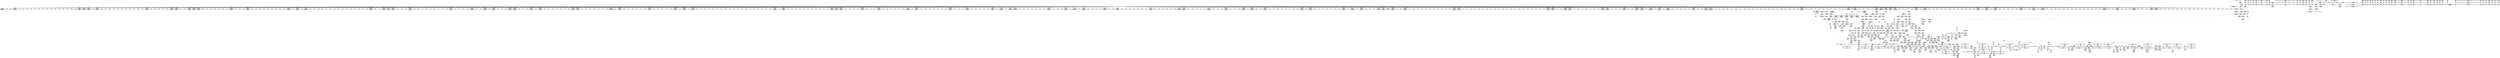 digraph {
	CE0x5a92390 [shape=record,shape=Mrecord,label="{CE0x5a92390|inode_has_perm:tmp5|security/selinux/hooks.c,1609|*SummSource*}"]
	CE0x5a7e510 [shape=record,shape=Mrecord,label="{CE0x5a7e510|104:_%struct.inode*,_:_CRE_232,240_|*MultipleSource*|Function::selinux_quota_on&Arg::dentry::|Function::dentry_has_perm&Arg::dentry::|security/selinux/hooks.c,1627}"]
	CE0x5a219c0 [shape=record,shape=Mrecord,label="{CE0x5a219c0|GLOBAL:current_task|Global_var:current_task|*SummSource*}"]
	CE0x5ab5d30 [shape=record,shape=Mrecord,label="{CE0x5ab5d30|12:_i32,_56:_i8*,_:_CRE_473,474_}"]
	CE0x5a9cec0 [shape=record,shape=Mrecord,label="{CE0x5a9cec0|__validate_creds:call|include/linux/cred.h,173}"]
	CE0x5ad8ea0 [shape=record,shape=Mrecord,label="{CE0x5ad8ea0|inode_has_perm:tmp8|security/selinux/hooks.c,1611}"]
	CE0x5adb280 [shape=record,shape=Mrecord,label="{CE0x5adb280|i64*_getelementptr_inbounds_(_8_x_i64_,_8_x_i64_*___llvm_gcov_ctr154,_i64_0,_i64_5)|*Constant*|*SummSource*}"]
	CE0x5a37cc0 [shape=record,shape=Mrecord,label="{CE0x5a37cc0|selinux_quota_on:dentry|Function::selinux_quota_on&Arg::dentry::}"]
	CE0x5a9baf0 [shape=record,shape=Mrecord,label="{CE0x5a9baf0|cred_sid:tmp2|*SummSource*}"]
	CE0x5aabf20 [shape=record,shape=Mrecord,label="{CE0x5aabf20|12:_i32,_56:_i8*,_:_CRE_190,191_}"]
	CE0x5a40260 [shape=record,shape=Mrecord,label="{CE0x5a40260|dentry_has_perm:tmp1|*SummSource*}"]
	CE0x5a524e0 [shape=record,shape=Mrecord,label="{CE0x5a524e0|selinux_quota_on:tmp21|security/selinux/hooks.c,2044}"]
	CE0x5a94390 [shape=record,shape=Mrecord,label="{CE0x5a94390|104:_%struct.inode*,_:_CRE_313,314_}"]
	CE0x5ad77e0 [shape=record,shape=Mrecord,label="{CE0x5ad77e0|inode_has_perm:conv|security/selinux/hooks.c,1611|*SummSource*}"]
	CE0x5abe3a0 [shape=record,shape=Mrecord,label="{CE0x5abe3a0|12:_i32,_56:_i8*,_:_CRE_656,664_|*MultipleSource*|Function::inode_has_perm&Arg::inode::|*LoadInst*|security/selinux/hooks.c,1627|security/selinux/hooks.c,1611}"]
	CE0x5ad6730 [shape=record,shape=Mrecord,label="{CE0x5ad6730|inode_has_perm:lnot|security/selinux/hooks.c,1611}"]
	CE0x5a49170 [shape=record,shape=Mrecord,label="{CE0x5a49170|i32_78|*Constant*|*SummSink*}"]
	CE0x5a827f0 [shape=record,shape=Mrecord,label="{CE0x5a827f0|GLOBAL:__invalid_creds|*Constant*|*SummSource*}"]
	CE0x5a7ce50 [shape=record,shape=Mrecord,label="{CE0x5a7ce50|104:_%struct.inode*,_:_CRE_0,4_|*MultipleSource*|Function::selinux_quota_on&Arg::dentry::|Function::dentry_has_perm&Arg::dentry::|security/selinux/hooks.c,1627}"]
	CE0x5abced0 [shape=record,shape=Mrecord,label="{CE0x5abced0|12:_i32,_56:_i8*,_:_CRE_612,613_}"]
	CE0x5a9b3b0 [shape=record,shape=Mrecord,label="{CE0x5a9b3b0|__validate_creds:conv|include/linux/cred.h,173|*SummSink*}"]
	CE0x5aa27b0 [shape=record,shape=Mrecord,label="{CE0x5aa27b0|104:_%struct.inode*,_:_CRE_148,149_}"]
	CE0x5a4b460 [shape=record,shape=Mrecord,label="{CE0x5a4b460|inode_has_perm:tmp2|*SummSource*}"]
	CE0x5ab6ea0 [shape=record,shape=Mrecord,label="{CE0x5ab6ea0|12:_i32,_56:_i8*,_:_CRE_487,488_}"]
	CE0x5a3bda0 [shape=record,shape=Mrecord,label="{CE0x5a3bda0|i64*_getelementptr_inbounds_(_11_x_i64_,_11_x_i64_*___llvm_gcov_ctr152,_i64_0,_i64_0)|*Constant*|*SummSource*}"]
	CE0x5ab1f70 [shape=record,shape=Mrecord,label="{CE0x5ab1f70|12:_i32,_56:_i8*,_:_CRE_294,295_}"]
	CE0x5a53700 [shape=record,shape=Mrecord,label="{CE0x5a53700|i64*_getelementptr_inbounds_(_11_x_i64_,_11_x_i64_*___llvm_gcov_ctr152,_i64_0,_i64_10)|*Constant*|*SummSink*}"]
	CE0x5a527b0 [shape=record,shape=Mrecord,label="{CE0x5a527b0|selinux_quota_on:tmp21|security/selinux/hooks.c,2044|*SummSource*}"]
	CE0x5a93d80 [shape=record,shape=Mrecord,label="{CE0x5a93d80|104:_%struct.inode*,_:_CRE_307,308_}"]
	CE0x5a61c60 [shape=record,shape=Mrecord,label="{CE0x5a61c60|_call_void_mcount()_#3}"]
	CE0x5ad3680 [shape=record,shape=Mrecord,label="{CE0x5ad3680|cred_sid:bb|*SummSource*}"]
	CE0x5ac2c80 [shape=record,shape=Mrecord,label="{CE0x5ac2c80|12:_i32,_56:_i8*,_:_CRE_879,880_}"]
	CE0x5a53690 [shape=record,shape=Mrecord,label="{CE0x5a53690|i64*_getelementptr_inbounds_(_11_x_i64_,_11_x_i64_*___llvm_gcov_ctr152,_i64_0,_i64_10)|*Constant*|*SummSource*}"]
	CE0x5ac5610 [shape=record,shape=Mrecord,label="{CE0x5ac5610|12:_i32,_56:_i8*,_:_CRE_914,915_}"]
	CE0x5a50f20 [shape=record,shape=Mrecord,label="{CE0x5a50f20|dentry_has_perm:tmp}"]
	CE0x5a5ced0 [shape=record,shape=Mrecord,label="{CE0x5a5ced0|104:_%struct.inode*,_:_CRE_192,193_}"]
	CE0x5a2e800 [shape=record,shape=Mrecord,label="{CE0x5a2e800|selinux_quota_on:if.end}"]
	CE0x5aa9c10 [shape=record,shape=Mrecord,label="{CE0x5aa9c10|12:_i32,_56:_i8*,_:_CRE_164,165_}"]
	CE0x5ac8cd0 [shape=record,shape=Mrecord,label="{CE0x5ac8cd0|inode_has_perm:tmp6|*LoadInst*|security/selinux/hooks.c,1611|*SummSource*}"]
	CE0x5a57ce0 [shape=record,shape=Mrecord,label="{CE0x5a57ce0|cred_sid:tmp4|*LoadInst*|security/selinux/hooks.c,196|*SummSink*}"]
	CE0x5a643d0 [shape=record,shape=Mrecord,label="{CE0x5a643d0|__validate_creds:expval|include/linux/cred.h,173|*SummSink*}"]
	CE0x5a9cbf0 [shape=record,shape=Mrecord,label="{CE0x5a9cbf0|inode_has_perm:tmp4|security/selinux/hooks.c,1609|*SummSource*}"]
	CE0x5a44f10 [shape=record,shape=Mrecord,label="{CE0x5a44f10|GLOBAL:__llvm_gcov_ctr155|Global_var:__llvm_gcov_ctr155|*SummSource*}"]
	CE0x5a3fee0 [shape=record,shape=Mrecord,label="{CE0x5a3fee0|GLOBAL:get_current|*Constant*}"]
	CE0x5a36a20 [shape=record,shape=Mrecord,label="{CE0x5a36a20|i8_1|*Constant*|*SummSink*}"]
	CE0x5a86180 [shape=record,shape=Mrecord,label="{CE0x5a86180|inode_has_perm:call4|security/selinux/hooks.c,1617|*SummSink*}"]
	CE0x5a7db70 [shape=record,shape=Mrecord,label="{CE0x5a7db70|104:_%struct.inode*,_:_CRE_215,216_}"]
	CE0x5aaaa50 [shape=record,shape=Mrecord,label="{CE0x5aaaa50|12:_i32,_56:_i8*,_:_CRE_176,177_}"]
	CE0x5a9a8e0 [shape=record,shape=Mrecord,label="{CE0x5a9a8e0|cred_sid:tmp|*SummSink*}"]
	CE0x5a98180 [shape=record,shape=Mrecord,label="{CE0x5a98180|inode_has_perm:cred|Function::inode_has_perm&Arg::cred::|*SummSource*}"]
	CE0x5a88770 [shape=record,shape=Mrecord,label="{CE0x5a88770|i64*_getelementptr_inbounds_(_8_x_i64_,_8_x_i64_*___llvm_gcov_ctr154,_i64_0,_i64_7)|*Constant*}"]
	CE0x5a95680 [shape=record,shape=Mrecord,label="{CE0x5a95680|dentry_has_perm:tmp|*SummSink*}"]
	CE0x5aa9e70 [shape=record,shape=Mrecord,label="{CE0x5aa9e70|12:_i32,_56:_i8*,_:_CRE_166,167_}"]
	CE0x5aacd60 [shape=record,shape=Mrecord,label="{CE0x5aacd60|12:_i32,_56:_i8*,_:_CRE_202,203_}"]
	CE0x5abcc70 [shape=record,shape=Mrecord,label="{CE0x5abcc70|12:_i32,_56:_i8*,_:_CRE_610,611_}"]
	CE0x5a22de0 [shape=record,shape=Mrecord,label="{CE0x5a22de0|i64_2|*Constant*|*SummSink*}"]
	CE0x5a94980 [shape=record,shape=Mrecord,label="{CE0x5a94980|104:_%struct.inode*,_:_CRE_318,319_}"]
	CE0x5a34ec0 [shape=record,shape=Mrecord,label="{CE0x5a34ec0|i8*_getelementptr_inbounds_(_45_x_i8_,_45_x_i8_*_.str12,_i32_0,_i32_0)|*Constant*}"]
	CE0x5aa1a90 [shape=record,shape=Mrecord,label="{CE0x5aa1a90|104:_%struct.inode*,_:_CRE_92,93_}"]
	CE0x5a58790 [shape=record,shape=Mrecord,label="{CE0x5a58790|cred_sid:sid|security/selinux/hooks.c,197|*SummSource*}"]
	CE0x5aa9ae0 [shape=record,shape=Mrecord,label="{CE0x5aa9ae0|12:_i32,_56:_i8*,_:_CRE_163,164_}"]
	CE0x5acdf20 [shape=record,shape=Mrecord,label="{CE0x5acdf20|inode_has_perm:i_security|security/selinux/hooks.c,1615|*SummSink*}"]
	CE0x5a50090 [shape=record,shape=Mrecord,label="{CE0x5a50090|selinux_quota_on:entry|*SummSource*}"]
	CE0x5a99f60 [shape=record,shape=Mrecord,label="{CE0x5a99f60|i32_1609|*Constant*|*SummSource*}"]
	CE0x5a5bfd0 [shape=record,shape=Mrecord,label="{CE0x5a5bfd0|104:_%struct.inode*,_:_CRE_176,177_}"]
	CE0x5a7e640 [shape=record,shape=Mrecord,label="{CE0x5a7e640|104:_%struct.inode*,_:_CRE_240,248_|*MultipleSource*|Function::selinux_quota_on&Arg::dentry::|Function::dentry_has_perm&Arg::dentry::|security/selinux/hooks.c,1627}"]
	CE0x5a375f0 [shape=record,shape=Mrecord,label="{CE0x5a375f0|selinux_quota_on:tmp11|security/selinux/hooks.c,2044}"]
	CE0x5a8f380 [shape=record,shape=Mrecord,label="{CE0x5a8f380|i32_1609|*Constant*|*SummSink*}"]
	CE0x5ac1ab0 [shape=record,shape=Mrecord,label="{CE0x5ac1ab0|12:_i32,_56:_i8*,_:_CRE_865,866_}"]
	CE0x5a86550 [shape=record,shape=Mrecord,label="{CE0x5a86550|i32_(i32,_i32,_i16,_i32,_%struct.common_audit_data*)*_bitcast_(i32_(i32,_i32,_i16,_i32,_%struct.common_audit_data.495*)*_avc_has_perm_to_i32_(i32,_i32,_i16,_i32,_%struct.common_audit_data*)*)|*Constant*|*SummSource*}"]
	CE0x5ad9010 [shape=record,shape=Mrecord,label="{CE0x5ad9010|inode_has_perm:tmp7|security/selinux/hooks.c,1611|*SummSource*}"]
	CE0x5ad0ce0 [shape=record,shape=Mrecord,label="{CE0x5ad0ce0|i64*_getelementptr_inbounds_(_5_x_i64_,_5_x_i64_*___llvm_gcov_ctr155,_i64_0,_i64_3)|*Constant*}"]
	CE0x5aaf250 [shape=record,shape=Mrecord,label="{CE0x5aaf250|12:_i32,_56:_i8*,_:_CRE_256,257_}"]
	CE0x5ab4820 [shape=record,shape=Mrecord,label="{CE0x5ab4820|12:_i32,_56:_i8*,_:_CRE_400,408_|*MultipleSource*|Function::inode_has_perm&Arg::inode::|*LoadInst*|security/selinux/hooks.c,1627|security/selinux/hooks.c,1611}"]
	CE0x5ab1000 [shape=record,shape=Mrecord,label="{CE0x5ab1000|12:_i32,_56:_i8*,_:_CRE_281,282_}"]
	CE0x5ac41e0 [shape=record,shape=Mrecord,label="{CE0x5ac41e0|12:_i32,_56:_i8*,_:_CRE_897,898_}"]
	CE0x5a453a0 [shape=record,shape=Mrecord,label="{CE0x5a453a0|inode_has_perm:tmp1|*SummSink*}"]
	CE0x6e5b3a0 [shape=record,shape=Mrecord,label="{CE0x6e5b3a0|selinux_quota_on:tmp6|security/selinux/hooks.c,2044}"]
	CE0x5ac66b0 [shape=record,shape=Mrecord,label="{CE0x5ac66b0|12:_i32,_56:_i8*,_:_CRE_928,929_}"]
	CE0x5a4a5c0 [shape=record,shape=Mrecord,label="{CE0x5a4a5c0|dentry_has_perm:cred|Function::dentry_has_perm&Arg::cred::}"]
	CE0x5ad60c0 [shape=record,shape=Mrecord,label="{CE0x5ad60c0|inode_has_perm:and|security/selinux/hooks.c,1611|*SummSink*}"]
	CE0x5af4100 [shape=record,shape=Mrecord,label="{CE0x5af4100|0:_i32,_4:_i32,_8:_i32,_12:_i32,_:_CMRE_20,24_|*MultipleSource*|security/selinux/hooks.c,196|security/selinux/hooks.c,197|*LoadInst*|security/selinux/hooks.c,196}"]
	CE0x5a5ea20 [shape=record,shape=Mrecord,label="{CE0x5a5ea20|i64*_getelementptr_inbounds_(_2_x_i64_,_2_x_i64_*___llvm_gcov_ctr98,_i64_0,_i64_1)|*Constant*}"]
	CE0x5aaa200 [shape=record,shape=Mrecord,label="{CE0x5aaa200|12:_i32,_56:_i8*,_:_CRE_169,170_}"]
	CE0x5ab6780 [shape=record,shape=Mrecord,label="{CE0x5ab6780|12:_i32,_56:_i8*,_:_CRE_481,482_}"]
	CE0x5aaa6c0 [shape=record,shape=Mrecord,label="{CE0x5aaa6c0|12:_i32,_56:_i8*,_:_CRE_173,174_}"]
	CE0x5a8ce10 [shape=record,shape=Mrecord,label="{CE0x5a8ce10|__validate_creds:entry|*SummSink*}"]
	CE0x5a62c50 [shape=record,shape=Mrecord,label="{CE0x5a62c50|i1_true|*Constant*}"]
	CE0x5a3fe70 [shape=record,shape=Mrecord,label="{CE0x5a3fe70|i64*_getelementptr_inbounds_(_11_x_i64_,_11_x_i64_*___llvm_gcov_ctr152,_i64_0,_i64_9)|*Constant*|*SummSink*}"]
	CE0x5ac7ad0 [shape=record,shape=Mrecord,label="{CE0x5ac7ad0|12:_i32,_56:_i8*,_:_CRE_977,978_}"]
	CE0x5a93b60 [shape=record,shape=Mrecord,label="{CE0x5a93b60|104:_%struct.inode*,_:_CRE_306,307_}"]
	CE0x5a497c0 [shape=record,shape=Mrecord,label="{CE0x5a497c0|selinux_quota_on:tmp5|security/selinux/hooks.c,2044}"]
	CE0x5aab2a0 [shape=record,shape=Mrecord,label="{CE0x5aab2a0|12:_i32,_56:_i8*,_:_CRE_183,184_}"]
	CE0x5ab33a0 [shape=record,shape=Mrecord,label="{CE0x5ab33a0|12:_i32,_56:_i8*,_:_CRE_311,312_}"]
	CE0x5ac2690 [shape=record,shape=Mrecord,label="{CE0x5ac2690|12:_i32,_56:_i8*,_:_CRE_874,875_}"]
	CE0x5a44390 [shape=record,shape=Mrecord,label="{CE0x5a44390|inode_has_perm:do.body|*SummSink*}"]
	CE0x5abd5f0 [shape=record,shape=Mrecord,label="{CE0x5abd5f0|12:_i32,_56:_i8*,_:_CRE_618,619_}"]
	CE0x5a30bd0 [shape=record,shape=Mrecord,label="{CE0x5a30bd0|selinux_quota_on:tobool|security/selinux/hooks.c,2044|*SummSource*}"]
	CE0x5a35320 [shape=record,shape=Mrecord,label="{CE0x5a35320|__validate_creds:tmp2|include/linux/cred.h,173|*SummSink*}"]
	CE0x5a5dad0 [shape=record,shape=Mrecord,label="{CE0x5a5dad0|get_current:tmp2|*SummSink*}"]
	CE0x5a97b50 [shape=record,shape=Mrecord,label="{CE0x5a97b50|GLOBAL:inode_has_perm|*Constant*|*SummSink*}"]
	CE0x5aa9880 [shape=record,shape=Mrecord,label="{CE0x5aa9880|12:_i32,_56:_i8*,_:_CRE_161,162_}"]
	CE0x5ad3200 [shape=record,shape=Mrecord,label="{CE0x5ad3200|__validate_creds:tmp9|include/linux/cred.h,175|*SummSource*}"]
	CE0x5a97e90 [shape=record,shape=Mrecord,label="{CE0x5a97e90|inode_has_perm:entry|*SummSink*}"]
	CE0x5a30910 [shape=record,shape=Mrecord,label="{CE0x5a30910|selinux_quota_on:do.body|*SummSource*}"]
	CE0x5a4c8d0 [shape=record,shape=Mrecord,label="{CE0x5a4c8d0|selinux_quota_on:tmp17|security/selinux/hooks.c,2044|*SummSource*}"]
	CE0x5ad8430 [shape=record,shape=Mrecord,label="{CE0x5ad8430|inode_has_perm:expval|security/selinux/hooks.c,1611|*SummSink*}"]
	CE0x5a49470 [shape=record,shape=Mrecord,label="{CE0x5a49470|selinux_quota_on:cred4|security/selinux/hooks.c,2044}"]
	CE0x5abdab0 [shape=record,shape=Mrecord,label="{CE0x5abdab0|12:_i32,_56:_i8*,_:_CRE_622,623_}"]
	CE0x5abd130 [shape=record,shape=Mrecord,label="{CE0x5abd130|12:_i32,_56:_i8*,_:_CRE_614,615_}"]
	CE0x5a8ebd0 [shape=record,shape=Mrecord,label="{CE0x5a8ebd0|i32_4|*Constant*|*SummSink*}"]
	CE0x5a862f0 [shape=record,shape=Mrecord,label="{CE0x5a862f0|i32_(i32,_i32,_i16,_i32,_%struct.common_audit_data*)*_bitcast_(i32_(i32,_i32,_i16,_i32,_%struct.common_audit_data.495*)*_avc_has_perm_to_i32_(i32,_i32,_i16,_i32,_%struct.common_audit_data*)*)|*Constant*}"]
	CE0x5a4fca0 [shape=record,shape=Mrecord,label="{CE0x5a4fca0|GLOBAL:get_current|*Constant*|*SummSource*}"]
	CE0x5ab4600 [shape=record,shape=Mrecord,label="{CE0x5ab4600|12:_i32,_56:_i8*,_:_CRE_392,400_|*MultipleSource*|Function::inode_has_perm&Arg::inode::|*LoadInst*|security/selinux/hooks.c,1627|security/selinux/hooks.c,1611}"]
	CE0x5adbd70 [shape=record,shape=Mrecord,label="{CE0x5adbd70|inode_has_perm:tmp12|security/selinux/hooks.c,1612}"]
	CE0x5abf500 [shape=record,shape=Mrecord,label="{CE0x5abf500|12:_i32,_56:_i8*,_:_CRE_712,728_|*MultipleSource*|Function::inode_has_perm&Arg::inode::|*LoadInst*|security/selinux/hooks.c,1627|security/selinux/hooks.c,1611}"]
	CE0x5ab3600 [shape=record,shape=Mrecord,label="{CE0x5ab3600|12:_i32,_56:_i8*,_:_CRE_320,328_|*MultipleSource*|Function::inode_has_perm&Arg::inode::|*LoadInst*|security/selinux/hooks.c,1627|security/selinux/hooks.c,1611}"]
	CE0x5a60910 [shape=record,shape=Mrecord,label="{CE0x5a60910|__validate_creds:tobool|include/linux/cred.h,173|*SummSink*}"]
	CE0x5a5b660 [shape=record,shape=Mrecord,label="{CE0x5a5b660|_call_void_mcount()_#3|*SummSource*}"]
	CE0x5a6bcf0 [shape=record,shape=Mrecord,label="{CE0x5a6bcf0|selinux_quota_on:tmp10|security/selinux/hooks.c,2044}"]
	CE0x5a92c90 [shape=record,shape=Mrecord,label="{CE0x5a92c90|i64*_getelementptr_inbounds_(_2_x_i64_,_2_x_i64_*___llvm_gcov_ctr98,_i64_0,_i64_0)|*Constant*|*SummSink*}"]
	CE0x5ad0bb0 [shape=record,shape=Mrecord,label="{CE0x5ad0bb0|__validate_creds:tmp5|include/linux/cred.h,173|*SummSink*}"]
	CE0x5a3bee0 [shape=record,shape=Mrecord,label="{CE0x5a3bee0|get_current:tmp1|*SummSink*}"]
	CE0x5abd4c0 [shape=record,shape=Mrecord,label="{CE0x5abd4c0|12:_i32,_56:_i8*,_:_CRE_617,618_}"]
	CE0x5a50f90 [shape=record,shape=Mrecord,label="{CE0x5a50f90|COLLAPSED:_GCMRE___llvm_gcov_ctr153_internal_global_2_x_i64_zeroinitializer:_elem_0:default:}"]
	CE0x5a5a440 [shape=record,shape=Mrecord,label="{CE0x5a5a440|_call_void_mcount()_#3|*SummSink*}"]
	CE0x5aad5b0 [shape=record,shape=Mrecord,label="{CE0x5aad5b0|12:_i32,_56:_i8*,_:_CRE_212,216_|*MultipleSource*|Function::inode_has_perm&Arg::inode::|*LoadInst*|security/selinux/hooks.c,1627|security/selinux/hooks.c,1611}"]
	CE0x5a532b0 [shape=record,shape=Mrecord,label="{CE0x5a532b0|i64*_getelementptr_inbounds_(_11_x_i64_,_11_x_i64_*___llvm_gcov_ctr152,_i64_0,_i64_10)|*Constant*}"]
	CE0x5adaa00 [shape=record,shape=Mrecord,label="{CE0x5adaa00|inode_has_perm:tmp10|security/selinux/hooks.c,1611}"]
	CE0x5abbaa0 [shape=record,shape=Mrecord,label="{CE0x5abbaa0|12:_i32,_56:_i8*,_:_CRE_595,596_}"]
	CE0x5a53800 [shape=record,shape=Mrecord,label="{CE0x5a53800|dentry_has_perm:av|Function::dentry_has_perm&Arg::av::}"]
	CE0x5ad7af0 [shape=record,shape=Mrecord,label="{CE0x5ad7af0|i64_0|*Constant*}"]
	CE0x5a596f0 [shape=record,shape=Mrecord,label="{CE0x5a596f0|12:_i32,_56:_i8*,_:_CRE_139,140_}"]
	CE0x5aafbd0 [shape=record,shape=Mrecord,label="{CE0x5aafbd0|12:_i32,_56:_i8*,_:_CRE_264,265_}"]
	CE0x5ad06e0 [shape=record,shape=Mrecord,label="{CE0x5ad06e0|inode_has_perm:tmp17|security/selinux/hooks.c,1617|*SummSource*}"]
	CE0x5a310a0 [shape=record,shape=Mrecord,label="{CE0x5a310a0|selinux_quota_on:do.body|*SummSink*}"]
	CE0x5a60f70 [shape=record,shape=Mrecord,label="{CE0x5a60f70|__validate_creds:file|Function::__validate_creds&Arg::file::|*SummSink*}"]
	CE0x5a2de70 [shape=record,shape=Mrecord,label="{CE0x5a2de70|i64_0|*Constant*}"]
	CE0x5a9dd50 [shape=record,shape=Mrecord,label="{CE0x5a9dd50|_call_void___validate_creds(%struct.cred*_%cred,_i8*_getelementptr_inbounds_(_25_x_i8_,_25_x_i8_*_.str3,_i32_0,_i32_0),_i32_1609)_#10,_!dbg_!27719|security/selinux/hooks.c,1609|*SummSink*}"]
	CE0x5a62be0 [shape=record,shape=Mrecord,label="{CE0x5a62be0|COLLAPSED:_CMRE:_elem_0:default:}"]
	CE0x5a5c570 [shape=record,shape=Mrecord,label="{CE0x5a5c570|104:_%struct.inode*,_:_CRE_182,183_}"]
	CE0x5aae3c0 [shape=record,shape=Mrecord,label="{CE0x5aae3c0|12:_i32,_56:_i8*,_:_CRE_243,244_}"]
	CE0x5a51200 [shape=record,shape=Mrecord,label="{CE0x5a51200|i8*_getelementptr_inbounds_(_25_x_i8_,_25_x_i8_*_.str3,_i32_0,_i32_0)|*Constant*|*SummSource*}"]
	CE0x5a5afd0 [shape=record,shape=Mrecord,label="{CE0x5a5afd0|i64*_getelementptr_inbounds_(_2_x_i64_,_2_x_i64_*___llvm_gcov_ctr98,_i64_0,_i64_1)|*Constant*|*SummSink*}"]
	CE0x5adc010 [shape=record,shape=Mrecord,label="{CE0x5adc010|inode_has_perm:tmp12|security/selinux/hooks.c,1612|*SummSink*}"]
	CE0x5adac40 [shape=record,shape=Mrecord,label="{CE0x5adac40|inode_has_perm:tmp10|security/selinux/hooks.c,1611|*SummSource*}"]
	CE0x5a460f0 [shape=record,shape=Mrecord,label="{CE0x5a460f0|__validate_creds:tmp4|include/linux/cred.h,173|*SummSource*}"]
	CE0x5a45fa0 [shape=record,shape=Mrecord,label="{CE0x5a45fa0|__validate_creds:tmp4|include/linux/cred.h,173}"]
	CE0x5abc1c0 [shape=record,shape=Mrecord,label="{CE0x5abc1c0|12:_i32,_56:_i8*,_:_CRE_601,602_}"]
	CE0x5a30b20 [shape=record,shape=Mrecord,label="{CE0x5a30b20|selinux_quota_on:tobool|security/selinux/hooks.c,2044|*SummSink*}"]
	CE0x5a3e250 [shape=record,shape=Mrecord,label="{CE0x5a3e250|selinux_quota_on:tmp20|security/selinux/hooks.c,2044|*SummSource*}"]
	CE0x5a38010 [shape=record,shape=Mrecord,label="{CE0x5a38010|selinux_quota_on:dentry|Function::selinux_quota_on&Arg::dentry::|*SummSink*}"]
	CE0x5aafe30 [shape=record,shape=Mrecord,label="{CE0x5aafe30|12:_i32,_56:_i8*,_:_CRE_266,267_}"]
	CE0x5a3b1c0 [shape=record,shape=Mrecord,label="{CE0x5a3b1c0|i32_78|*Constant*}"]
	CE0x5ac8ef0 [shape=record,shape=Mrecord,label="{CE0x5ac8ef0|inode_has_perm:tmp6|*LoadInst*|security/selinux/hooks.c,1611|*SummSink*}"]
	CE0x5abd720 [shape=record,shape=Mrecord,label="{CE0x5abd720|12:_i32,_56:_i8*,_:_CRE_619,620_}"]
	CE0x5a5b370 [shape=record,shape=Mrecord,label="{CE0x5a5b370|_ret_void,_!dbg_!27722|include/linux/cred.h,175|*SummSink*}"]
	CE0x5a31980 [shape=record,shape=Mrecord,label="{CE0x5a31980|selinux_quota_on:tmp14|security/selinux/hooks.c,2044|*SummSource*}"]
	CE0x5a5c2a0 [shape=record,shape=Mrecord,label="{CE0x5a5c2a0|104:_%struct.inode*,_:_CRE_179,180_}"]
	CE0x5a22bd0 [shape=record,shape=Mrecord,label="{CE0x5a22bd0|i64*_getelementptr_inbounds_(_11_x_i64_,_11_x_i64_*___llvm_gcov_ctr152,_i64_0,_i64_1)|*Constant*|*SummSink*}"]
	CE0x5ad4f80 [shape=record,shape=Mrecord,label="{CE0x5ad4f80|inode_has_perm:sid3|security/selinux/hooks.c,1617}"]
	CE0x5ac3bf0 [shape=record,shape=Mrecord,label="{CE0x5ac3bf0|12:_i32,_56:_i8*,_:_CRE_892,893_}"]
	CE0x5a3b790 [shape=record,shape=Mrecord,label="{CE0x5a3b790|selinux_quota_on:tmp18|security/selinux/hooks.c,2044}"]
	CE0x5a93720 [shape=record,shape=Mrecord,label="{CE0x5a93720|104:_%struct.inode*,_:_CRE_304,305_}"]
	CE0x5a4fb30 [shape=record,shape=Mrecord,label="{CE0x5a4fb30|selinux_quota_on:call3|security/selinux/hooks.c,2044|*SummSink*}"]
	CE0x5aad8c0 [shape=record,shape=Mrecord,label="{CE0x5aad8c0|12:_i32,_56:_i8*,_:_CRE_224,232_|*MultipleSource*|Function::inode_has_perm&Arg::inode::|*LoadInst*|security/selinux/hooks.c,1627|security/selinux/hooks.c,1611}"]
	CE0x5ab9f50 [shape=record,shape=Mrecord,label="{CE0x5ab9f50|12:_i32,_56:_i8*,_:_CRE_572,573_}"]
	CE0x5af3d40 [shape=record,shape=Mrecord,label="{CE0x5af3d40|0:_i32,_4:_i32,_8:_i32,_12:_i32,_:_CMRE_12,16_|*MultipleSource*|security/selinux/hooks.c,196|security/selinux/hooks.c,197|*LoadInst*|security/selinux/hooks.c,196}"]
	CE0x5aa90c0 [shape=record,shape=Mrecord,label="{CE0x5aa90c0|cred_sid:entry}"]
	CE0x5a507c0 [shape=record,shape=Mrecord,label="{CE0x5a507c0|selinux_quota_on:tmp11|security/selinux/hooks.c,2044|*SummSink*}"]
	CE0x5acd490 [shape=record,shape=Mrecord,label="{CE0x5acd490|cred_sid:cred|Function::cred_sid&Arg::cred::|*SummSink*}"]
	CE0x5ac3990 [shape=record,shape=Mrecord,label="{CE0x5ac3990|12:_i32,_56:_i8*,_:_CRE_890,891_}"]
	CE0x5ac27c0 [shape=record,shape=Mrecord,label="{CE0x5ac27c0|12:_i32,_56:_i8*,_:_CRE_875,876_}"]
	CE0x5a351b0 [shape=record,shape=Mrecord,label="{CE0x5a351b0|__validate_creds:tmp3|include/linux/cred.h,173}"]
	CE0x5aaf5e0 [shape=record,shape=Mrecord,label="{CE0x5aaf5e0|12:_i32,_56:_i8*,_:_CRE_259,260_}"]
	CE0x5a2f010 [shape=record,shape=Mrecord,label="{CE0x5a2f010|selinux_quota_on:bb|*SummSink*}"]
	CE0x5a3c700 [shape=record,shape=Mrecord,label="{CE0x5a3c700|_call_void_mcount()_#3|*SummSource*}"]
	CE0x5a4ce40 [shape=record,shape=Mrecord,label="{CE0x5a4ce40|i64*_getelementptr_inbounds_(_11_x_i64_,_11_x_i64_*___llvm_gcov_ctr152,_i64_0,_i64_9)|*Constant*|*SummSource*}"]
	CE0x5a5cde0 [shape=record,shape=Mrecord,label="{CE0x5a5cde0|104:_%struct.inode*,_:_CRE_191,192_}"]
	CE0x5abdd10 [shape=record,shape=Mrecord,label="{CE0x5abdd10|12:_i32,_56:_i8*,_:_CRE_624,628_|*MultipleSource*|Function::inode_has_perm&Arg::inode::|*LoadInst*|security/selinux/hooks.c,1627|security/selinux/hooks.c,1611}"]
	CE0x5a61020 [shape=record,shape=Mrecord,label="{CE0x5a61020|cred_sid:tmp}"]
	CE0x5abee70 [shape=record,shape=Mrecord,label="{CE0x5abee70|12:_i32,_56:_i8*,_:_CRE_688,692_|*MultipleSource*|Function::inode_has_perm&Arg::inode::|*LoadInst*|security/selinux/hooks.c,1627|security/selinux/hooks.c,1611}"]
	CE0x5a3abc0 [shape=record,shape=Mrecord,label="{CE0x5a3abc0|i64*_getelementptr_inbounds_(_11_x_i64_,_11_x_i64_*___llvm_gcov_ctr152,_i64_0,_i64_6)|*Constant*|*SummSink*}"]
	CE0x5a94d10 [shape=record,shape=Mrecord,label="{CE0x5a94d10|dentry_has_perm:tmp4|*LoadInst*|security/selinux/hooks.c,1627|*SummSource*}"]
	CE0x5ab6220 [shape=record,shape=Mrecord,label="{CE0x5ab6220|12:_i32,_56:_i8*,_:_CRE_476,477_}"]
	CE0x5aa05a0 [shape=record,shape=Mrecord,label="{CE0x5aa05a0|dentry_has_perm:u|security/selinux/hooks.c,1631}"]
	CE0x5a99140 [shape=record,shape=Mrecord,label="{CE0x5a99140|inode_has_perm:adp|Function::inode_has_perm&Arg::adp::|*SummSink*}"]
	CE0x5a42230 [shape=record,shape=Mrecord,label="{CE0x5a42230|i64*_getelementptr_inbounds_(_11_x_i64_,_11_x_i64_*___llvm_gcov_ctr152,_i64_0,_i64_8)|*Constant*|*SummSource*}"]
	CE0x5a5bc10 [shape=record,shape=Mrecord,label="{CE0x5a5bc10|104:_%struct.inode*,_:_CRE_172,173_}"]
	CE0x5a50000 [shape=record,shape=Mrecord,label="{CE0x5a50000|selinux_quota_on:if.end|*SummSource*}"]
	CE0x5a530e0 [shape=record,shape=Mrecord,label="{CE0x5a530e0|_ret_i32_%call,_!dbg_!27723|security/selinux/hooks.c,1632}"]
	CE0x5aadae0 [shape=record,shape=Mrecord,label="{CE0x5aadae0|12:_i32,_56:_i8*,_:_CRE_232,236_|*MultipleSource*|Function::inode_has_perm&Arg::inode::|*LoadInst*|security/selinux/hooks.c,1627|security/selinux/hooks.c,1611}"]
	CE0x5a4e870 [shape=record,shape=Mrecord,label="{CE0x5a4e870|get_current:bb|*SummSink*}"]
	CE0x5a5ac40 [shape=record,shape=Mrecord,label="{CE0x5a5ac40|i64*_getelementptr_inbounds_(_2_x_i64_,_2_x_i64_*___llvm_gcov_ctr153,_i64_0,_i64_1)|*Constant*|*SummSource*}"]
	CE0x5ad44b0 [shape=record,shape=Mrecord,label="{CE0x5ad44b0|i64*_getelementptr_inbounds_(_8_x_i64_,_8_x_i64_*___llvm_gcov_ctr154,_i64_0,_i64_7)|*Constant*|*SummSource*}"]
	CE0x5ab54b0 [shape=record,shape=Mrecord,label="{CE0x5ab54b0|12:_i32,_56:_i8*,_:_CRE_448,456_|*MultipleSource*|Function::inode_has_perm&Arg::inode::|*LoadInst*|security/selinux/hooks.c,1627|security/selinux/hooks.c,1611}"]
	CE0x5ad8970 [shape=record,shape=Mrecord,label="{CE0x5ad8970|inode_has_perm:tobool2|security/selinux/hooks.c,1611|*SummSource*}"]
	CE0x5ad7850 [shape=record,shape=Mrecord,label="{CE0x5ad7850|inode_has_perm:conv|security/selinux/hooks.c,1611|*SummSink*}"]
	CE0x5ab3730 [shape=record,shape=Mrecord,label="{CE0x5ab3730|12:_i32,_56:_i8*,_:_CRE_328,336_|*MultipleSource*|Function::inode_has_perm&Arg::inode::|*LoadInst*|security/selinux/hooks.c,1627|security/selinux/hooks.c,1611}"]
	CE0x5a61fb0 [shape=record,shape=Mrecord,label="{CE0x5a61fb0|i64_1|*Constant*}"]
	CE0x5aab040 [shape=record,shape=Mrecord,label="{CE0x5aab040|12:_i32,_56:_i8*,_:_CRE_181,182_}"]
	CE0x5ab0420 [shape=record,shape=Mrecord,label="{CE0x5ab0420|12:_i32,_56:_i8*,_:_CRE_271,272_}"]
	CE0x5ab69e0 [shape=record,shape=Mrecord,label="{CE0x5ab69e0|12:_i32,_56:_i8*,_:_CRE_483,484_}"]
	CE0x5a33060 [shape=record,shape=Mrecord,label="{CE0x5a33060|104:_%struct.inode*,_:_CRE_170,171_}"]
	CE0x5abac60 [shape=record,shape=Mrecord,label="{CE0x5abac60|12:_i32,_56:_i8*,_:_CRE_583,584_}"]
	CE0x5a3c300 [shape=record,shape=Mrecord,label="{CE0x5a3c300|get_current:tmp1}"]
	CE0x5ac3010 [shape=record,shape=Mrecord,label="{CE0x5ac3010|12:_i32,_56:_i8*,_:_CRE_882,883_}"]
	CE0x5ac1cd0 [shape=record,shape=Mrecord,label="{CE0x5ac1cd0|12:_i32,_56:_i8*,_:_CRE_866,867_}"]
	CE0x5a85810 [shape=record,shape=Mrecord,label="{CE0x5a85810|inode_has_perm:sclass|security/selinux/hooks.c,1617|*SummSink*}"]
	CE0x5adb860 [shape=record,shape=Mrecord,label="{CE0x5adb860|inode_has_perm:tmp11|security/selinux/hooks.c,1612}"]
	CE0x5aa7460 [shape=record,shape=Mrecord,label="{CE0x5aa7460|i64*_getelementptr_inbounds_(_8_x_i64_,_8_x_i64_*___llvm_gcov_ctr154,_i64_0,_i64_6)|*Constant*}"]
	CE0x5ab7cf0 [shape=record,shape=Mrecord,label="{CE0x5ab7cf0|12:_i32,_56:_i8*,_:_CRE_528,536_|*MultipleSource*|Function::inode_has_perm&Arg::inode::|*LoadInst*|security/selinux/hooks.c,1627|security/selinux/hooks.c,1611}"]
	CE0x5a34b00 [shape=record,shape=Mrecord,label="{CE0x5a34b00|selinux_quota_on:tmp5|security/selinux/hooks.c,2044|*SummSource*}"]
	CE0x5abcb40 [shape=record,shape=Mrecord,label="{CE0x5abcb40|12:_i32,_56:_i8*,_:_CRE_609,610_}"]
	CE0x5a2f310 [shape=record,shape=Mrecord,label="{CE0x5a2f310|i64_1|*Constant*|*SummSource*}"]
	CE0x5aba080 [shape=record,shape=Mrecord,label="{CE0x5aba080|12:_i32,_56:_i8*,_:_CRE_573,574_}"]
	CE0x5a97040 [shape=record,shape=Mrecord,label="{CE0x5a97040|dentry_has_perm:call|security/selinux/hooks.c,1632}"]
	CE0x5ab1260 [shape=record,shape=Mrecord,label="{CE0x5ab1260|12:_i32,_56:_i8*,_:_CRE_283,284_}"]
	CE0x5a356a0 [shape=record,shape=Mrecord,label="{CE0x5a356a0|i8_1|*Constant*}"]
	CE0x5acd560 [shape=record,shape=Mrecord,label="{CE0x5acd560|_ret_i32_%tmp6,_!dbg_!27716|security/selinux/hooks.c,197}"]
	CE0x5a904f0 [shape=record,shape=Mrecord,label="{CE0x5a904f0|12:_i32,_56:_i8*,_:_CRE_8,12_|*MultipleSource*|Function::inode_has_perm&Arg::inode::|*LoadInst*|security/selinux/hooks.c,1627|security/selinux/hooks.c,1611}"]
	CE0x5a88250 [shape=record,shape=Mrecord,label="{CE0x5a88250|avc_has_perm:auditdata|Function::avc_has_perm&Arg::auditdata::|*SummSink*}"]
	CE0x5a97510 [shape=record,shape=Mrecord,label="{CE0x5a97510|dentry_has_perm:call|security/selinux/hooks.c,1632|*SummSink*}"]
	CE0x5ac4310 [shape=record,shape=Mrecord,label="{CE0x5ac4310|12:_i32,_56:_i8*,_:_CRE_898,899_}"]
	CE0x5a3b540 [shape=record,shape=Mrecord,label="{CE0x5a3b540|selinux_quota_on:tmp2}"]
	CE0x5ab2c80 [shape=record,shape=Mrecord,label="{CE0x5ab2c80|12:_i32,_56:_i8*,_:_CRE_305,306_}"]
	CE0x5a64d30 [shape=record,shape=Mrecord,label="{CE0x5a64d30|get_current:entry}"]
	CE0x5a61ba0 [shape=record,shape=Mrecord,label="{CE0x5a61ba0|__validate_creds:tmp1|*SummSource*}"]
	CE0x5a98ff0 [shape=record,shape=Mrecord,label="{CE0x5a98ff0|inode_has_perm:adp|Function::inode_has_perm&Arg::adp::|*SummSource*}"]
	CE0x5ab2ee0 [shape=record,shape=Mrecord,label="{CE0x5ab2ee0|12:_i32,_56:_i8*,_:_CRE_307,308_}"]
	CE0x5a38260 [shape=record,shape=Mrecord,label="{CE0x5a38260|dentry_has_perm:dentry|Function::dentry_has_perm&Arg::dentry::|*SummSource*}"]
	CE0x5a602d0 [shape=record,shape=Mrecord,label="{CE0x5a602d0|GLOBAL:__llvm_gcov_ctr155|Global_var:__llvm_gcov_ctr155}"]
	CE0x5a97640 [shape=record,shape=Mrecord,label="{CE0x5a97640|GLOBAL:inode_has_perm|*Constant*}"]
	CE0x5a9ba80 [shape=record,shape=Mrecord,label="{CE0x5a9ba80|cred_sid:tmp2}"]
	CE0x5a44470 [shape=record,shape=Mrecord,label="{CE0x5a44470|inode_has_perm:return|*SummSource*}"]
	CE0x5ac4dc0 [shape=record,shape=Mrecord,label="{CE0x5ac4dc0|12:_i32,_56:_i8*,_:_CRE_907,908_}"]
	CE0x5a56df0 [shape=record,shape=Mrecord,label="{CE0x5a56df0|12:_i32,_56:_i8*,_:_CRE_146,147_}"]
	CE0x5ab1720 [shape=record,shape=Mrecord,label="{CE0x5ab1720|12:_i32,_56:_i8*,_:_CRE_287,288_}"]
	CE0x5ac6dd0 [shape=record,shape=Mrecord,label="{CE0x5ac6dd0|12:_i32,_56:_i8*,_:_CRE_934,935_}"]
	CE0x5a7d300 [shape=record,shape=Mrecord,label="{CE0x5a7d300|104:_%struct.inode*,_:_CRE_206,207_}"]
	CE0x5aba7a0 [shape=record,shape=Mrecord,label="{CE0x5aba7a0|12:_i32,_56:_i8*,_:_CRE_579,580_}"]
	CE0x5a932e0 [shape=record,shape=Mrecord,label="{CE0x5a932e0|104:_%struct.inode*,_:_CRE_288,296_|*MultipleSource*|Function::selinux_quota_on&Arg::dentry::|Function::dentry_has_perm&Arg::dentry::|security/selinux/hooks.c,1627}"]
	CE0x5a4ef50 [shape=record,shape=Mrecord,label="{CE0x5a4ef50|i64*_getelementptr_inbounds_(_11_x_i64_,_11_x_i64_*___llvm_gcov_ctr152,_i64_0,_i64_6)|*Constant*|*SummSource*}"]
	CE0x5a9a4d0 [shape=record,shape=Mrecord,label="{CE0x5a9a4d0|GLOBAL:__validate_creds|*Constant*|*SummSink*}"]
	CE0x5ac60c0 [shape=record,shape=Mrecord,label="{CE0x5ac60c0|12:_i32,_56:_i8*,_:_CRE_923,924_}"]
	CE0x5a58e70 [shape=record,shape=Mrecord,label="{CE0x5a58e70|12:_i32,_56:_i8*,_:_CRE_128,136_|*MultipleSource*|Function::inode_has_perm&Arg::inode::|*LoadInst*|security/selinux/hooks.c,1627|security/selinux/hooks.c,1611}"]
	CE0x5abbe30 [shape=record,shape=Mrecord,label="{CE0x5abbe30|12:_i32,_56:_i8*,_:_CRE_598,599_}"]
	CE0x5a5fc60 [shape=record,shape=Mrecord,label="{CE0x5a5fc60|__validate_creds:cred|Function::__validate_creds&Arg::cred::|*SummSink*}"]
	CE0x5a3d5e0 [shape=record,shape=Mrecord,label="{CE0x5a3d5e0|104:_%struct.inode*,_:_CRE_40,48_|*MultipleSource*|Function::selinux_quota_on&Arg::dentry::|Function::dentry_has_perm&Arg::dentry::|security/selinux/hooks.c,1627}"]
	CE0x5a86d70 [shape=record,shape=Mrecord,label="{CE0x5a86d70|avc_has_perm:entry|*SummSink*}"]
	CE0x5ad9cb0 [shape=record,shape=Mrecord,label="{CE0x5ad9cb0|inode_has_perm:tmp9|security/selinux/hooks.c,1611|*SummSource*}"]
	CE0x5abb840 [shape=record,shape=Mrecord,label="{CE0x5abb840|12:_i32,_56:_i8*,_:_CRE_593,594_}"]
	CE0x5abb5e0 [shape=record,shape=Mrecord,label="{CE0x5abb5e0|12:_i32,_56:_i8*,_:_CRE_591,592_}"]
	CE0x5a3e0c0 [shape=record,shape=Mrecord,label="{CE0x5a3e0c0|selinux_quota_on:tmp19|security/selinux/hooks.c,2044|*SummSink*}"]
	CE0x5abc680 [shape=record,shape=Mrecord,label="{CE0x5abc680|12:_i32,_56:_i8*,_:_CRE_605,606_}"]
	CE0x5a572b0 [shape=record,shape=Mrecord,label="{CE0x5a572b0|12:_i32,_56:_i8*,_:_CRE_150,151_}"]
	CE0x5adad70 [shape=record,shape=Mrecord,label="{CE0x5adad70|inode_has_perm:tmp10|security/selinux/hooks.c,1611|*SummSink*}"]
	CE0x5a33ea0 [shape=record,shape=Mrecord,label="{CE0x5a33ea0|selinux_quota_on:tmp13|security/selinux/hooks.c,2044|*SummSource*}"]
	CE0x5aab630 [shape=record,shape=Mrecord,label="{CE0x5aab630|12:_i32,_56:_i8*,_:_CRE_186,187_}"]
	CE0x5aa1d30 [shape=record,shape=Mrecord,label="{CE0x5aa1d30|104:_%struct.inode*,_:_CRE_95,96_}"]
	CE0x5ab6d70 [shape=record,shape=Mrecord,label="{CE0x5ab6d70|12:_i32,_56:_i8*,_:_CRE_486,487_}"]
	CE0x5adc230 [shape=record,shape=Mrecord,label="{CE0x5adc230|i32_512|*Constant*|*SummSource*}"]
	CE0x5a51690 [shape=record,shape=Mrecord,label="{CE0x5a51690|inode_has_perm:if.then|*SummSink*}"]
	CE0x5ab0ed0 [shape=record,shape=Mrecord,label="{CE0x5ab0ed0|12:_i32,_56:_i8*,_:_CRE_280,281_}"]
	CE0x5a7df30 [shape=record,shape=Mrecord,label="{CE0x5a7df30|104:_%struct.inode*,_:_CRE_219,220_}"]
	CE0x5a86050 [shape=record,shape=Mrecord,label="{CE0x5a86050|inode_has_perm:call4|security/selinux/hooks.c,1617|*SummSource*}"]
	CE0x5ad0a80 [shape=record,shape=Mrecord,label="{CE0x5ad0a80|__validate_creds:tmp5|include/linux/cred.h,173|*SummSource*}"]
	CE0x5a87ce0 [shape=record,shape=Mrecord,label="{CE0x5a87ce0|avc_has_perm:requested|Function::avc_has_perm&Arg::requested::|*SummSource*}"]
	CE0x5af48d0 [shape=record,shape=Mrecord,label="{CE0x5af48d0|__validate_creds:bb|*SummSink*}"]
	CE0x5ad5050 [shape=record,shape=Mrecord,label="{CE0x5ad5050|inode_has_perm:sid3|security/selinux/hooks.c,1617|*SummSource*}"]
	CE0x5aabdf0 [shape=record,shape=Mrecord,label="{CE0x5aabdf0|12:_i32,_56:_i8*,_:_CRE_189,190_}"]
	CE0x523d070 [shape=record,shape=Mrecord,label="{CE0x523d070|GLOBAL:selinux_quota_on.__warned|Global_var:selinux_quota_on.__warned|*SummSink*}"]
	CE0x5ab01c0 [shape=record,shape=Mrecord,label="{CE0x5ab01c0|12:_i32,_56:_i8*,_:_CRE_269,270_}"]
	CE0x5aaf380 [shape=record,shape=Mrecord,label="{CE0x5aaf380|12:_i32,_56:_i8*,_:_CRE_257,258_}"]
	CE0x5ada890 [shape=record,shape=Mrecord,label="{CE0x5ada890|inode_has_perm:tmp9|security/selinux/hooks.c,1611|*SummSink*}"]
	CE0x5a646c0 [shape=record,shape=Mrecord,label="{CE0x5a646c0|inode_has_perm:if.end|*SummSink*}"]
	CE0x5a300d0 [shape=record,shape=Mrecord,label="{CE0x5a300d0|i64_0|*Constant*|*SummSource*}"]
	CE0x5ad3930 [shape=record,shape=Mrecord,label="{CE0x5ad3930|i64*_getelementptr_inbounds_(_2_x_i64_,_2_x_i64_*___llvm_gcov_ctr131,_i64_0,_i64_0)|*Constant*}"]
	CE0x664df50 [shape=record,shape=Mrecord,label="{CE0x664df50|i8_1|*Constant*|*SummSource*}"]
	CE0x5a51430 [shape=record,shape=Mrecord,label="{CE0x5a51430|GLOBAL:lockdep_rcu_suspicious|*Constant*|*SummSource*}"]
	CE0x5a818d0 [shape=record,shape=Mrecord,label="{CE0x5a818d0|dentry_has_perm:type|security/selinux/hooks.c,1630|*SummSink*}"]
	CE0x5ab1130 [shape=record,shape=Mrecord,label="{CE0x5ab1130|12:_i32,_56:_i8*,_:_CRE_282,283_}"]
	CE0x5a56210 [shape=record,shape=Mrecord,label="{CE0x5a56210|i64*_getelementptr_inbounds_(_11_x_i64_,_11_x_i64_*___llvm_gcov_ctr152,_i64_0,_i64_0)|*Constant*}"]
	CE0x5a9f530 [shape=record,shape=Mrecord,label="{CE0x5a9f530|_call_void___invalid_creds(%struct.cred*_%cred,_i8*_%file,_i32_%line)_#10,_!dbg_!27721|include/linux/cred.h,174}"]
	CE0x5a30d30 [shape=record,shape=Mrecord,label="{CE0x5a30d30|i64_5|*Constant*|*SummSink*}"]
	CE0x5ad97f0 [shape=record,shape=Mrecord,label="{CE0x5ad97f0|GLOBAL:__llvm_gcov_ctr154|Global_var:__llvm_gcov_ctr154|*SummSink*}"]
	CE0x5aaf970 [shape=record,shape=Mrecord,label="{CE0x5aaf970|12:_i32,_56:_i8*,_:_CRE_262,263_}"]
	CE0x5aab500 [shape=record,shape=Mrecord,label="{CE0x5aab500|12:_i32,_56:_i8*,_:_CRE_185,186_}"]
	CE0x5a45670 [shape=record,shape=Mrecord,label="{CE0x5a45670|_call_void_mcount()_#3}"]
	CE0x5ac7030 [shape=record,shape=Mrecord,label="{CE0x5ac7030|12:_i32,_56:_i8*,_:_CRE_936,944_|*MultipleSource*|Function::inode_has_perm&Arg::inode::|*LoadInst*|security/selinux/hooks.c,1627|security/selinux/hooks.c,1611}"]
	CE0x5aaeb30 [shape=record,shape=Mrecord,label="{CE0x5aaeb30|12:_i32,_56:_i8*,_:_CRE_250,251_}"]
	CE0x5a4ac20 [shape=record,shape=Mrecord,label="{CE0x5a4ac20|selinux_quota_on:call5|security/selinux/hooks.c,2046}"]
	CE0x5a4ec30 [shape=record,shape=Mrecord,label="{CE0x5a4ec30|inode_has_perm:tmp3|*SummSink*}"]
	CE0x5ad7080 [shape=record,shape=Mrecord,label="{CE0x5ad7080|inode_has_perm:conv|security/selinux/hooks.c,1611}"]
	CE0x5a89930 [shape=record,shape=Mrecord,label="{CE0x5a89930|i32_22|*Constant*|*SummSource*}"]
	CE0x5a7d7b0 [shape=record,shape=Mrecord,label="{CE0x5a7d7b0|104:_%struct.inode*,_:_CRE_211,212_}"]
	CE0x5a89320 [shape=record,shape=Mrecord,label="{CE0x5a89320|__validate_creds:if.then}"]
	CE0x5ab56d0 [shape=record,shape=Mrecord,label="{CE0x5ab56d0|12:_i32,_56:_i8*,_:_CRE_456,464_|*MultipleSource*|Function::inode_has_perm&Arg::inode::|*LoadInst*|security/selinux/hooks.c,1627|security/selinux/hooks.c,1611}"]
	CE0x5a49370 [shape=record,shape=Mrecord,label="{CE0x5a49370|selinux_quota_on:cred4|security/selinux/hooks.c,2044|*SummSink*}"]
	CE0x5a58110 [shape=record,shape=Mrecord,label="{CE0x5a58110|cred_sid:tmp5|security/selinux/hooks.c,196|*SummSink*}"]
	CE0x5a91910 [shape=record,shape=Mrecord,label="{CE0x5a91910|12:_i32,_56:_i8*,_:_CRE_4,8_|*MultipleSource*|Function::inode_has_perm&Arg::inode::|*LoadInst*|security/selinux/hooks.c,1627|security/selinux/hooks.c,1611}"]
	CE0x6d29ab0 [shape=record,shape=Mrecord,label="{CE0x6d29ab0|selinux_quota_on:tobool1|security/selinux/hooks.c,2044|*SummSink*}"]
	CE0x5aa8a70 [shape=record,shape=Mrecord,label="{CE0x5aa8a70|GLOBAL:cred_sid|*Constant*}"]
	CE0x5ac8860 [shape=record,shape=Mrecord,label="{CE0x5ac8860|12:_i32,_56:_i8*,_:_CRE_1000,1008_|*MultipleSource*|Function::inode_has_perm&Arg::inode::|*LoadInst*|security/selinux/hooks.c,1627|security/selinux/hooks.c,1611}"]
	CE0x5a31f80 [shape=record,shape=Mrecord,label="{CE0x5a31f80|104:_%struct.inode*,_:_CRE_152,153_}"]
	CE0x5a673e0 [shape=record,shape=Mrecord,label="{CE0x5a673e0|selinux_quota_on:tobool1|security/selinux/hooks.c,2044|*SummSource*}"]
	CE0x5a632f0 [shape=record,shape=Mrecord,label="{CE0x5a632f0|inode_has_perm:tmp|*SummSource*}"]
	CE0x5ab2b50 [shape=record,shape=Mrecord,label="{CE0x5ab2b50|12:_i32,_56:_i8*,_:_CRE_304,305_}"]
	CE0x5a59d90 [shape=record,shape=Mrecord,label="{CE0x5a59d90|i64*_getelementptr_inbounds_(_2_x_i64_,_2_x_i64_*___llvm_gcov_ctr131,_i64_0,_i64_1)|*Constant*}"]
	CE0x5aa1a20 [shape=record,shape=Mrecord,label="{CE0x5aa1a20|104:_%struct.inode*,_:_CRE_91,92_}"]
	"CONST[source:0(mediator),value:0(static)][purpose:{operation}][SrcIdx:3]"
	CE0x5a883d0 [shape=record,shape=Mrecord,label="{CE0x5a883d0|_ret_i32_%retval.0,_!dbg_!27728|security/selinux/avc.c,775|*SummSource*}"]
	CE0x5a7cf50 [shape=record,shape=Mrecord,label="{CE0x5a7cf50|dentry_has_perm:d_inode|security/selinux/hooks.c,1627}"]
	CE0x5a4b8a0 [shape=record,shape=Mrecord,label="{CE0x5a4b8a0|i64*_getelementptr_inbounds_(_2_x_i64_,_2_x_i64_*___llvm_gcov_ctr153,_i64_0,_i64_0)|*Constant*|*SummSink*}"]
	CE0x5a9c230 [shape=record,shape=Mrecord,label="{CE0x5a9c230|12:_i32,_56:_i8*,_:_CRE_48,56_|*MultipleSource*|Function::inode_has_perm&Arg::inode::|*LoadInst*|security/selinux/hooks.c,1627|security/selinux/hooks.c,1611}"]
	CE0x5ac2300 [shape=record,shape=Mrecord,label="{CE0x5ac2300|12:_i32,_56:_i8*,_:_CRE_871,872_}"]
	CE0x5a62020 [shape=record,shape=Mrecord,label="{CE0x5a62020|inode_has_perm:tmp1}"]
	CE0x5a8f1f0 [shape=record,shape=Mrecord,label="{CE0x5a8f1f0|__validate_creds:lnot|include/linux/cred.h,173|*SummSource*}"]
	CE0x5a40f00 [shape=record,shape=Mrecord,label="{CE0x5a40f00|%struct.task_struct*_(%struct.task_struct**)*_asm_movq_%gs:$_1:P_,$0_,_r,im,_dirflag_,_fpsr_,_flags_|*SummSource*}"]
	CE0x5a7c6e0 [shape=record,shape=Mrecord,label="{CE0x5a7c6e0|i32_0|*Constant*}"]
	CE0x5a5e9b0 [shape=record,shape=Mrecord,label="{CE0x5a5e9b0|selinux_quota_on:tmp8|security/selinux/hooks.c,2044}"]
	CE0x5ab6b10 [shape=record,shape=Mrecord,label="{CE0x5ab6b10|12:_i32,_56:_i8*,_:_CRE_484,485_}"]
	CE0x5ad9a30 [shape=record,shape=Mrecord,label="{CE0x5ad9a30|inode_has_perm:tmp8|security/selinux/hooks.c,1611|*SummSink*}"]
	CE0x5ab6320 [shape=record,shape=Mrecord,label="{CE0x5ab6320|12:_i32,_56:_i8*,_:_CRE_477,478_}"]
	CE0x5ab6520 [shape=record,shape=Mrecord,label="{CE0x5ab6520|12:_i32,_56:_i8*,_:_CRE_479,480_}"]
	CE0x5ac6320 [shape=record,shape=Mrecord,label="{CE0x5ac6320|12:_i32,_56:_i8*,_:_CRE_925,926_}"]
	CE0x5a52f00 [shape=record,shape=Mrecord,label="{CE0x5a52f00|i32_32768|*Constant*|*SummSink*}"]
	CE0x5af3470 [shape=record,shape=Mrecord,label="{CE0x5af3470|cred_sid:sid|security/selinux/hooks.c,197|*SummSink*}"]
	CE0x5a60a80 [shape=record,shape=Mrecord,label="{CE0x5a60a80|__validate_creds:tmp2|include/linux/cred.h,173}"]
	CE0x5ac6ca0 [shape=record,shape=Mrecord,label="{CE0x5ac6ca0|12:_i32,_56:_i8*,_:_CRE_933,934_}"]
	CE0x5abd850 [shape=record,shape=Mrecord,label="{CE0x5abd850|12:_i32,_56:_i8*,_:_CRE_620,621_}"]
	CE0x5a872b0 [shape=record,shape=Mrecord,label="{CE0x5a872b0|avc_has_perm:tsid|Function::avc_has_perm&Arg::tsid::|*SummSource*}"]
	CE0x5a32d90 [shape=record,shape=Mrecord,label="{CE0x5a32d90|104:_%struct.inode*,_:_CRE_167,168_}"]
	CE0x5abbf60 [shape=record,shape=Mrecord,label="{CE0x5abbf60|12:_i32,_56:_i8*,_:_CRE_599,600_}"]
	CE0x5a9c010 [shape=record,shape=Mrecord,label="{CE0x5a9c010|12:_i32,_56:_i8*,_:_CRE_40,48_|*MultipleSource*|Function::inode_has_perm&Arg::inode::|*LoadInst*|security/selinux/hooks.c,1627|security/selinux/hooks.c,1611}"]
	CE0x5a45040 [shape=record,shape=Mrecord,label="{CE0x5a45040|GLOBAL:__llvm_gcov_ctr155|Global_var:__llvm_gcov_ctr155|*SummSink*}"]
	CE0x5ace4b0 [shape=record,shape=Mrecord,label="{CE0x5ace4b0|inode_has_perm:tmp15|*LoadInst*|security/selinux/hooks.c,1615|*SummSource*}"]
	CE0x5a9e8d0 [shape=record,shape=Mrecord,label="{CE0x5a9e8d0|__validate_creds:tmp6|include/linux/cred.h,174|*SummSink*}"]
	CE0x5aace90 [shape=record,shape=Mrecord,label="{CE0x5aace90|12:_i32,_56:_i8*,_:_CRE_203,204_}"]
	CE0x5aaaf10 [shape=record,shape=Mrecord,label="{CE0x5aaaf10|12:_i32,_56:_i8*,_:_CRE_180,181_}"]
	CE0x5a87c00 [shape=record,shape=Mrecord,label="{CE0x5a87c00|avc_has_perm:requested|Function::avc_has_perm&Arg::requested::}"]
	CE0x5a6bc80 [shape=record,shape=Mrecord,label="{CE0x5a6bc80|i64*_getelementptr_inbounds_(_11_x_i64_,_11_x_i64_*___llvm_gcov_ctr152,_i64_0,_i64_6)|*Constant*}"]
	CE0x5a2e9e0 [shape=record,shape=Mrecord,label="{CE0x5a2e9e0|selinux_quota_on:tobool|security/selinux/hooks.c,2044}"]
	CE0x5ad7470 [shape=record,shape=Mrecord,label="{CE0x5ad7470|inode_has_perm:lnot.ext|security/selinux/hooks.c,1611|*SummSource*}"]
	CE0x5aa94f0 [shape=record,shape=Mrecord,label="{CE0x5aa94f0|12:_i32,_56:_i8*,_:_CRE_158,159_}"]
	CE0x5a3f120 [shape=record,shape=Mrecord,label="{CE0x5a3f120|get_current:entry|*SummSource*}"]
	CE0x5ace630 [shape=record,shape=Mrecord,label="{CE0x5ace630|inode_has_perm:tmp16|security/selinux/hooks.c,1615}"]
	CE0x5a7e020 [shape=record,shape=Mrecord,label="{CE0x5a7e020|104:_%struct.inode*,_:_CRE_220,221_}"]
	CE0x5a7e3e0 [shape=record,shape=Mrecord,label="{CE0x5a7e3e0|104:_%struct.inode*,_:_CRE_224,232_|*MultipleSource*|Function::selinux_quota_on&Arg::dentry::|Function::dentry_has_perm&Arg::dentry::|security/selinux/hooks.c,1627}"]
	CE0x5a52470 [shape=record,shape=Mrecord,label="{CE0x5a52470|GLOBAL:dentry_has_perm|*Constant*}"]
	CE0x5a32ac0 [shape=record,shape=Mrecord,label="{CE0x5a32ac0|104:_%struct.inode*,_:_CRE_164,165_}"]
	CE0x5ab9bc0 [shape=record,shape=Mrecord,label="{CE0x5ab9bc0|12:_i32,_56:_i8*,_:_CRE_569,570_}"]
	CE0x5a64760 [shape=record,shape=Mrecord,label="{CE0x5a64760|i8*_getelementptr_inbounds_(_45_x_i8_,_45_x_i8_*_.str12,_i32_0,_i32_0)|*Constant*|*SummSource*}"]
	CE0x5a8f050 [shape=record,shape=Mrecord,label="{CE0x5a8f050|__validate_creds:lnot|include/linux/cred.h,173}"]
	CE0x5a61800 [shape=record,shape=Mrecord,label="{CE0x5a61800|12:_i32,_56:_i8*,_:_CRE_16,24_|*MultipleSource*|Function::inode_has_perm&Arg::inode::|*LoadInst*|security/selinux/hooks.c,1627|security/selinux/hooks.c,1611}"]
	CE0x5aaa590 [shape=record,shape=Mrecord,label="{CE0x5aaa590|12:_i32,_56:_i8*,_:_CRE_172,173_}"]
	CE0x5a977b0 [shape=record,shape=Mrecord,label="{CE0x5a977b0|GLOBAL:inode_has_perm|*Constant*|*SummSource*}"]
	CE0x5a94fd0 [shape=record,shape=Mrecord,label="{CE0x5a94fd0|__validate_creds:call|include/linux/cred.h,173|*SummSource*}"]
	CE0x5a9d600 [shape=record,shape=Mrecord,label="{CE0x5a9d600|12:_i32,_56:_i8*,_:_CRE_96,104_|*MultipleSource*|Function::inode_has_perm&Arg::inode::|*LoadInst*|security/selinux/hooks.c,1627|security/selinux/hooks.c,1611}"]
	CE0x5a9dea0 [shape=record,shape=Mrecord,label="{CE0x5a9dea0|GLOBAL:__validate_creds|*Constant*}"]
	CE0x5abdbe0 [shape=record,shape=Mrecord,label="{CE0x5abdbe0|12:_i32,_56:_i8*,_:_CRE_623,624_}"]
	CE0x5a2eca0 [shape=record,shape=Mrecord,label="{CE0x5a2eca0|selinux_quota_on:tmp|*SummSource*}"]
	CE0x5a8e260 [shape=record,shape=Mrecord,label="{CE0x5a8e260|__validate_creds:line|Function::__validate_creds&Arg::line::}"]
	"CONST[source:1(input),value:2(dynamic)][purpose:{object}][SrcIdx:2]"
	CE0x5ac7cf0 [shape=record,shape=Mrecord,label="{CE0x5ac7cf0|12:_i32,_56:_i8*,_:_CRE_978,979_}"]
	CE0x5a621e0 [shape=record,shape=Mrecord,label="{CE0x5a621e0|inode_has_perm:tmp1|*SummSource*}"]
	CE0x5ace060 [shape=record,shape=Mrecord,label="{CE0x5ace060|inode_has_perm:i_security|security/selinux/hooks.c,1615}"]
	CE0x5aafd00 [shape=record,shape=Mrecord,label="{CE0x5aafd00|12:_i32,_56:_i8*,_:_CRE_265,266_}"]
	CE0x5ad87f0 [shape=record,shape=Mrecord,label="{CE0x5ad87f0|inode_has_perm:tobool2|security/selinux/hooks.c,1611}"]
	CE0x5a2a680 [shape=record,shape=Mrecord,label="{CE0x5a2a680|selinux_quota_on:if.end|*SummSink*}"]
	CE0x5a57b60 [shape=record,shape=Mrecord,label="{CE0x5a57b60|cred_sid:tmp4|*LoadInst*|security/selinux/hooks.c,196|*SummSource*}"]
	CE0x5a2e750 [shape=record,shape=Mrecord,label="{CE0x5a2e750|i64_3|*Constant*|*SummSource*}"]
	CE0x5a61b30 [shape=record,shape=Mrecord,label="{CE0x5a61b30|12:_i32,_56:_i8*,_:_CRE_32,40_|*MultipleSource*|Function::inode_has_perm&Arg::inode::|*LoadInst*|security/selinux/hooks.c,1627|security/selinux/hooks.c,1611}"]
	CE0x5a58700 [shape=record,shape=Mrecord,label="{CE0x5a58700|cred_sid:sid|security/selinux/hooks.c,197}"]
	CE0x5abe7e0 [shape=record,shape=Mrecord,label="{CE0x5abe7e0|12:_i32,_56:_i8*,_:_CRE_672,680_|*MultipleSource*|Function::inode_has_perm&Arg::inode::|*LoadInst*|security/selinux/hooks.c,1627|security/selinux/hooks.c,1611}"]
	CE0x5ac6450 [shape=record,shape=Mrecord,label="{CE0x5ac6450|12:_i32,_56:_i8*,_:_CRE_926,927_}"]
	CE0x5ac80c0 [shape=record,shape=Mrecord,label="{CE0x5ac80c0|12:_i32,_56:_i8*,_:_CRE_981,982_}"]
	CE0x5a30440 [shape=record,shape=Mrecord,label="{CE0x5a30440|selinux_quota_on:do.body}"]
	CE0x5a604c0 [shape=record,shape=Mrecord,label="{CE0x5a604c0|inode_has_perm:do.end|*SummSink*}"]
	CE0x5ab3270 [shape=record,shape=Mrecord,label="{CE0x5ab3270|12:_i32,_56:_i8*,_:_CRE_310,311_}"]
	CE0x5ac0c30 [shape=record,shape=Mrecord,label="{CE0x5ac0c30|12:_i32,_56:_i8*,_:_CRE_816,824_|*MultipleSource*|Function::inode_has_perm&Arg::inode::|*LoadInst*|security/selinux/hooks.c,1627|security/selinux/hooks.c,1611}"]
	CE0x5a43e10 [shape=record,shape=Mrecord,label="{CE0x5a43e10|i64*_getelementptr_inbounds_(_8_x_i64_,_8_x_i64_*___llvm_gcov_ctr154,_i64_0,_i64_2)|*Constant*}"]
	CE0x6300b10 [shape=record,shape=Mrecord,label="{CE0x6300b10|GLOBAL:selinux_quota_on.__warned|Global_var:selinux_quota_on.__warned|*SummSource*}"]
	CE0x5a9b4f0 [shape=record,shape=Mrecord,label="{CE0x5a9b4f0|i32_4|*Constant*|*SummSource*}"]
	CE0x5a9a950 [shape=record,shape=Mrecord,label="{CE0x5a9a950|cred_sid:tmp1}"]
	CE0x5a607e0 [shape=record,shape=Mrecord,label="{CE0x5a607e0|__validate_creds:tobool|include/linux/cred.h,173|*SummSource*}"]
	CE0x5a45920 [shape=record,shape=Mrecord,label="{CE0x5a45920|_call_void_mcount()_#3|*SummSink*}"]
	CE0x5a94260 [shape=record,shape=Mrecord,label="{CE0x5a94260|104:_%struct.inode*,_:_CRE_312,313_}"]
	CE0x5ab3940 [shape=record,shape=Mrecord,label="{CE0x5ab3940|12:_i32,_56:_i8*,_:_CRE_336,344_|*MultipleSource*|Function::inode_has_perm&Arg::inode::|*LoadInst*|security/selinux/hooks.c,1627|security/selinux/hooks.c,1611}"]
	CE0x5a8dcb0 [shape=record,shape=Mrecord,label="{CE0x5a8dcb0|__validate_creds:entry}"]
	CE0x5ad4900 [shape=record,shape=Mrecord,label="{CE0x5ad4900|inode_has_perm:tmp19|security/selinux/hooks.c,1618}"]
	CE0x5a3c410 [shape=record,shape=Mrecord,label="{CE0x5a3c410|selinux_quota_on:tmp3|*SummSink*}"]
	CE0x5ac2ee0 [shape=record,shape=Mrecord,label="{CE0x5ac2ee0|12:_i32,_56:_i8*,_:_CRE_881,882_}"]
	CE0x5a56a60 [shape=record,shape=Mrecord,label="{CE0x5a56a60|12:_i32,_56:_i8*,_:_CRE_143,144_}"]
	CE0x5ac6b70 [shape=record,shape=Mrecord,label="{CE0x5ac6b70|12:_i32,_56:_i8*,_:_CRE_932,933_}"]
	CE0x5a65160 [shape=record,shape=Mrecord,label="{CE0x5a65160|_ret_%struct.task_struct*_%tmp4,_!dbg_!27714|./arch/x86/include/asm/current.h,14}"]
	CE0x5a974a0 [shape=record,shape=Mrecord,label="{CE0x5a974a0|dentry_has_perm:call|security/selinux/hooks.c,1632|*SummSource*}"]
	CE0x5a3caf0 [shape=record,shape=Mrecord,label="{CE0x5a3caf0|i64_2|*Constant*}"]
	CE0x5a3b610 [shape=record,shape=Mrecord,label="{CE0x5a3b610|i64*_getelementptr_inbounds_(_2_x_i64_,_2_x_i64_*___llvm_gcov_ctr98,_i64_0,_i64_1)|*Constant*|*SummSource*}"]
	CE0x5a2ba30 [shape=record,shape=Mrecord,label="{CE0x5a2ba30|selinux_quota_on:tmp4|security/selinux/hooks.c,2044|*SummSink*}"]
	CE0x5ac8a80 [shape=record,shape=Mrecord,label="{CE0x5ac8a80|inode_has_perm:tmp6|*LoadInst*|security/selinux/hooks.c,1611}"]
	CE0x5ad6290 [shape=record,shape=Mrecord,label="{CE0x5ad6290|inode_has_perm:tobool|security/selinux/hooks.c,1611|*SummSource*}"]
	CE0x5aa2870 [shape=record,shape=Mrecord,label="{CE0x5aa2870|104:_%struct.inode*,_:_CRE_149,150_}"]
	CE0x5a8e370 [shape=record,shape=Mrecord,label="{CE0x5a8e370|__validate_creds:line|Function::__validate_creds&Arg::line::|*SummSink*}"]
	"CONST[source:0(mediator),value:2(dynamic)][purpose:{subject}][SnkIdx:0]"
	CE0x5a85d90 [shape=record,shape=Mrecord,label="{CE0x5a85d90|inode_has_perm:call4|security/selinux/hooks.c,1617}"]
	CE0x5ac4a30 [shape=record,shape=Mrecord,label="{CE0x5ac4a30|12:_i32,_56:_i8*,_:_CRE_904,905_}"]
	CE0x5a2e490 [shape=record,shape=Mrecord,label="{CE0x5a2e490|i64_3|*Constant*|*SummSink*}"]
	CE0x5ad99c0 [shape=record,shape=Mrecord,label="{CE0x5ad99c0|inode_has_perm:tmp8|security/selinux/hooks.c,1611|*SummSource*}"]
	CE0x5aa9fa0 [shape=record,shape=Mrecord,label="{CE0x5aa9fa0|12:_i32,_56:_i8*,_:_CRE_167,168_}"]
	CE0x5ab2a20 [shape=record,shape=Mrecord,label="{CE0x5ab2a20|12:_i32,_56:_i8*,_:_CRE_303,304_}"]
	CE0x5ad40c0 [shape=record,shape=Mrecord,label="{CE0x5ad40c0|inode_has_perm:retval.0|*SummSource*}"]
	CE0x5a9d3f0 [shape=record,shape=Mrecord,label="{CE0x5a9d3f0|12:_i32,_56:_i8*,_:_CRE_88,96_|*MultipleSource*|Function::inode_has_perm&Arg::inode::|*LoadInst*|security/selinux/hooks.c,1627|security/selinux/hooks.c,1611}"]
	CE0x5aad6e0 [shape=record,shape=Mrecord,label="{CE0x5aad6e0|12:_i32,_56:_i8*,_:_CRE_216,224_|*MultipleSource*|Function::inode_has_perm&Arg::inode::|*LoadInst*|security/selinux/hooks.c,1627|security/selinux/hooks.c,1611}"]
	CE0x5a35770 [shape=record,shape=Mrecord,label="{CE0x5a35770|selinux_quota_on:tmp15|security/selinux/hooks.c,2044|*SummSource*}"]
	CE0x5ac3730 [shape=record,shape=Mrecord,label="{CE0x5ac3730|12:_i32,_56:_i8*,_:_CRE_888,889_}"]
	CE0x5aae8d0 [shape=record,shape=Mrecord,label="{CE0x5aae8d0|12:_i32,_56:_i8*,_:_CRE_248,249_}"]
	CE0x5a31e90 [shape=record,shape=Mrecord,label="{CE0x5a31e90|104:_%struct.inode*,_:_CRE_151,152_}"]
	CE0x5a2c840 [shape=record,shape=Mrecord,label="{CE0x5a2c840|i64*_getelementptr_inbounds_(_11_x_i64_,_11_x_i64_*___llvm_gcov_ctr152,_i64_0,_i64_0)|*Constant*|*SummSink*}"]
	CE0x5ab89e0 [shape=record,shape=Mrecord,label="{CE0x5ab89e0|12:_i32,_56:_i8*,_:_CRE_554,555_}"]
	CE0x5ad6580 [shape=record,shape=Mrecord,label="{CE0x5ad6580|i1_true|*Constant*}"]
	CE0x5a5c390 [shape=record,shape=Mrecord,label="{CE0x5a5c390|104:_%struct.inode*,_:_CRE_180,181_}"]
	CE0x5aa7b40 [shape=record,shape=Mrecord,label="{CE0x5aa7b40|inode_has_perm:tmp13|security/selinux/hooks.c,1614}"]
	CE0x5ad3800 [shape=record,shape=Mrecord,label="{CE0x5ad3800|cred_sid:bb|*SummSink*}"]
	CE0x5abc420 [shape=record,shape=Mrecord,label="{CE0x5abc420|12:_i32,_56:_i8*,_:_CRE_603,604_}"]
	CE0x5a2f7e0 [shape=record,shape=Mrecord,label="{CE0x5a2f7e0|selinux_quota_on:land.lhs.true2|*SummSource*}"]
	CE0x5a9f340 [shape=record,shape=Mrecord,label="{CE0x5a9f340|GLOBAL:__invalid_creds|*Constant*}"]
	CE0x5aad350 [shape=record,shape=Mrecord,label="{CE0x5aad350|12:_i32,_56:_i8*,_:_CRE_207,208_}"]
	CE0x5ad6410 [shape=record,shape=Mrecord,label="{CE0x5ad6410|inode_has_perm:tobool|security/selinux/hooks.c,1611|*SummSink*}"]
	CE0x5a59cd0 [shape=record,shape=Mrecord,label="{CE0x5a59cd0|cred_sid:tmp1|*SummSink*}"]
	CE0x5a43c60 [shape=record,shape=Mrecord,label="{CE0x5a43c60|_call_void_mcount()_#3|*SummSource*}"]
	CE0x5a7ee80 [shape=record,shape=Mrecord,label="{CE0x5a7ee80|104:_%struct.inode*,_:_CRE_272,280_|*MultipleSource*|Function::selinux_quota_on&Arg::dentry::|Function::dentry_has_perm&Arg::dentry::|security/selinux/hooks.c,1627}"]
	CE0x5a87990 [shape=record,shape=Mrecord,label="{CE0x5a87990|_ret_i32_%retval.0,_!dbg_!27728|security/selinux/avc.c,775}"]
	CE0x5a40a90 [shape=record,shape=Mrecord,label="{CE0x5a40a90|i32_2044|*Constant*}"]
	CE0x5a56b90 [shape=record,shape=Mrecord,label="{CE0x5a56b90|12:_i32,_56:_i8*,_:_CRE_144,145_}"]
	CE0x5ab78b0 [shape=record,shape=Mrecord,label="{CE0x5ab78b0|12:_i32,_56:_i8*,_:_CRE_512,520_|*MultipleSource*|Function::inode_has_perm&Arg::inode::|*LoadInst*|security/selinux/hooks.c,1627|security/selinux/hooks.c,1611}"]
	CE0x5a9a2d0 [shape=record,shape=Mrecord,label="{CE0x5a9a2d0|__validate_creds:lnot1|include/linux/cred.h,173}"]
	CE0x5a52d30 [shape=record,shape=Mrecord,label="{CE0x5a52d30|i32_32768|*Constant*|*SummSource*}"]
	CE0x5a94e40 [shape=record,shape=Mrecord,label="{CE0x5a94e40|dentry_has_perm:tmp4|*LoadInst*|security/selinux/hooks.c,1627|*SummSink*}"]
	CE0x5ab85a0 [shape=record,shape=Mrecord,label="{CE0x5ab85a0|12:_i32,_56:_i8*,_:_CRE_552,553_}"]
	CE0x5a93e30 [shape=record,shape=Mrecord,label="{CE0x5a93e30|104:_%struct.inode*,_:_CRE_308,309_}"]
	CE0x5ab0680 [shape=record,shape=Mrecord,label="{CE0x5ab0680|12:_i32,_56:_i8*,_:_CRE_273,274_}"]
	CE0x664de30 [shape=record,shape=Mrecord,label="{CE0x664de30|selinux_quota_on:tmp16|security/selinux/hooks.c,2044|*SummSink*}"]
	CE0x5acf720 [shape=record,shape=Mrecord,label="{CE0x5acf720|28:_i32,_32:_i16,_:_CRE_32,34_|*MultipleSource*|*LoadInst*|security/selinux/hooks.c,1615|security/selinux/hooks.c,1615|security/selinux/hooks.c,1617}"]
	CE0x5a81310 [shape=record,shape=Mrecord,label="{CE0x5a81310|i64*_getelementptr_inbounds_(_5_x_i64_,_5_x_i64_*___llvm_gcov_ctr155,_i64_0,_i64_3)|*Constant*|*SummSource*}"]
	CE0x5a7e110 [shape=record,shape=Mrecord,label="{CE0x5a7e110|104:_%struct.inode*,_:_CRE_221,222_}"]
	CE0x5a867f0 [shape=record,shape=Mrecord,label="{CE0x5a867f0|avc_has_perm:entry}"]
	CE0x5a491e0 [shape=record,shape=Mrecord,label="{CE0x5a491e0|i32_78|*Constant*|*SummSource*}"]
	CE0x5a50340 [shape=record,shape=Mrecord,label="{CE0x5a50340|selinux_quota_on:do.end|*SummSource*}"]
	CE0x5a32ca0 [shape=record,shape=Mrecord,label="{CE0x5a32ca0|104:_%struct.inode*,_:_CRE_166,167_}"]
	CE0x5a5a320 [shape=record,shape=Mrecord,label="{CE0x5a5a320|COLLAPSED:_GCMRE___llvm_gcov_ctr98_internal_global_2_x_i64_zeroinitializer:_elem_0:default:}"]
	CE0x5a53900 [shape=record,shape=Mrecord,label="{CE0x5a53900|dentry_has_perm:av|Function::dentry_has_perm&Arg::av::|*SummSource*}"]
	CE0x5a9edb0 [shape=record,shape=Mrecord,label="{CE0x5a9edb0|__validate_creds:tmp7|include/linux/cred.h,174}"]
	CE0x5a4e740 [shape=record,shape=Mrecord,label="{CE0x5a4e740|get_current:bb|*SummSource*}"]
	CE0x5a96b50 [shape=record,shape=Mrecord,label="{CE0x5a96b50|inode_has_perm:do.body|*SummSource*}"]
	CE0x5a90090 [shape=record,shape=Mrecord,label="{CE0x5a90090|i64_0|*Constant*}"]
	CE0x5aa04a0 [shape=record,shape=Mrecord,label="{CE0x5aa04a0|i8_10|*Constant*|*SummSink*}"]
	CE0x5ab21d0 [shape=record,shape=Mrecord,label="{CE0x5ab21d0|12:_i32,_56:_i8*,_:_CRE_296,297_}"]
	CE0x5a831c0 [shape=record,shape=Mrecord,label="{CE0x5a831c0|__validate_creds:tmp8|include/linux/cred.h,175}"]
	CE0x5a57e10 [shape=record,shape=Mrecord,label="{CE0x5a57e10|cred_sid:tmp5|security/selinux/hooks.c,196}"]
	CE0x5aad480 [shape=record,shape=Mrecord,label="{CE0x5aad480|12:_i32,_56:_i8*,_:_CRE_208,210_|*MultipleSource*|Function::inode_has_perm&Arg::inode::|*LoadInst*|security/selinux/hooks.c,1627|security/selinux/hooks.c,1611}"]
	CE0x5ad8190 [shape=record,shape=Mrecord,label="{CE0x5ad8190|inode_has_perm:expval|security/selinux/hooks.c,1611}"]
	CE0x5a84a90 [shape=record,shape=Mrecord,label="{CE0x5a84a90|_call_void_mcount()_#3}"]
	CE0x5a2f470 [shape=record,shape=Mrecord,label="{CE0x5a2f470|_call_void_mcount()_#3|*SummSink*}"]
	CE0x5a327f0 [shape=record,shape=Mrecord,label="{CE0x5a327f0|104:_%struct.inode*,_:_CRE_161,162_}"]
	CE0x5aa31b0 [shape=record,shape=Mrecord,label="{CE0x5aa31b0|cred_sid:tmp6|security/selinux/hooks.c,197|*SummSource*}"]
	CE0x5a52610 [shape=record,shape=Mrecord,label="{CE0x5a52610|selinux_quota_on:tmp21|security/selinux/hooks.c,2044|*SummSink*}"]
	CE0x5a56490 [shape=record,shape=Mrecord,label="{CE0x5a56490|GLOBAL:lockdep_rcu_suspicious|*Constant*}"]
	CE0x5a56cc0 [shape=record,shape=Mrecord,label="{CE0x5a56cc0|12:_i32,_56:_i8*,_:_CRE_145,146_}"]
	CE0x5a3a990 [shape=record,shape=Mrecord,label="{CE0x5a3a990|selinux_quota_on:tmp2|*SummSource*}"]
	CE0x5ab3140 [shape=record,shape=Mrecord,label="{CE0x5ab3140|12:_i32,_56:_i8*,_:_CRE_309,310_}"]
	CE0x5a9b660 [shape=record,shape=Mrecord,label="{CE0x5a9b660|inode_has_perm:i_flags|security/selinux/hooks.c,1611|*SummSink*}"]
	CE0x5a51750 [shape=record,shape=Mrecord,label="{CE0x5a51750|inode_has_perm:do.end|*SummSource*}"]
	CE0x5a433f0 [shape=record,shape=Mrecord,label="{CE0x5a433f0|i64*_getelementptr_inbounds_(_8_x_i64_,_8_x_i64_*___llvm_gcov_ctr154,_i64_0,_i64_1)|*Constant*|*SummSink*}"]
	CE0x5a32160 [shape=record,shape=Mrecord,label="{CE0x5a32160|104:_%struct.inode*,_:_CRE_154,155_}"]
	CE0x5a32610 [shape=record,shape=Mrecord,label="{CE0x5a32610|104:_%struct.inode*,_:_CRE_159,160_}"]
	CE0x5af4860 [shape=record,shape=Mrecord,label="{CE0x5af4860|__validate_creds:bb|*SummSource*}"]
	CE0x5ac74a0 [shape=record,shape=Mrecord,label="{CE0x5ac74a0|12:_i32,_56:_i8*,_:_CRE_960,968_|*MultipleSource*|Function::inode_has_perm&Arg::inode::|*LoadInst*|security/selinux/hooks.c,1627|security/selinux/hooks.c,1611}"]
	CE0x5ad4970 [shape=record,shape=Mrecord,label="{CE0x5ad4970|inode_has_perm:tmp19|security/selinux/hooks.c,1618|*SummSource*}"]
	CE0x5a3fc60 [shape=record,shape=Mrecord,label="{CE0x5a3fc60|selinux_quota_on:tmp8|security/selinux/hooks.c,2044|*SummSource*}"]
	CE0x5a5c840 [shape=record,shape=Mrecord,label="{CE0x5a5c840|104:_%struct.inode*,_:_CRE_185,186_}"]
	CE0x5ac76c0 [shape=record,shape=Mrecord,label="{CE0x5ac76c0|12:_i32,_56:_i8*,_:_CRE_968,976_|*MultipleSource*|Function::inode_has_perm&Arg::inode::|*LoadInst*|security/selinux/hooks.c,1627|security/selinux/hooks.c,1611}"]
	CE0x5ac3d20 [shape=record,shape=Mrecord,label="{CE0x5ac3d20|12:_i32,_56:_i8*,_:_CRE_893,894_}"]
	CE0x5a3a340 [shape=record,shape=Mrecord,label="{CE0x5a3a340|dentry_has_perm:entry|*SummSink*}"]
	CE0x5abf310 [shape=record,shape=Mrecord,label="{CE0x5abf310|12:_i32,_56:_i8*,_:_CRE_704,712_|*MultipleSource*|Function::inode_has_perm&Arg::inode::|*LoadInst*|security/selinux/hooks.c,1627|security/selinux/hooks.c,1611}"]
	CE0x5a349f0 [shape=record,shape=Mrecord,label="{CE0x5a349f0|selinux_quota_on:tmp6|security/selinux/hooks.c,2044|*SummSource*}"]
	CE0x5a63cf0 [shape=record,shape=Mrecord,label="{CE0x5a63cf0|inode_has_perm:tmp|*SummSink*}"]
	CE0x5a35870 [shape=record,shape=Mrecord,label="{CE0x5a35870|selinux_quota_on:tmp15|security/selinux/hooks.c,2044|*SummSink*}"]
	CE0x5a64e90 [shape=record,shape=Mrecord,label="{CE0x5a64e90|get_current:entry|*SummSink*}"]
	CE0x5a594d0 [shape=record,shape=Mrecord,label="{CE0x5a594d0|12:_i32,_56:_i8*,_:_CRE_138,139_}"]
	CE0x5a5a060 [shape=record,shape=Mrecord,label="{CE0x5a5a060|dentry_has_perm:tmp2|*SummSource*}"]
	CE0x5aac2b0 [shape=record,shape=Mrecord,label="{CE0x5aac2b0|12:_i32,_56:_i8*,_:_CRE_193,194_}"]
	CE0x5abd980 [shape=record,shape=Mrecord,label="{CE0x5abd980|12:_i32,_56:_i8*,_:_CRE_621,622_}"]
	CE0x5a218e0 [shape=record,shape=Mrecord,label="{CE0x5a218e0|GLOBAL:current_task|Global_var:current_task}"]
	CE0x5a57770 [shape=record,shape=Mrecord,label="{CE0x5a57770|12:_i32,_56:_i8*,_:_CRE_154,155_}"]
	CE0x5aa1c40 [shape=record,shape=Mrecord,label="{CE0x5aa1c40|104:_%struct.inode*,_:_CRE_94,95_}"]
	CE0x5a578a0 [shape=record,shape=Mrecord,label="{CE0x5a578a0|12:_i32,_56:_i8*,_:_CRE_155,156_}"]
	CE0x5aba540 [shape=record,shape=Mrecord,label="{CE0x5aba540|12:_i32,_56:_i8*,_:_CRE_577,578_}"]
	CE0x5ad5120 [shape=record,shape=Mrecord,label="{CE0x5ad5120|inode_has_perm:sid3|security/selinux/hooks.c,1617|*SummSink*}"]
	CE0x5aa2560 [shape=record,shape=Mrecord,label="{CE0x5aa2560|104:_%struct.inode*,_:_CRE_146,147_}"]
	CE0x5a2f3c0 [shape=record,shape=Mrecord,label="{CE0x5a2f3c0|GLOBAL:__llvm_gcov_ctr152|Global_var:__llvm_gcov_ctr152|*SummSource*}"]
	CE0x5a36650 [shape=record,shape=Mrecord,label="{CE0x5a36650|selinux_quota_on:tmp2|*SummSink*}"]
	CE0x5ac6910 [shape=record,shape=Mrecord,label="{CE0x5ac6910|12:_i32,_56:_i8*,_:_CRE_930,931_}"]
	CE0x5a2fcb0 [shape=record,shape=Mrecord,label="{CE0x5a2fcb0|selinux_quota_on:land.lhs.true2|*SummSink*}"]
	CE0x5a5c930 [shape=record,shape=Mrecord,label="{CE0x5a5c930|104:_%struct.inode*,_:_CRE_186,187_}"]
	CE0x5adaee0 [shape=record,shape=Mrecord,label="{CE0x5adaee0|i64*_getelementptr_inbounds_(_8_x_i64_,_8_x_i64_*___llvm_gcov_ctr154,_i64_0,_i64_5)|*Constant*}"]
	CE0x5a5fd70 [shape=record,shape=Mrecord,label="{CE0x5a5fd70|i8*_getelementptr_inbounds_(_25_x_i8_,_25_x_i8_*_.str3,_i32_0,_i32_0)|*Constant*}"]
	CE0x5adb520 [shape=record,shape=Mrecord,label="{CE0x5adb520|i64*_getelementptr_inbounds_(_8_x_i64_,_8_x_i64_*___llvm_gcov_ctr154,_i64_0,_i64_5)|*Constant*|*SummSink*}"]
	CE0x5a99580 [shape=record,shape=Mrecord,label="{CE0x5a99580|_ret_i32_%retval.0,_!dbg_!27739|security/selinux/hooks.c,1618|*SummSink*}"]
	CE0x5ad8ae0 [shape=record,shape=Mrecord,label="{CE0x5ad8ae0|inode_has_perm:tobool2|security/selinux/hooks.c,1611|*SummSink*}"]
	CE0x5acf5f0 [shape=record,shape=Mrecord,label="{CE0x5acf5f0|28:_i32,_32:_i16,_:_CRE_28,32_|*MultipleSource*|*LoadInst*|security/selinux/hooks.c,1615|security/selinux/hooks.c,1615|security/selinux/hooks.c,1617}"]
	CE0x5a51000 [shape=record,shape=Mrecord,label="{CE0x5a51000|dentry_has_perm:tmp|*SummSource*}"]
	CE0x5a87e50 [shape=record,shape=Mrecord,label="{CE0x5a87e50|avc_has_perm:requested|Function::avc_has_perm&Arg::requested::|*SummSink*}"]
	CE0x5ab1850 [shape=record,shape=Mrecord,label="{CE0x5ab1850|12:_i32,_56:_i8*,_:_CRE_288,289_}"]
	CE0x5a7de40 [shape=record,shape=Mrecord,label="{CE0x5a7de40|104:_%struct.inode*,_:_CRE_218,219_}"]
	CE0x5a56420 [shape=record,shape=Mrecord,label="{CE0x5a56420|_call_void_lockdep_rcu_suspicious(i8*_getelementptr_inbounds_(_25_x_i8_,_25_x_i8_*_.str3,_i32_0,_i32_0),_i32_2044,_i8*_getelementptr_inbounds_(_45_x_i8_,_45_x_i8_*_.str12,_i32_0,_i32_0))_#10,_!dbg_!27728|security/selinux/hooks.c,2044|*SummSink*}"]
	CE0x5ab0b40 [shape=record,shape=Mrecord,label="{CE0x5ab0b40|12:_i32,_56:_i8*,_:_CRE_277,278_}"]
	CE0x5a5b1f0 [shape=record,shape=Mrecord,label="{CE0x5a5b1f0|_ret_void,_!dbg_!27722|include/linux/cred.h,175|*SummSource*}"]
	CE0x5acdd10 [shape=record,shape=Mrecord,label="{CE0x5acdd10|i32_10|*Constant*|*SummSource*}"]
	CE0x5aaa920 [shape=record,shape=Mrecord,label="{CE0x5aaa920|12:_i32,_56:_i8*,_:_CRE_175,176_}"]
	CE0x5a926d0 [shape=record,shape=Mrecord,label="{CE0x5a926d0|__validate_creds:expval|include/linux/cred.h,173|*SummSource*}"]
	CE0x5a3b720 [shape=record,shape=Mrecord,label="{CE0x5a3b720|selinux_quota_on:tmp18|security/selinux/hooks.c,2044|*SummSource*}"]
	CE0x5ac78e0 [shape=record,shape=Mrecord,label="{CE0x5ac78e0|12:_i32,_56:_i8*,_:_CRE_976,977_}"]
	CE0x5aaa460 [shape=record,shape=Mrecord,label="{CE0x5aaa460|12:_i32,_56:_i8*,_:_CRE_171,172_}"]
	CE0x5ad08e0 [shape=record,shape=Mrecord,label="{CE0x5ad08e0|inode_has_perm:tmp17|security/selinux/hooks.c,1617|*SummSink*}"]
	CE0x5aacc30 [shape=record,shape=Mrecord,label="{CE0x5aacc30|12:_i32,_56:_i8*,_:_CRE_201,202_}"]
	CE0x78bf9f0 [shape=record,shape=Mrecord,label="{CE0x78bf9f0|selinux_quota_on:tmp7|security/selinux/hooks.c,2044|*SummSource*}"]
	CE0x5ab8cb0 [shape=record,shape=Mrecord,label="{CE0x5ab8cb0|12:_i32,_56:_i8*,_:_CRE_556,557_}"]
	CE0x5a89a00 [shape=record,shape=Mrecord,label="{CE0x5a89a00|cred_sid:tmp4|*LoadInst*|security/selinux/hooks.c,196}"]
	CE0x5adb940 [shape=record,shape=Mrecord,label="{CE0x5adb940|inode_has_perm:tmp11|security/selinux/hooks.c,1612|*SummSink*}"]
	CE0x5a9b260 [shape=record,shape=Mrecord,label="{CE0x5a9b260|__validate_creds:conv|include/linux/cred.h,173|*SummSource*}"]
	CE0x5a32070 [shape=record,shape=Mrecord,label="{CE0x5a32070|104:_%struct.inode*,_:_CRE_153,154_}"]
	CE0x5ab4a40 [shape=record,shape=Mrecord,label="{CE0x5ab4a40|12:_i32,_56:_i8*,_:_CRE_408,416_|*MultipleSource*|Function::inode_has_perm&Arg::inode::|*LoadInst*|security/selinux/hooks.c,1627|security/selinux/hooks.c,1611}"]
	CE0x5aab8c0 [shape=record,shape=Mrecord,label="{CE0x5aab8c0|i64*_getelementptr_inbounds_(_2_x_i64_,_2_x_i64_*___llvm_gcov_ctr131,_i64_0,_i64_0)|*Constant*|*SummSource*}"]
	CE0x5abc8e0 [shape=record,shape=Mrecord,label="{CE0x5abc8e0|12:_i32,_56:_i8*,_:_CRE_607,608_}"]
	CE0x5a55cd0 [shape=record,shape=Mrecord,label="{CE0x5a55cd0|i32_1|*Constant*|*SummSink*}"]
	CE0x5a8ea80 [shape=record,shape=Mrecord,label="{CE0x5a8ea80|i32_4|*Constant*}"]
	CE0x5a48b40 [shape=record,shape=Mrecord,label="{CE0x5a48b40|selinux_quota_on:call3|security/selinux/hooks.c,2044}"]
	CE0x5acd260 [shape=record,shape=Mrecord,label="{CE0x5acd260|cred_sid:cred|Function::cred_sid&Arg::cred::}"]
	CE0x5a6cf80 [shape=record,shape=Mrecord,label="{CE0x5a6cf80|selinux_quota_on:tmp10|security/selinux/hooks.c,2044|*SummSink*}"]
	CE0x5a64440 [shape=record,shape=Mrecord,label="{CE0x5a64440|inode_has_perm:bb|*SummSource*}"]
	CE0x5ab3d80 [shape=record,shape=Mrecord,label="{CE0x5ab3d80|12:_i32,_56:_i8*,_:_CRE_352,360_|*MultipleSource*|Function::inode_has_perm&Arg::inode::|*LoadInst*|security/selinux/hooks.c,1627|security/selinux/hooks.c,1611}"]
	CE0x5a61ea0 [shape=record,shape=Mrecord,label="{CE0x5a61ea0|__validate_creds:tmp1|*SummSink*}"]
	CE0x5ac5f90 [shape=record,shape=Mrecord,label="{CE0x5ac5f90|12:_i32,_56:_i8*,_:_CRE_922,923_}"]
	CE0x5aac640 [shape=record,shape=Mrecord,label="{CE0x5aac640|12:_i32,_56:_i8*,_:_CRE_196,197_}"]
	CE0x5a50690 [shape=record,shape=Mrecord,label="{CE0x5a50690|selinux_quota_on:tmp11|security/selinux/hooks.c,2044|*SummSource*}"]
	CE0x5a592b0 [shape=record,shape=Mrecord,label="{CE0x5a592b0|12:_i32,_56:_i8*,_:_CRE_137,138_}"]
	CE0x5aa14e0 [shape=record,shape=Mrecord,label="{CE0x5aa14e0|104:_%struct.inode*,_:_CRE_88,89_}"]
	CE0x5a56f20 [shape=record,shape=Mrecord,label="{CE0x5a56f20|12:_i32,_56:_i8*,_:_CRE_147,148_}"]
	CE0x5a9cb80 [shape=record,shape=Mrecord,label="{CE0x5a9cb80|inode_has_perm:tmp4|security/selinux/hooks.c,1609}"]
	CE0x5a62a90 [shape=record,shape=Mrecord,label="{CE0x5a62a90|_call_void___validate_creds(%struct.cred*_%cred,_i8*_getelementptr_inbounds_(_25_x_i8_,_25_x_i8_*_.str3,_i32_0,_i32_0),_i32_1609)_#10,_!dbg_!27719|security/selinux/hooks.c,1609|*SummSource*}"]
	CE0x5ab2db0 [shape=record,shape=Mrecord,label="{CE0x5ab2db0|12:_i32,_56:_i8*,_:_CRE_306,307_}"]
	CE0x5ace7a0 [shape=record,shape=Mrecord,label="{CE0x5ace7a0|inode_has_perm:tmp16|security/selinux/hooks.c,1615|*SummSource*}"]
	CE0x5ab1390 [shape=record,shape=Mrecord,label="{CE0x5ab1390|12:_i32,_56:_i8*,_:_CRE_284,285_}"]
	CE0x5abad90 [shape=record,shape=Mrecord,label="{CE0x5abad90|12:_i32,_56:_i8*,_:_CRE_584,585_}"]
	CE0x5a89c30 [shape=record,shape=Mrecord,label="{CE0x5a89c30|cred_sid:security|security/selinux/hooks.c,196|*SummSink*}"]
	CE0x5a97140 [shape=record,shape=Mrecord,label="{CE0x5a97140|dentry_has_perm:dentry1|security/selinux/hooks.c,1631|*SummSource*}"]
	CE0x5a7cae0 [shape=record,shape=Mrecord,label="{CE0x5a7cae0|i32_5|*Constant*|*SummSink*}"]
	CE0x5aac8a0 [shape=record,shape=Mrecord,label="{CE0x5aac8a0|12:_i32,_56:_i8*,_:_CRE_198,199_}"]
	CE0x5a8f530 [shape=record,shape=Mrecord,label="{CE0x5a8f530|i32_0|*Constant*}"]
	CE0x5ac4440 [shape=record,shape=Mrecord,label="{CE0x5ac4440|12:_i32,_56:_i8*,_:_CRE_899,900_}"]
	CE0x5ab9960 [shape=record,shape=Mrecord,label="{CE0x5ab9960|12:_i32,_56:_i8*,_:_CRE_567,568_}"]
	CE0x5abec50 [shape=record,shape=Mrecord,label="{CE0x5abec50|12:_i32,_56:_i8*,_:_CRE_684,688_|*MultipleSource*|Function::inode_has_perm&Arg::inode::|*LoadInst*|security/selinux/hooks.c,1627|security/selinux/hooks.c,1611}"]
	CE0x5ad4260 [shape=record,shape=Mrecord,label="{CE0x5ad4260|inode_has_perm:retval.0|*SummSink*}"]
	CE0x5ab8350 [shape=record,shape=Mrecord,label="{CE0x5ab8350|12:_i32,_56:_i8*,_:_CRE_544,552_|*MultipleSource*|Function::inode_has_perm&Arg::inode::|*LoadInst*|security/selinux/hooks.c,1627|security/selinux/hooks.c,1611}"]
	CE0x5a88a20 [shape=record,shape=Mrecord,label="{CE0x5a88a20|inode_has_perm:tmp20|security/selinux/hooks.c,1618}"]
	CE0x5a34a60 [shape=record,shape=Mrecord,label="{CE0x5a34a60|selinux_quota_on:tmp6|security/selinux/hooks.c,2044|*SummSink*}"]
	CE0x5aaba20 [shape=record,shape=Mrecord,label="{CE0x5aaba20|i64*_getelementptr_inbounds_(_2_x_i64_,_2_x_i64_*___llvm_gcov_ctr131,_i64_0,_i64_0)|*Constant*|*SummSink*}"]
	CE0x5ac01c0 [shape=record,shape=Mrecord,label="{CE0x5ac01c0|12:_i32,_56:_i8*,_:_CRE_768,776_|*MultipleSource*|Function::inode_has_perm&Arg::inode::|*LoadInst*|security/selinux/hooks.c,1627|security/selinux/hooks.c,1611}"]
	CE0x5a944c0 [shape=record,shape=Mrecord,label="{CE0x5a944c0|104:_%struct.inode*,_:_CRE_314,315_}"]
	CE0x5aa0300 [shape=record,shape=Mrecord,label="{CE0x5aa0300|i8_10|*Constant*|*SummSource*}"]
	CE0x5a85c20 [shape=record,shape=Mrecord,label="{CE0x5a85c20|inode_has_perm:tmp18|security/selinux/hooks.c,1617|*SummSink*}"]
	CE0x5a876f0 [shape=record,shape=Mrecord,label="{CE0x5a876f0|avc_has_perm:tclass|Function::avc_has_perm&Arg::tclass::|*SummSource*}"]
	CE0x5adc470 [shape=record,shape=Mrecord,label="{CE0x5adc470|inode_has_perm:tobool|security/selinux/hooks.c,1611}"]
	CE0x5aae470 [shape=record,shape=Mrecord,label="{CE0x5aae470|12:_i32,_56:_i8*,_:_CRE_244,245_}"]
	CE0x5ad1350 [shape=record,shape=Mrecord,label="{CE0x5ad1350|__validate_creds:tmp4|include/linux/cred.h,173|*SummSink*}"]
	CE0x5a2df10 [shape=record,shape=Mrecord,label="{CE0x5a2df10|selinux_quota_on:tmp1}"]
	CE0x5a5d0b0 [shape=record,shape=Mrecord,label="{CE0x5a5d0b0|104:_%struct.inode*,_:_CRE_194,195_}"]
	CE0x5a8e2d0 [shape=record,shape=Mrecord,label="{CE0x5a8e2d0|__validate_creds:line|Function::__validate_creds&Arg::line::|*SummSource*}"]
	CE0x5a45520 [shape=record,shape=Mrecord,label="{CE0x5a45520|i64*_getelementptr_inbounds_(_8_x_i64_,_8_x_i64_*___llvm_gcov_ctr154,_i64_0,_i64_1)|*Constant*|*SummSource*}"]
	CE0x5a9b7d0 [shape=record,shape=Mrecord,label="{CE0x5a9b7d0|inode_has_perm:i_flags|security/selinux/hooks.c,1611}"]
	CE0x5a2fc00 [shape=record,shape=Mrecord,label="{CE0x5a2fc00|COLLAPSED:_GCMRE___llvm_gcov_ctr152_internal_global_11_x_i64_zeroinitializer:_elem_0:default:}"]
	CE0x5ac4b60 [shape=record,shape=Mrecord,label="{CE0x5ac4b60|12:_i32,_56:_i8*,_:_CRE_905,906_}"]
	CE0x5ac8520 [shape=record,shape=Mrecord,label="{CE0x5ac8520|12:_i32,_56:_i8*,_:_CRE_988,992_|*MultipleSource*|Function::inode_has_perm&Arg::inode::|*LoadInst*|security/selinux/hooks.c,1627|security/selinux/hooks.c,1611}"]
	CE0x5aa9d40 [shape=record,shape=Mrecord,label="{CE0x5aa9d40|12:_i32,_56:_i8*,_:_CRE_165,166_}"]
	CE0x5a53d20 [shape=record,shape=Mrecord,label="{CE0x5a53d20|_ret_i32_%call,_!dbg_!27723|security/selinux/hooks.c,1632|*SummSink*}"]
	CE0x5a4ed40 [shape=record,shape=Mrecord,label="{CE0x5a4ed40|_call_void_mcount()_#3}"]
	CE0x5a4b4d0 [shape=record,shape=Mrecord,label="{CE0x5a4b4d0|inode_has_perm:tmp2|*SummSink*}"]
	CE0x5a91240 [shape=record,shape=Mrecord,label="{CE0x5a91240|i64_1|*Constant*}"]
	CE0x5a62560 [shape=record,shape=Mrecord,label="{CE0x5a62560|i64*_getelementptr_inbounds_(_2_x_i64_,_2_x_i64_*___llvm_gcov_ctr131,_i64_0,_i64_1)|*Constant*|*SummSink*}"]
	CE0x5ac34d0 [shape=record,shape=Mrecord,label="{CE0x5ac34d0|12:_i32,_56:_i8*,_:_CRE_886,887_}"]
	CE0x5af0970 [shape=record,shape=Mrecord,label="{CE0x5af0970|i32_3|*Constant*|*SummSource*}"]
	CE0x5ad82d0 [shape=record,shape=Mrecord,label="{CE0x5ad82d0|i64_4|*Constant*}"]
	CE0x5a559f0 [shape=record,shape=Mrecord,label="{CE0x5a559f0|i32_1|*Constant*}"]
	CE0x5ac2560 [shape=record,shape=Mrecord,label="{CE0x5ac2560|12:_i32,_56:_i8*,_:_CRE_873,874_}"]
	CE0x5a41480 [shape=record,shape=Mrecord,label="{CE0x5a41480|dentry_has_perm:tmp3|*SummSource*}"]
	CE0x5ab58f0 [shape=record,shape=Mrecord,label="{CE0x5ab58f0|12:_i32,_56:_i8*,_:_CRE_464,472_|*MultipleSource*|Function::inode_has_perm&Arg::inode::|*LoadInst*|security/selinux/hooks.c,1627|security/selinux/hooks.c,1611}"]
	CE0x5ac67e0 [shape=record,shape=Mrecord,label="{CE0x5ac67e0|12:_i32,_56:_i8*,_:_CRE_929,930_}"]
	"CONST[source:0(mediator),value:2(dynamic)][purpose:{object}][SnkIdx:2]"
	CE0x5ac53b0 [shape=record,shape=Mrecord,label="{CE0x5ac53b0|12:_i32,_56:_i8*,_:_CRE_912,913_}"]
	CE0x5ab2690 [shape=record,shape=Mrecord,label="{CE0x5ab2690|12:_i32,_56:_i8*,_:_CRE_300,301_}"]
	CE0x5adc320 [shape=record,shape=Mrecord,label="{CE0x5adc320|i32_512|*Constant*|*SummSink*}"]
	CE0x5ac3600 [shape=record,shape=Mrecord,label="{CE0x5ac3600|12:_i32,_56:_i8*,_:_CRE_887,888_}"]
	CE0x5abca10 [shape=record,shape=Mrecord,label="{CE0x5abca10|12:_i32,_56:_i8*,_:_CRE_608,609_}"]
	CE0x5a5bb70 [shape=record,shape=Mrecord,label="{CE0x5a5bb70|104:_%struct.inode*,_:_CRE_171,172_}"]
	CE0x5a84c50 [shape=record,shape=Mrecord,label="{CE0x5a84c50|dentry_has_perm:tmp2}"]
	CE0x5a3db00 [shape=record,shape=Mrecord,label="{CE0x5a3db00|104:_%struct.inode*,_:_CRE_72,80_|*MultipleSource*|Function::selinux_quota_on&Arg::dentry::|Function::dentry_has_perm&Arg::dentry::|security/selinux/hooks.c,1627}"]
	CE0x5a92210 [shape=record,shape=Mrecord,label="{CE0x5a92210|inode_has_perm:tmp5|security/selinux/hooks.c,1609}"]
	CE0x5ac5c00 [shape=record,shape=Mrecord,label="{CE0x5ac5c00|12:_i32,_56:_i8*,_:_CRE_919,920_}"]
	CE0x5a58c80 [shape=record,shape=Mrecord,label="{CE0x5a58c80|12:_i32,_56:_i8*,_:_CRE_120,128_|*MultipleSource*|Function::inode_has_perm&Arg::inode::|*LoadInst*|security/selinux/hooks.c,1627|security/selinux/hooks.c,1611}"]
	CE0x5a5bd00 [shape=record,shape=Mrecord,label="{CE0x5a5bd00|104:_%struct.inode*,_:_CRE_173,174_}"]
	CE0x5a38640 [shape=record,shape=Mrecord,label="{CE0x5a38640|dentry_has_perm:ad|security/selinux/hooks.c, 1628}"]
	CE0x5acd180 [shape=record,shape=Mrecord,label="{CE0x5acd180|cred_sid:entry|*SummSink*}"]
	CE0x5a5d920 [shape=record,shape=Mrecord,label="{CE0x5a5d920|104:_%struct.inode*,_:_CRE_203,204_}"]
	CE0x5aba8d0 [shape=record,shape=Mrecord,label="{CE0x5aba8d0|12:_i32,_56:_i8*,_:_CRE_580,581_}"]
	CE0x5aa23b0 [shape=record,shape=Mrecord,label="{CE0x5aa23b0|104:_%struct.inode*,_:_CRE_145,146_}"]
	CE0x5ab2300 [shape=record,shape=Mrecord,label="{CE0x5ab2300|12:_i32,_56:_i8*,_:_CRE_297,298_}"]
	CE0x5a3deb0 [shape=record,shape=Mrecord,label="{CE0x5a3deb0|i32_0|*Constant*}"]
	CE0x5ac4900 [shape=record,shape=Mrecord,label="{CE0x5ac4900|12:_i32,_56:_i8*,_:_CRE_903,904_}"]
	CE0x5aba670 [shape=record,shape=Mrecord,label="{CE0x5aba670|12:_i32,_56:_i8*,_:_CRE_578,579_}"]
	CE0x78bfad0 [shape=record,shape=Mrecord,label="{CE0x78bfad0|selinux_quota_on:tmp7|security/selinux/hooks.c,2044|*SummSink*}"]
	CE0x5a5eb30 [shape=record,shape=Mrecord,label="{CE0x5a5eb30|__validate_creds:lnot1|include/linux/cred.h,173|*SummSource*}"]
	CE0x5abde40 [shape=record,shape=Mrecord,label="{CE0x5abde40|12:_i32,_56:_i8*,_:_CRE_632,640_|*MultipleSource*|Function::inode_has_perm&Arg::inode::|*LoadInst*|security/selinux/hooks.c,1627|security/selinux/hooks.c,1611}"]
	CE0x5ab6420 [shape=record,shape=Mrecord,label="{CE0x5ab6420|12:_i32,_56:_i8*,_:_CRE_478,479_}"]
	CE0x5a21aa0 [shape=record,shape=Mrecord,label="{CE0x5a21aa0|GLOBAL:current_task|Global_var:current_task|*SummSink*}"]
	CE0x5a5e6f0 [shape=record,shape=Mrecord,label="{CE0x5a5e6f0|get_current:tmp}"]
	CE0x5a31d50 [shape=record,shape=Mrecord,label="{CE0x5a31d50|104:_%struct.inode*,_:_CRE_150,151_}"]
	CE0x5ac28f0 [shape=record,shape=Mrecord,label="{CE0x5ac28f0|12:_i32,_56:_i8*,_:_CRE_876,877_}"]
	CE0x5ad2be0 [shape=record,shape=Mrecord,label="{CE0x5ad2be0|__validate_creds:tmp8|include/linux/cred.h,175|*SummSource*}"]
	CE0x5ab7f10 [shape=record,shape=Mrecord,label="{CE0x5ab7f10|12:_i32,_56:_i8*,_:_CRE_536,540_|*MultipleSource*|Function::inode_has_perm&Arg::inode::|*LoadInst*|security/selinux/hooks.c,1627|security/selinux/hooks.c,1611}"]
	CE0x5a539a0 [shape=record,shape=Mrecord,label="{CE0x5a539a0|dentry_has_perm:av|Function::dentry_has_perm&Arg::av::|*SummSink*}"]
	CE0x5a414f0 [shape=record,shape=Mrecord,label="{CE0x5a414f0|dentry_has_perm:tmp3|*SummSink*}"]
	CE0x5abc7b0 [shape=record,shape=Mrecord,label="{CE0x5abc7b0|12:_i32,_56:_i8*,_:_CRE_606,607_}"]
	CE0x5abc2f0 [shape=record,shape=Mrecord,label="{CE0x5abc2f0|12:_i32,_56:_i8*,_:_CRE_602,603_}"]
	CE0x5a2fd60 [shape=record,shape=Mrecord,label="{CE0x5a2fd60|i64_0|*Constant*|*SummSink*}"]
	CE0x5a3e130 [shape=record,shape=Mrecord,label="{CE0x5a3e130|selinux_quota_on:tmp20|security/selinux/hooks.c,2044}"]
	CE0x5a5bee0 [shape=record,shape=Mrecord,label="{CE0x5a5bee0|104:_%struct.inode*,_:_CRE_175,176_}"]
	CE0x5aac3e0 [shape=record,shape=Mrecord,label="{CE0x5aac3e0|12:_i32,_56:_i8*,_:_CRE_194,195_}"]
	CE0x5a5a0d0 [shape=record,shape=Mrecord,label="{CE0x5a5a0d0|dentry_has_perm:tmp2|*SummSink*}"]
	CE0x5a5c1b0 [shape=record,shape=Mrecord,label="{CE0x5a5c1b0|104:_%struct.inode*,_:_CRE_178,179_}"]
	CE0x5a3eae0 [shape=record,shape=Mrecord,label="{CE0x5a3eae0|12:_i32,_56:_i8*,_:_CRE_64,72_|*MultipleSource*|Function::inode_has_perm&Arg::inode::|*LoadInst*|security/selinux/hooks.c,1627|security/selinux/hooks.c,1611}"]
	CE0x5ad3330 [shape=record,shape=Mrecord,label="{CE0x5ad3330|__validate_creds:tmp9|include/linux/cred.h,175|*SummSink*}"]
	CE0x5af4ca0 [shape=record,shape=Mrecord,label="{CE0x5af4ca0|i64*_getelementptr_inbounds_(_5_x_i64_,_5_x_i64_*___llvm_gcov_ctr155,_i64_0,_i64_0)|*Constant*|*SummSink*}"]
	CE0x5a44400 [shape=record,shape=Mrecord,label="{CE0x5a44400|inode_has_perm:return}"]
	CE0x5a9a260 [shape=record,shape=Mrecord,label="{CE0x5a9a260|__validate_creds:conv|include/linux/cred.h,173}"]
	CE0x5af4e20 [shape=record,shape=Mrecord,label="{CE0x5af4e20|COLLAPSED:_GCMRE___llvm_gcov_ctr155_internal_global_5_x_i64_zeroinitializer:_elem_0:default:}"]
	CE0x5a599c0 [shape=record,shape=Mrecord,label="{CE0x5a599c0|get_current:tmp3}"]
	CE0x5ab9110 [shape=record,shape=Mrecord,label="{CE0x5ab9110|12:_i32,_56:_i8*,_:_CRE_560,561_}"]
	CE0x5a9b130 [shape=record,shape=Mrecord,label="{CE0x5a9b130|__validate_creds:lnot.ext|include/linux/cred.h,173|*SummSink*}"]
	CE0x5ad75e0 [shape=record,shape=Mrecord,label="{CE0x5ad75e0|inode_has_perm:lnot.ext|security/selinux/hooks.c,1611|*SummSink*}"]
	CE0x5aa8e20 [shape=record,shape=Mrecord,label="{CE0x5aa8e20|GLOBAL:cred_sid|*Constant*|*SummSource*}"]
	CE0x5a3ce80 [shape=record,shape=Mrecord,label="{CE0x5a3ce80|104:_%struct.inode*,_:_CRE_16,24_|*MultipleSource*|Function::selinux_quota_on&Arg::dentry::|Function::dentry_has_perm&Arg::dentry::|security/selinux/hooks.c,1627}"]
	CE0x5aa7770 [shape=record,shape=Mrecord,label="{CE0x5aa7770|i64*_getelementptr_inbounds_(_8_x_i64_,_8_x_i64_*___llvm_gcov_ctr154,_i64_0,_i64_6)|*Constant*|*SummSink*}"]
	CE0x5a5ca20 [shape=record,shape=Mrecord,label="{CE0x5a5ca20|104:_%struct.inode*,_:_CRE_187,188_}"]
	CE0x5a5fbd0 [shape=record,shape=Mrecord,label="{CE0x5a5fbd0|__validate_creds:cred|Function::__validate_creds&Arg::cred::|*SummSource*}"]
	CE0x5af4e90 [shape=record,shape=Mrecord,label="{CE0x5af4e90|__validate_creds:tmp|*SummSource*}"]
	CE0x5a4e010 [shape=record,shape=Mrecord,label="{CE0x5a4e010|_ret_i32_%call5,_!dbg_!27740|security/selinux/hooks.c,2046}"]
	CE0x5ab7100 [shape=record,shape=Mrecord,label="{CE0x5ab7100|12:_i32,_56:_i8*,_:_CRE_496,500_|*MultipleSource*|Function::inode_has_perm&Arg::inode::|*LoadInst*|security/selinux/hooks.c,1627|security/selinux/hooks.c,1611}"]
	CE0x5af0390 [shape=record,shape=Mrecord,label="{CE0x5af0390|inode_has_perm:tmp16|security/selinux/hooks.c,1615|*SummSink*}"]
	CE0x5a30390 [shape=record,shape=Mrecord,label="{CE0x5a30390|i64*_getelementptr_inbounds_(_11_x_i64_,_11_x_i64_*___llvm_gcov_ctr152,_i64_0,_i64_1)|*Constant*}"]
	CE0x5a3d0e0 [shape=record,shape=Mrecord,label="{CE0x5a3d0e0|104:_%struct.inode*,_:_CRE_24,40_|*MultipleSource*|Function::selinux_quota_on&Arg::dentry::|Function::dentry_has_perm&Arg::dentry::|security/selinux/hooks.c,1627}"]
	CE0x5aacfc0 [shape=record,shape=Mrecord,label="{CE0x5aacfc0|12:_i32,_56:_i8*,_:_CRE_204,205_}"]
	CE0x5af4960 [shape=record,shape=Mrecord,label="{CE0x5af4960|i64*_getelementptr_inbounds_(_5_x_i64_,_5_x_i64_*___llvm_gcov_ctr155,_i64_0,_i64_0)|*Constant*}"]
	CE0x5a42100 [shape=record,shape=Mrecord,label="{CE0x5a42100|i1_true|*Constant*|*SummSink*}"]
	CE0x5aa0be0 [shape=record,shape=Mrecord,label="{CE0x5aa0be0|dentry_has_perm:u|security/selinux/hooks.c,1631|*SummSink*}"]
	CE0x5ab8db0 [shape=record,shape=Mrecord,label="{CE0x5ab8db0|12:_i32,_56:_i8*,_:_CRE_557,558_}"]
	CE0x5a89b60 [shape=record,shape=Mrecord,label="{CE0x5a89b60|cred_sid:security|security/selinux/hooks.c,196|*SummSource*}"]
	CE0x5a844d0 [shape=record,shape=Mrecord,label="{CE0x5a844d0|dentry_has_perm:type|security/selinux/hooks.c,1630}"]
	CE0x5a94130 [shape=record,shape=Mrecord,label="{CE0x5a94130|104:_%struct.inode*,_:_CRE_311,312_}"]
	CE0x5abaa00 [shape=record,shape=Mrecord,label="{CE0x5abaa00|12:_i32,_56:_i8*,_:_CRE_581,582_}"]
	CE0x5ab1e40 [shape=record,shape=Mrecord,label="{CE0x5ab1e40|12:_i32,_56:_i8*,_:_CRE_293,294_}"]
	CE0x5a32430 [shape=record,shape=Mrecord,label="{CE0x5a32430|104:_%struct.inode*,_:_CRE_157,158_}"]
	CE0x5a515f0 [shape=record,shape=Mrecord,label="{CE0x5a515f0|inode_has_perm:if.then|*SummSource*}"]
	"CONST[source:0(mediator),value:0(static)][purpose:{operation}][SnkIdx:3]"
	CE0x5a45e90 [shape=record,shape=Mrecord,label="{CE0x5a45e90|__validate_creds:tmp3|include/linux/cred.h,173|*SummSink*}"]
	CE0x5a644b0 [shape=record,shape=Mrecord,label="{CE0x5a644b0|inode_has_perm:bb|*SummSink*}"]
	CE0x5a94720 [shape=record,shape=Mrecord,label="{CE0x5a94720|104:_%struct.inode*,_:_CRE_316,317_}"]
	CE0x5a9cd70 [shape=record,shape=Mrecord,label="{CE0x5a9cd70|_call_void_mcount()_#3|*SummSource*}"]
	CE0x5ab6fd0 [shape=record,shape=Mrecord,label="{CE0x5ab6fd0|12:_i32,_56:_i8*,_:_CRE_488,496_|*MultipleSource*|Function::inode_has_perm&Arg::inode::|*LoadInst*|security/selinux/hooks.c,1627|security/selinux/hooks.c,1611}"]
	CE0x5aa7c20 [shape=record,shape=Mrecord,label="{CE0x5aa7c20|inode_has_perm:tmp13|security/selinux/hooks.c,1614|*SummSink*}"]
	CE0x5aa21d0 [shape=record,shape=Mrecord,label="{CE0x5aa21d0|104:_%struct.inode*,_:_CRE_144,145_}"]
	CE0x5a64f20 [shape=record,shape=Mrecord,label="{CE0x5a64f20|_ret_%struct.task_struct*_%tmp4,_!dbg_!27714|./arch/x86/include/asm/current.h,14|*SummSource*}"]
	CE0x5aafaa0 [shape=record,shape=Mrecord,label="{CE0x5aafaa0|12:_i32,_56:_i8*,_:_CRE_263,264_}"]
	CE0x5ad6de0 [shape=record,shape=Mrecord,label="{CE0x5ad6de0|inode_has_perm:lnot1|security/selinux/hooks.c,1611|*SummSource*}"]
	CE0x5aaf120 [shape=record,shape=Mrecord,label="{CE0x5aaf120|12:_i32,_56:_i8*,_:_CRE_255,256_}"]
	CE0x5a9e7f0 [shape=record,shape=Mrecord,label="{CE0x5a9e7f0|__validate_creds:tmp6|include/linux/cred.h,174}"]
	CE0x5ac83f0 [shape=record,shape=Mrecord,label="{CE0x5ac83f0|12:_i32,_56:_i8*,_:_CRE_984,988_|*MultipleSource*|Function::inode_has_perm&Arg::inode::|*LoadInst*|security/selinux/hooks.c,1627|security/selinux/hooks.c,1611}"]
	CE0x5aa9290 [shape=record,shape=Mrecord,label="{CE0x5aa9290|12:_i32,_56:_i8*,_:_CRE_156,157_}"]
	CE0x5af3400 [shape=record,shape=Mrecord,label="{CE0x5af3400|0:_i32,_4:_i32,_8:_i32,_12:_i32,_:_CMRE_0,4_|*MultipleSource*|security/selinux/hooks.c,196|security/selinux/hooks.c,197|*LoadInst*|security/selinux/hooks.c,196}"]
	CE0x5a3d710 [shape=record,shape=Mrecord,label="{CE0x5a3d710|104:_%struct.inode*,_:_CRE_48,52_|*MultipleSource*|Function::selinux_quota_on&Arg::dentry::|Function::dentry_has_perm&Arg::dentry::|security/selinux/hooks.c,1627}"]
	CE0x5a94030 [shape=record,shape=Mrecord,label="{CE0x5a94030|104:_%struct.inode*,_:_CRE_310,311_}"]
	CE0x5abe5c0 [shape=record,shape=Mrecord,label="{CE0x5abe5c0|12:_i32,_56:_i8*,_:_CRE_664,672_|*MultipleSource*|Function::inode_has_perm&Arg::inode::|*LoadInst*|security/selinux/hooks.c,1627|security/selinux/hooks.c,1611}"]
	CE0x5a97f70 [shape=record,shape=Mrecord,label="{CE0x5a97f70|inode_has_perm:cred|Function::inode_has_perm&Arg::cred::}"]
	CE0x5a3ae50 [shape=record,shape=Mrecord,label="{CE0x5a3ae50|_ret_%struct.task_struct*_%tmp4,_!dbg_!27714|./arch/x86/include/asm/current.h,14|*SummSink*}"]
	CE0x5a7dd50 [shape=record,shape=Mrecord,label="{CE0x5a7dd50|104:_%struct.inode*,_:_CRE_217,218_}"]
	CE0x5a4b040 [shape=record,shape=Mrecord,label="{CE0x5a4b040|dentry_has_perm:entry}"]
	CE0x5aa1b50 [shape=record,shape=Mrecord,label="{CE0x5aa1b50|104:_%struct.inode*,_:_CRE_93,94_}"]
	CE0x5ac4c90 [shape=record,shape=Mrecord,label="{CE0x5ac4c90|12:_i32,_56:_i8*,_:_CRE_906,907_}"]
	CE0x5a3c770 [shape=record,shape=Mrecord,label="{CE0x5a3c770|get_current:tmp|*SummSink*}"]
	CE0x5a3cbb0 [shape=record,shape=Mrecord,label="{CE0x5a3cbb0|dentry_has_perm:d_inode|security/selinux/hooks.c,1627|*SummSink*}"]
	CE0x5aac180 [shape=record,shape=Mrecord,label="{CE0x5aac180|12:_i32,_56:_i8*,_:_CRE_192,193_}"]
	CE0x5ac1070 [shape=record,shape=Mrecord,label="{CE0x5ac1070|12:_i32,_56:_i8*,_:_CRE_832,840_|*MultipleSource*|Function::inode_has_perm&Arg::inode::|*LoadInst*|security/selinux/hooks.c,1627|security/selinux/hooks.c,1611}"]
	CE0x5a4e4c0 [shape=record,shape=Mrecord,label="{CE0x5a4e4c0|get_current:bb}"]
	CE0x5a60740 [shape=record,shape=Mrecord,label="{CE0x5a60740|i64*_getelementptr_inbounds_(_8_x_i64_,_8_x_i64_*___llvm_gcov_ctr154,_i64_0,_i64_0)|*Constant*|*SummSource*}"]
	CE0x5ab0550 [shape=record,shape=Mrecord,label="{CE0x5ab0550|12:_i32,_56:_i8*,_:_CRE_272,273_}"]
	CE0x5a87550 [shape=record,shape=Mrecord,label="{CE0x5a87550|avc_has_perm:tclass|Function::avc_has_perm&Arg::tclass::}"]
	CE0x5abc550 [shape=record,shape=Mrecord,label="{CE0x5abc550|12:_i32,_56:_i8*,_:_CRE_604,605_}"]
	CE0x5abe180 [shape=record,shape=Mrecord,label="{CE0x5abe180|12:_i32,_56:_i8*,_:_CRE_648,656_|*MultipleSource*|Function::inode_has_perm&Arg::inode::|*LoadInst*|security/selinux/hooks.c,1627|security/selinux/hooks.c,1611}"]
	CE0x5aac770 [shape=record,shape=Mrecord,label="{CE0x5aac770|12:_i32,_56:_i8*,_:_CRE_197,198_}"]
	CE0x5a41b50 [shape=record,shape=Mrecord,label="{CE0x5a41b50|selinux_quota_on:do.end|*SummSink*}"]
	CE0x5a7d3f0 [shape=record,shape=Mrecord,label="{CE0x5a7d3f0|104:_%struct.inode*,_:_CRE_207,208_}"]
	CE0x5ad8260 [shape=record,shape=Mrecord,label="{CE0x5ad8260|inode_has_perm:expval|security/selinux/hooks.c,1611|*SummSource*}"]
	CE0x5a89080 [shape=record,shape=Mrecord,label="{CE0x5a89080|__validate_creds:if.end|*SummSource*}"]
	CE0x5a5edf0 [shape=record,shape=Mrecord,label="{CE0x5a5edf0|__validate_creds:lnot.ext|include/linux/cred.h,173}"]
	CE0x5a386b0 [shape=record,shape=Mrecord,label="{CE0x5a386b0|dentry_has_perm:ad|security/selinux/hooks.c, 1628|*SummSource*}"]
	CE0x5ac6f00 [shape=record,shape=Mrecord,label="{CE0x5ac6f00|12:_i32,_56:_i8*,_:_CRE_935,936_}"]
	CE0x664e1b0 [shape=record,shape=Mrecord,label="{CE0x664e1b0|_call_void_lockdep_rcu_suspicious(i8*_getelementptr_inbounds_(_25_x_i8_,_25_x_i8_*_.str3,_i32_0,_i32_0),_i32_2044,_i8*_getelementptr_inbounds_(_45_x_i8_,_45_x_i8_*_.str12,_i32_0,_i32_0))_#10,_!dbg_!27728|security/selinux/hooks.c,2044}"]
	CE0x5ad1480 [shape=record,shape=Mrecord,label="{CE0x5ad1480|__validate_creds:tmp5|include/linux/cred.h,173}"]
	CE0x5ab5b10 [shape=record,shape=Mrecord,label="{CE0x5ab5b10|12:_i32,_56:_i8*,_:_CRE_472,473_}"]
	CE0x5ab87c0 [shape=record,shape=Mrecord,label="{CE0x5ab87c0|12:_i32,_56:_i8*,_:_CRE_553,554_}"]
	CE0x5a4c860 [shape=record,shape=Mrecord,label="{CE0x5a4c860|selinux_quota_on:tmp17|security/selinux/hooks.c,2044}"]
	CE0x6300aa0 [shape=record,shape=Mrecord,label="{CE0x6300aa0|selinux_quota_on:tmp8|security/selinux/hooks.c,2044|*SummSink*}"]
	CE0x5a415b0 [shape=record,shape=Mrecord,label="{CE0x5a415b0|_call_void_mcount()_#3}"]
	CE0x5ab8eb0 [shape=record,shape=Mrecord,label="{CE0x5ab8eb0|12:_i32,_56:_i8*,_:_CRE_558,559_}"]
	CE0x5a5cfc0 [shape=record,shape=Mrecord,label="{CE0x5a5cfc0|104:_%struct.inode*,_:_CRE_193,194_}"]
	CE0x5a393b0 [shape=record,shape=Mrecord,label="{CE0x5a393b0|i8*_getelementptr_inbounds_(_45_x_i8_,_45_x_i8_*_.str12,_i32_0,_i32_0)|*Constant*|*SummSink*}"]
	CE0x5a605d0 [shape=record,shape=Mrecord,label="{CE0x5a605d0|i64*_getelementptr_inbounds_(_8_x_i64_,_8_x_i64_*___llvm_gcov_ctr154,_i64_0,_i64_0)|*Constant*}"]
	CE0x5a62d80 [shape=record,shape=Mrecord,label="{CE0x5a62d80|__validate_creds:lnot|include/linux/cred.h,173|*SummSink*}"]
	CE0x5a98c40 [shape=record,shape=Mrecord,label="{CE0x5a98c40|inode_has_perm:perms|Function::inode_has_perm&Arg::perms::|*SummSink*}"]
	CE0x5a9b6d0 [shape=record,shape=Mrecord,label="{CE0x5a9b6d0|12:_i32,_56:_i8*,_:_CRE_0,2_|*MultipleSource*|Function::inode_has_perm&Arg::inode::|*LoadInst*|security/selinux/hooks.c,1627|security/selinux/hooks.c,1611}"]
	CE0x5abcda0 [shape=record,shape=Mrecord,label="{CE0x5abcda0|12:_i32,_56:_i8*,_:_CRE_611,612_}"]
	CE0x5aa8f50 [shape=record,shape=Mrecord,label="{CE0x5aa8f50|GLOBAL:cred_sid|*Constant*|*SummSink*}"]
	CE0x5a59090 [shape=record,shape=Mrecord,label="{CE0x5a59090|12:_i32,_56:_i8*,_:_CRE_136,137_}"]
	CE0x5af3830 [shape=record,shape=Mrecord,label="{CE0x5af3830|0:_i32,_4:_i32,_8:_i32,_12:_i32,_:_CMRE_8,12_|*MultipleSource*|security/selinux/hooks.c,196|security/selinux/hooks.c,197|*LoadInst*|security/selinux/hooks.c,196}"]
	CE0x5ab95d0 [shape=record,shape=Mrecord,label="{CE0x5ab95d0|12:_i32,_56:_i8*,_:_CRE_564,565_}"]
	CE0x5ad6a20 [shape=record,shape=Mrecord,label="{CE0x5ad6a20|inode_has_perm:lnot1|security/selinux/hooks.c,1611}"]
	CE0x5a88ba0 [shape=record,shape=Mrecord,label="{CE0x5a88ba0|inode_has_perm:tmp20|security/selinux/hooks.c,1618|*SummSource*}"]
	CE0x5aaea00 [shape=record,shape=Mrecord,label="{CE0x5aaea00|12:_i32,_56:_i8*,_:_CRE_249,250_}"]
	CE0x5aaeff0 [shape=record,shape=Mrecord,label="{CE0x5aaeff0|12:_i32,_56:_i8*,_:_CRE_254,255_}"]
	CE0x5aab3d0 [shape=record,shape=Mrecord,label="{CE0x5aab3d0|12:_i32,_56:_i8*,_:_CRE_184,185_}"]
	CE0x5a2ebf0 [shape=record,shape=Mrecord,label="{CE0x5a2ebf0|selinux_quota_on:call|security/selinux/hooks.c,2044}"]
	CE0x5a985a0 [shape=record,shape=Mrecord,label="{CE0x5a985a0|inode_has_perm:inode|Function::inode_has_perm&Arg::inode::|*SummSource*}"]
	CE0x5a50130 [shape=record,shape=Mrecord,label="{CE0x5a50130|selinux_quota_on:call|security/selinux/hooks.c,2044|*SummSource*}"]
	CE0x5a21e20 [shape=record,shape=Mrecord,label="{CE0x5a21e20|selinux_quota_on:tmp12|security/selinux/hooks.c,2044|*SummSource*}"]
	CE0x5a51290 [shape=record,shape=Mrecord,label="{CE0x5a51290|i8*_getelementptr_inbounds_(_25_x_i8_,_25_x_i8_*_.str3,_i32_0,_i32_0)|*Constant*|*SummSink*}"]
	CE0x5af4db0 [shape=record,shape=Mrecord,label="{CE0x5af4db0|__validate_creds:tmp}"]
	CE0x5a4fa20 [shape=record,shape=Mrecord,label="{CE0x5a4fa20|selinux_quota_on:call3|security/selinux/hooks.c,2044|*SummSource*}"]
	CE0x5a3d8a0 [shape=record,shape=Mrecord,label="{CE0x5a3d8a0|104:_%struct.inode*,_:_CRE_56,64_|*MultipleSource*|Function::selinux_quota_on&Arg::dentry::|Function::dentry_has_perm&Arg::dentry::|security/selinux/hooks.c,1627}"]
	CE0x5a999b0 [shape=record,shape=Mrecord,label="{CE0x5a999b0|cred_sid:tmp3}"]
	CE0x5abf0f0 [shape=record,shape=Mrecord,label="{CE0x5abf0f0|12:_i32,_56:_i8*,_:_CRE_696,704_|*MultipleSource*|Function::inode_has_perm&Arg::inode::|*LoadInst*|security/selinux/hooks.c,1627|security/selinux/hooks.c,1611}"]
	CE0x5a39420 [shape=record,shape=Mrecord,label="{CE0x5a39420|i64*_getelementptr_inbounds_(_11_x_i64_,_11_x_i64_*___llvm_gcov_ctr152,_i64_0,_i64_9)|*Constant*}"]
	CE0x5ad8d70 [shape=record,shape=Mrecord,label="{CE0x5ad8d70|inode_has_perm:tmp7|security/selinux/hooks.c,1611}"]
	CE0x5abab30 [shape=record,shape=Mrecord,label="{CE0x5abab30|12:_i32,_56:_i8*,_:_CRE_582,583_}"]
	CE0x5a381f0 [shape=record,shape=Mrecord,label="{CE0x5a381f0|dentry_has_perm:dentry|Function::dentry_has_perm&Arg::dentry::}"]
	CE0x5a30ff0 [shape=record,shape=Mrecord,label="{CE0x5a30ff0|selinux_quota_on:tmp}"]
	CE0x5a223c0 [shape=record,shape=Mrecord,label="{CE0x5a223c0|i32_0|*Constant*|*SummSource*}"]
	CE0x5a90380 [shape=record,shape=Mrecord,label="{CE0x5a90380|12:_i32,_56:_i8*,_:_CRE_56,64_|*MultipleSource*|Function::inode_has_perm&Arg::inode::|*LoadInst*|security/selinux/hooks.c,1627|security/selinux/hooks.c,1611}"]
	CE0x5ab9700 [shape=record,shape=Mrecord,label="{CE0x5ab9700|12:_i32,_56:_i8*,_:_CRE_565,566_}"]
	CE0x5a95180 [shape=record,shape=Mrecord,label="{CE0x5a95180|GLOBAL:creds_are_invalid|*Constant*}"]
	CE0x5a489d0 [shape=record,shape=Mrecord,label="{CE0x5a489d0|selinux_quota_on:tmp20|security/selinux/hooks.c,2044|*SummSink*}"]
	CE0x5ab07b0 [shape=record,shape=Mrecord,label="{CE0x5ab07b0|12:_i32,_56:_i8*,_:_CRE_274,275_}"]
	CE0x5ace520 [shape=record,shape=Mrecord,label="{CE0x5ace520|inode_has_perm:tmp15|*LoadInst*|security/selinux/hooks.c,1615|*SummSink*}"]
	CE0x5abb380 [shape=record,shape=Mrecord,label="{CE0x5abb380|12:_i32,_56:_i8*,_:_CRE_589,590_}"]
	CE0x5ab8fe0 [shape=record,shape=Mrecord,label="{CE0x5ab8fe0|12:_i32,_56:_i8*,_:_CRE_559,560_}"]
	CE0x5aa83f0 [shape=record,shape=Mrecord,label="{CE0x5aa83f0|inode_has_perm:tmp14|security/selinux/hooks.c,1614|*SummSink*}"]
	CE0x5a3ce10 [shape=record,shape=Mrecord,label="{CE0x5a3ce10|104:_%struct.inode*,_:_CRE_8,12_|*MultipleSource*|Function::selinux_quota_on&Arg::dentry::|Function::dentry_has_perm&Arg::dentry::|security/selinux/hooks.c,1627}"]
	CE0x5a5cb10 [shape=record,shape=Mrecord,label="{CE0x5a5cb10|104:_%struct.inode*,_:_CRE_188,189_}"]
	CE0x5aaab80 [shape=record,shape=Mrecord,label="{CE0x5aaab80|12:_i32,_56:_i8*,_:_CRE_177,178_}"]
	CE0x5ac4570 [shape=record,shape=Mrecord,label="{CE0x5ac4570|12:_i32,_56:_i8*,_:_CRE_900,901_}"]
	CE0x5a4a2c0 [shape=record,shape=Mrecord,label="{CE0x5a4a2c0|GLOBAL:dentry_has_perm|*Constant*|*SummSink*}"]
	CE0x5ab43e0 [shape=record,shape=Mrecord,label="{CE0x5ab43e0|12:_i32,_56:_i8*,_:_CRE_384,388_|*MultipleSource*|Function::inode_has_perm&Arg::inode::|*LoadInst*|security/selinux/hooks.c,1627|security/selinux/hooks.c,1611}"]
	CE0x5ad6030 [shape=record,shape=Mrecord,label="{CE0x5ad6030|inode_has_perm:and|security/selinux/hooks.c,1611|*SummSource*}"]
	CE0x5a7d210 [shape=record,shape=Mrecord,label="{CE0x5a7d210|104:_%struct.inode*,_:_CRE_205,206_}"]
	CE0x5a94be0 [shape=record,shape=Mrecord,label="{CE0x5a94be0|dentry_has_perm:tmp4|*LoadInst*|security/selinux/hooks.c,1627}"]
	CE0x5ab9240 [shape=record,shape=Mrecord,label="{CE0x5ab9240|12:_i32,_56:_i8*,_:_CRE_561,562_}"]
	CE0x5a82d10 [shape=record,shape=Mrecord,label="{CE0x5a82d10|i64*_getelementptr_inbounds_(_5_x_i64_,_5_x_i64_*___llvm_gcov_ctr155,_i64_0,_i64_4)|*Constant*|*SummSource*}"]
	CE0x5a647f0 [shape=record,shape=Mrecord,label="{CE0x5a647f0|dentry_has_perm:bb|*SummSink*}"]
	CE0x5a5c0c0 [shape=record,shape=Mrecord,label="{CE0x5a5c0c0|104:_%struct.inode*,_:_CRE_177,178_}"]
	CE0x5ab5070 [shape=record,shape=Mrecord,label="{CE0x5ab5070|12:_i32,_56:_i8*,_:_CRE_432,440_|*MultipleSource*|Function::inode_has_perm&Arg::inode::|*LoadInst*|security/selinux/hooks.c,1627|security/selinux/hooks.c,1611}"]
	CE0x5ac3140 [shape=record,shape=Mrecord,label="{CE0x5ac3140|12:_i32,_56:_i8*,_:_CRE_883,884_}"]
	CE0x5ac0e50 [shape=record,shape=Mrecord,label="{CE0x5ac0e50|12:_i32,_56:_i8*,_:_CRE_824,832_|*MultipleSource*|Function::inode_has_perm&Arg::inode::|*LoadInst*|security/selinux/hooks.c,1627|security/selinux/hooks.c,1611}"]
	CE0x5a5c660 [shape=record,shape=Mrecord,label="{CE0x5a5c660|104:_%struct.inode*,_:_CRE_183,184_}"]
	CE0x5a5ee60 [shape=record,shape=Mrecord,label="{CE0x5a5ee60|__validate_creds:lnot.ext|include/linux/cred.h,173|*SummSource*}"]
	CE0x5a9cde0 [shape=record,shape=Mrecord,label="{CE0x5a9cde0|_call_void_mcount()_#3|*SummSink*}"]
	CE0x5a418e0 [shape=record,shape=Mrecord,label="{CE0x5a418e0|_call_void_mcount()_#3|*SummSink*}"]
	CE0x5aaa7f0 [shape=record,shape=Mrecord,label="{CE0x5aaa7f0|12:_i32,_56:_i8*,_:_CRE_174,175_}"]
	CE0x5a49a30 [shape=record,shape=Mrecord,label="{CE0x5a49a30|selinux_quota_on:tmp16|security/selinux/hooks.c,2044}"]
	CE0x5ab7230 [shape=record,shape=Mrecord,label="{CE0x5ab7230|12:_i32,_56:_i8*,_:_CRE_500,504_|*MultipleSource*|Function::inode_has_perm&Arg::inode::|*LoadInst*|security/selinux/hooks.c,1627|security/selinux/hooks.c,1611}"]
	CE0x5a98af0 [shape=record,shape=Mrecord,label="{CE0x5a98af0|inode_has_perm:perms|Function::inode_has_perm&Arg::perms::|*SummSource*}"]
	CE0x5aad0f0 [shape=record,shape=Mrecord,label="{CE0x5aad0f0|12:_i32,_56:_i8*,_:_CRE_205,206_}"]
	CE0x5a3a690 [shape=record,shape=Mrecord,label="{CE0x5a3a690|dentry_has_perm:cred|Function::dentry_has_perm&Arg::cred::|*SummSink*}"]
	CE0x5acd9c0 [shape=record,shape=Mrecord,label="{CE0x5acd9c0|i32_10|*Constant*|*SummSink*}"]
	CE0x5a5d830 [shape=record,shape=Mrecord,label="{CE0x5a5d830|104:_%struct.inode*,_:_CRE_202,203_}"]
	CE0x5ac3e50 [shape=record,shape=Mrecord,label="{CE0x5ac3e50|12:_i32,_56:_i8*,_:_CRE_894,895_}"]
	CE0x5a8ce80 [shape=record,shape=Mrecord,label="{CE0x5a8ce80|__validate_creds:cred|Function::__validate_creds&Arg::cred::}"]
	CE0x5a68660 [shape=record,shape=Mrecord,label="{CE0x5a68660|i64_5|*Constant*}"]
	CE0x5ac59a0 [shape=record,shape=Mrecord,label="{CE0x5ac59a0|12:_i32,_56:_i8*,_:_CRE_917,918_}"]
	CE0x5a911d0 [shape=record,shape=Mrecord,label="{CE0x5a911d0|__validate_creds:tmp|*SummSink*}"]
	CE0x5ab0a10 [shape=record,shape=Mrecord,label="{CE0x5ab0a10|12:_i32,_56:_i8*,_:_CRE_276,277_}"]
	CE0x5acdc30 [shape=record,shape=Mrecord,label="{CE0x5acdc30|i32_10|*Constant*}"]
	CE0x5ab6c40 [shape=record,shape=Mrecord,label="{CE0x5ab6c40|12:_i32,_56:_i8*,_:_CRE_485,486_}"]
	CE0x5abc090 [shape=record,shape=Mrecord,label="{CE0x5abc090|12:_i32,_56:_i8*,_:_CRE_600,601_}"]
	CE0x5a9e860 [shape=record,shape=Mrecord,label="{CE0x5a9e860|__validate_creds:tmp6|include/linux/cred.h,174|*SummSource*}"]
	CE0x5af4af0 [shape=record,shape=Mrecord,label="{CE0x5af4af0|i64*_getelementptr_inbounds_(_5_x_i64_,_5_x_i64_*___llvm_gcov_ctr155,_i64_0,_i64_0)|*Constant*|*SummSource*}"]
	CE0x5aaff60 [shape=record,shape=Mrecord,label="{CE0x5aaff60|12:_i32,_56:_i8*,_:_CRE_267,268_}"]
	CE0x5ac03e0 [shape=record,shape=Mrecord,label="{CE0x5ac03e0|12:_i32,_56:_i8*,_:_CRE_776,792_|*MultipleSource*|Function::inode_has_perm&Arg::inode::|*LoadInst*|security/selinux/hooks.c,1627|security/selinux/hooks.c,1611}"]
	CE0x5a44570 [shape=record,shape=Mrecord,label="{CE0x5a44570|inode_has_perm:bb}"]
	CE0x5ab15f0 [shape=record,shape=Mrecord,label="{CE0x5ab15f0|12:_i32,_56:_i8*,_:_CRE_286,287_}"]
	CE0x5ac1480 [shape=record,shape=Mrecord,label="{CE0x5ac1480|12:_i32,_56:_i8*,_:_CRE_848,856_|*MultipleSource*|Function::inode_has_perm&Arg::inode::|*LoadInst*|security/selinux/hooks.c,1627|security/selinux/hooks.c,1611}"]
	CE0x5a22520 [shape=record,shape=Mrecord,label="{CE0x5a22520|i64_3|*Constant*}"]
	CE0x5a86f50 [shape=record,shape=Mrecord,label="{CE0x5a86f50|avc_has_perm:ssid|Function::avc_has_perm&Arg::ssid::|*SummSource*}"]
	CE0x5aa3390 [shape=record,shape=Mrecord,label="{CE0x5aa3390|cred_sid:tmp6|security/selinux/hooks.c,197|*SummSink*}"]
	CE0x5ac54e0 [shape=record,shape=Mrecord,label="{CE0x5ac54e0|12:_i32,_56:_i8*,_:_CRE_913,914_}"]
	CE0x5a915e0 [shape=record,shape=Mrecord,label="{CE0x5a915e0|inode_has_perm:i_flags|security/selinux/hooks.c,1611|*SummSource*}"]
	CE0x5a55c60 [shape=record,shape=Mrecord,label="{CE0x5a55c60|i32_1|*Constant*|*SummSource*}"]
	CE0x5a225d0 [shape=record,shape=Mrecord,label="{CE0x5a225d0|selinux_quota_on:land.lhs.true2}"]
	CE0x5a59b70 [shape=record,shape=Mrecord,label="{CE0x5a59b70|cred_sid:tmp1|*SummSource*}"]
	CE0x5aab170 [shape=record,shape=Mrecord,label="{CE0x5aab170|12:_i32,_56:_i8*,_:_CRE_182,183_}"]
	CE0x5ab68b0 [shape=record,shape=Mrecord,label="{CE0x5ab68b0|12:_i32,_56:_i8*,_:_CRE_482,483_}"]
	CE0x5a7d4e0 [shape=record,shape=Mrecord,label="{CE0x5a7d4e0|104:_%struct.inode*,_:_CRE_208,209_}"]
	CE0x5a858f0 [shape=record,shape=Mrecord,label="{CE0x5a858f0|inode_has_perm:tmp18|security/selinux/hooks.c,1617}"]
	CE0x5a4ac90 [shape=record,shape=Mrecord,label="{CE0x5a4ac90|selinux_quota_on:call5|security/selinux/hooks.c,2046|*SummSource*}"]
	CE0x5aa9750 [shape=record,shape=Mrecord,label="{CE0x5aa9750|12:_i32,_56:_i8*,_:_CRE_160,161_}"]
	CE0x5ab0090 [shape=record,shape=Mrecord,label="{CE0x5ab0090|12:_i32,_56:_i8*,_:_CRE_268,269_}"]
	CE0x5a9ef30 [shape=record,shape=Mrecord,label="{CE0x5a9ef30|__validate_creds:tmp7|include/linux/cred.h,174|*SummSource*}"]
	CE0x5a5d740 [shape=record,shape=Mrecord,label="{CE0x5a5d740|104:_%struct.inode*,_:_CRE_201,202_}"]
	CE0x5aa0610 [shape=record,shape=Mrecord,label="{CE0x5aa0610|dentry_has_perm:u|security/selinux/hooks.c,1631|*SummSource*}"]
	CE0x5abf6f0 [shape=record,shape=Mrecord,label="{CE0x5abf6f0|12:_i32,_56:_i8*,_:_CRE_728,736_|*MultipleSource*|Function::inode_has_perm&Arg::inode::|*LoadInst*|security/selinux/hooks.c,1627|security/selinux/hooks.c,1611}"]
	CE0x5a84b00 [shape=record,shape=Mrecord,label="{CE0x5a84b00|i64*_getelementptr_inbounds_(_2_x_i64_,_2_x_i64_*___llvm_gcov_ctr153,_i64_0,_i64_1)|*Constant*|*SummSink*}"]
	CE0x5a698f0 [shape=record,shape=Mrecord,label="{CE0x5a698f0|selinux_quota_on:tmp9|security/selinux/hooks.c,2044|*SummSource*}"]
	CE0x5a896c0 [shape=record,shape=Mrecord,label="{CE0x5a896c0|i32_22|*Constant*}"]
	CE0x5ac20a0 [shape=record,shape=Mrecord,label="{CE0x5ac20a0|12:_i32,_56:_i8*,_:_CRE_869,870_}"]
	CE0x5a93500 [shape=record,shape=Mrecord,label="{CE0x5a93500|104:_%struct.inode*,_:_CRE_296,304_|*MultipleSource*|Function::selinux_quota_on&Arg::dentry::|Function::dentry_has_perm&Arg::dentry::|security/selinux/hooks.c,1627}"]
	CE0x5a51c70 [shape=record,shape=Mrecord,label="{CE0x5a51c70|dentry_has_perm:bb|*SummSource*}"]
	CE0x5a88090 [shape=record,shape=Mrecord,label="{CE0x5a88090|avc_has_perm:auditdata|Function::avc_has_perm&Arg::auditdata::}"]
	CE0x5a95070 [shape=record,shape=Mrecord,label="{CE0x5a95070|__validate_creds:call|include/linux/cred.h,173|*SummSink*}"]
	CE0x5a49300 [shape=record,shape=Mrecord,label="{CE0x5a49300|COLLAPSED:_GCMRE_current_task_external_global_%struct.task_struct*:_elem_0::|security/selinux/hooks.c,2044}"]
	CE0x5a7d5d0 [shape=record,shape=Mrecord,label="{CE0x5a7d5d0|104:_%struct.inode*,_:_CRE_209,210_}"]
	CE0x5ac0a10 [shape=record,shape=Mrecord,label="{CE0x5ac0a10|12:_i32,_56:_i8*,_:_CRE_808,816_|*MultipleSource*|Function::inode_has_perm&Arg::inode::|*LoadInst*|security/selinux/hooks.c,1627|security/selinux/hooks.c,1611}"]
	CE0x5ad7340 [shape=record,shape=Mrecord,label="{CE0x5ad7340|inode_has_perm:lnot.ext|security/selinux/hooks.c,1611}"]
	CE0x5a32bb0 [shape=record,shape=Mrecord,label="{CE0x5a32bb0|104:_%struct.inode*,_:_CRE_165,166_}"]
	CE0x5a7cde0 [shape=record,shape=Mrecord,label="{CE0x5a7cde0|dentry_has_perm:d_inode|security/selinux/hooks.c,1627|*SummSource*}"]
	CE0x5ac3ac0 [shape=record,shape=Mrecord,label="{CE0x5ac3ac0|12:_i32,_56:_i8*,_:_CRE_891,892_}"]
	CE0x5a845a0 [shape=record,shape=Mrecord,label="{CE0x5a845a0|dentry_has_perm:type|security/selinux/hooks.c,1630|*SummSource*}"]
	CE0x5abaec0 [shape=record,shape=Mrecord,label="{CE0x5abaec0|12:_i32,_56:_i8*,_:_CRE_585,586_}"]
	CE0x5a61090 [shape=record,shape=Mrecord,label="{CE0x5a61090|COLLAPSED:_GCMRE___llvm_gcov_ctr131_internal_global_2_x_i64_zeroinitializer:_elem_0:default:}"]
	CE0x5a3d9d0 [shape=record,shape=Mrecord,label="{CE0x5a3d9d0|104:_%struct.inode*,_:_CRE_64,72_|*MultipleSource*|Function::selinux_quota_on&Arg::dentry::|Function::dentry_has_perm&Arg::dentry::|security/selinux/hooks.c,1627}"]
	CE0x5aa87d0 [shape=record,shape=Mrecord,label="{CE0x5aa87d0|inode_has_perm:call|security/selinux/hooks.c,1614|*SummSource*}"]
	CE0x5ac07f0 [shape=record,shape=Mrecord,label="{CE0x5ac07f0|12:_i32,_56:_i8*,_:_CRE_800,804_|*MultipleSource*|Function::inode_has_perm&Arg::inode::|*LoadInst*|security/selinux/hooks.c,1627|security/selinux/hooks.c,1611}"]
	CE0x5aa1f10 [shape=record,shape=Mrecord,label="{CE0x5aa1f10|104:_%struct.inode*,_:_CRE_104,112_|*MultipleSource*|Function::selinux_quota_on&Arg::dentry::|Function::dentry_has_perm&Arg::dentry::|security/selinux/hooks.c,1627}"]
	CE0x5abea00 [shape=record,shape=Mrecord,label="{CE0x5abea00|12:_i32,_56:_i8*,_:_CRE_680,684_|*MultipleSource*|Function::inode_has_perm&Arg::inode::|*LoadInst*|security/selinux/hooks.c,1627|security/selinux/hooks.c,1611}"]
	CE0x5a43d00 [shape=record,shape=Mrecord,label="{CE0x5a43d00|_call_void_mcount()_#3|*SummSink*}"]
	CE0x5a970b0 [shape=record,shape=Mrecord,label="{CE0x5a970b0|dentry_has_perm:dentry1|security/selinux/hooks.c,1631}"]
	CE0x5a401f0 [shape=record,shape=Mrecord,label="{CE0x5a401f0|dentry_has_perm:tmp1}"]
	CE0x5ad68b0 [shape=record,shape=Mrecord,label="{CE0x5ad68b0|inode_has_perm:lnot|security/selinux/hooks.c,1611|*SummSource*}"]
	CE0x5a52b20 [shape=record,shape=Mrecord,label="{CE0x5a52b20|dentry_has_perm:dentry|Function::dentry_has_perm&Arg::dentry::|*SummSink*}"]
	CE0x5ac7f10 [shape=record,shape=Mrecord,label="{CE0x5ac7f10|12:_i32,_56:_i8*,_:_CRE_979,980_}"]
	CE0x5a56960 [shape=record,shape=Mrecord,label="{CE0x5a56960|12:_i32,_56:_i8*,_:_CRE_142,143_}"]
	CE0x5acd420 [shape=record,shape=Mrecord,label="{CE0x5acd420|cred_sid:cred|Function::cred_sid&Arg::cred::|*SummSource*}"]
	CE0x5a642c0 [shape=record,shape=Mrecord,label="{CE0x5a642c0|__validate_creds:expval|include/linux/cred.h,173}"]
	CE0x5af0890 [shape=record,shape=Mrecord,label="{CE0x5af0890|i32_3|*Constant*}"]
	CE0x5a58a30 [shape=record,shape=Mrecord,label="{CE0x5a58a30|12:_i32,_56:_i8*,_:_CRE_112,120_|*MultipleSource*|Function::inode_has_perm&Arg::inode::|*LoadInst*|security/selinux/hooks.c,1627|security/selinux/hooks.c,1611}"]
	CE0x5aae1a0 [shape=record,shape=Mrecord,label="{CE0x5aae1a0|12:_i32,_56:_i8*,_:_CRE_242,243_}"]
	CE0x5a33720 [shape=record,shape=Mrecord,label="{CE0x5a33720|selinux_quota_on:tmp|*SummSink*}"]
	CE0x5a9cc60 [shape=record,shape=Mrecord,label="{CE0x5a9cc60|inode_has_perm:tmp4|security/selinux/hooks.c,1609|*SummSink*}"]
	CE0x5a83060 [shape=record,shape=Mrecord,label="{CE0x5a83060|i64*_getelementptr_inbounds_(_5_x_i64_,_5_x_i64_*___llvm_gcov_ctr155,_i64_0,_i64_4)|*Constant*|*SummSink*}"]
	CE0x5a5cc00 [shape=record,shape=Mrecord,label="{CE0x5a5cc00|104:_%struct.inode*,_:_CRE_189,190_}"]
	CE0x5a87820 [shape=record,shape=Mrecord,label="{CE0x5a87820|avc_has_perm:tclass|Function::avc_has_perm&Arg::tclass::|*SummSink*}"]
	CE0x5aaf4b0 [shape=record,shape=Mrecord,label="{CE0x5aaf4b0|12:_i32,_56:_i8*,_:_CRE_258,259_}"]
	CE0x5a63210 [shape=record,shape=Mrecord,label="{CE0x5a63210|inode_has_perm:tmp}"]
	CE0x5aacb00 [shape=record,shape=Mrecord,label="{CE0x5aacb00|12:_i32,_56:_i8*,_:_CRE_200,201_}"]
	CE0x5ac5e60 [shape=record,shape=Mrecord,label="{CE0x5ac5e60|12:_i32,_56:_i8*,_:_CRE_921,922_}"]
	CE0x5ac82c0 [shape=record,shape=Mrecord,label="{CE0x5ac82c0|12:_i32,_56:_i8*,_:_CRE_983,984_}"]
	CE0x5a40fe0 [shape=record,shape=Mrecord,label="{CE0x5a40fe0|%struct.task_struct*_(%struct.task_struct**)*_asm_movq_%gs:$_1:P_,$0_,_r,im,_dirflag_,_fpsr_,_flags_|*SummSink*}"]
	CE0x5a4cac0 [shape=record,shape=Mrecord,label="{CE0x5a4cac0|selinux_quota_on:tmp17|security/selinux/hooks.c,2044|*SummSink*}"]
	CE0x5a5c480 [shape=record,shape=Mrecord,label="{CE0x5a5c480|104:_%struct.inode*,_:_CRE_181,182_}"]
	CE0x5a4f970 [shape=record,shape=Mrecord,label="{CE0x5a4f970|i64_1|*Constant*}"]
	CE0x5a3b8f0 [shape=record,shape=Mrecord,label="{CE0x5a3b8f0|selinux_quota_on:tmp18|security/selinux/hooks.c,2044|*SummSink*}"]
	CE0x5a63100 [shape=record,shape=Mrecord,label="{CE0x5a63100|i64*_getelementptr_inbounds_(_8_x_i64_,_8_x_i64_*___llvm_gcov_ctr154,_i64_0,_i64_0)|*Constant*|*SummSink*}"]
	CE0x5a873e0 [shape=record,shape=Mrecord,label="{CE0x5a873e0|avc_has_perm:tsid|Function::avc_has_perm&Arg::tsid::|*SummSink*}"]
	CE0x5ab2430 [shape=record,shape=Mrecord,label="{CE0x5ab2430|12:_i32,_56:_i8*,_:_CRE_298,299_}"]
	CE0x5ac4ef0 [shape=record,shape=Mrecord,label="{CE0x5ac4ef0|12:_i32,_56:_i8*,_:_CRE_908,909_}"]
	CE0x5aaec60 [shape=record,shape=Mrecord,label="{CE0x5aaec60|12:_i32,_56:_i8*,_:_CRE_251,252_}"]
	CE0x5a41e00 [shape=record,shape=Mrecord,label="{CE0x5a41e00|i64_1|*Constant*|*SummSink*}"]
	CE0x5aadf20 [shape=record,shape=Mrecord,label="{CE0x5aadf20|12:_i32,_56:_i8*,_:_CRE_241,242_}"]
	CE0x5ab4c60 [shape=record,shape=Mrecord,label="{CE0x5ab4c60|12:_i32,_56:_i8*,_:_CRE_416,424_|*MultipleSource*|Function::inode_has_perm&Arg::inode::|*LoadInst*|security/selinux/hooks.c,1627|security/selinux/hooks.c,1611}"]
	CE0x5abfb60 [shape=record,shape=Mrecord,label="{CE0x5abfb60|12:_i32,_56:_i8*,_:_CRE_744,752_|*MultipleSource*|Function::inode_has_perm&Arg::inode::|*LoadInst*|security/selinux/hooks.c,1627|security/selinux/hooks.c,1611}"]
	CE0x5a92500 [shape=record,shape=Mrecord,label="{CE0x5a92500|inode_has_perm:tmp5|security/selinux/hooks.c,1609|*SummSink*}"]
	CE0x5a49540 [shape=record,shape=Mrecord,label="{CE0x5a49540|selinux_quota_on:cred4|security/selinux/hooks.c,2044|*SummSource*}"]
	CE0x5a57510 [shape=record,shape=Mrecord,label="{CE0x5a57510|12:_i32,_56:_i8*,_:_CRE_152,153_}"]
	CE0x5a98300 [shape=record,shape=Mrecord,label="{CE0x5a98300|inode_has_perm:inode|Function::inode_has_perm&Arg::inode::}"]
	CE0x5ad04e0 [shape=record,shape=Mrecord,label="{CE0x5ad04e0|inode_has_perm:tmp17|security/selinux/hooks.c,1617}"]
	CE0x5a2e070 [shape=record,shape=Mrecord,label="{CE0x5a2e070|selinux_quota_on:land.lhs.true|*SummSink*}"]
	CE0x5aad220 [shape=record,shape=Mrecord,label="{CE0x5aad220|12:_i32,_56:_i8*,_:_CRE_206,207_}"]
	CE0x5ac5870 [shape=record,shape=Mrecord,label="{CE0x5ac5870|12:_i32,_56:_i8*,_:_CRE_916,917_}"]
	CE0x5a9f660 [shape=record,shape=Mrecord,label="{CE0x5a9f660|i64*_getelementptr_inbounds_(_5_x_i64_,_5_x_i64_*___llvm_gcov_ctr155,_i64_0,_i64_4)|*Constant*}"]
	CE0x5aa8150 [shape=record,shape=Mrecord,label="{CE0x5aa8150|inode_has_perm:tmp14|security/selinux/hooks.c,1614}"]
	CE0x5ab28f0 [shape=record,shape=Mrecord,label="{CE0x5ab28f0|12:_i32,_56:_i8*,_:_CRE_302,303_}"]
	CE0x5ac3f80 [shape=record,shape=Mrecord,label="{CE0x5ac3f80|12:_i32,_56:_i8*,_:_CRE_895,896_}"]
	CE0x5aae7a0 [shape=record,shape=Mrecord,label="{CE0x5aae7a0|12:_i32,_56:_i8*,_:_CRE_247,248_}"]
	CE0x5aaade0 [shape=record,shape=Mrecord,label="{CE0x5aaade0|12:_i32,_56:_i8*,_:_CRE_179,180_}"]
	CE0x5abb970 [shape=record,shape=Mrecord,label="{CE0x5abb970|12:_i32,_56:_i8*,_:_CRE_594,595_}"]
	CE0x5aac050 [shape=record,shape=Mrecord,label="{CE0x5aac050|12:_i32,_56:_i8*,_:_CRE_191,192_}"]
	CE0x5abb250 [shape=record,shape=Mrecord,label="{CE0x5abb250|12:_i32,_56:_i8*,_:_CRE_588,589_}"]
	CE0x5a5ec60 [shape=record,shape=Mrecord,label="{CE0x5a5ec60|__validate_creds:lnot1|include/linux/cred.h,173|*SummSink*}"]
	CE0x5a57180 [shape=record,shape=Mrecord,label="{CE0x5a57180|12:_i32,_56:_i8*,_:_CRE_149,150_}"]
	CE0x5ac2db0 [shape=record,shape=Mrecord,label="{CE0x5ac2db0|12:_i32,_56:_i8*,_:_CRE_880,881_}"]
	CE0x5ac61f0 [shape=record,shape=Mrecord,label="{CE0x5ac61f0|12:_i32,_56:_i8*,_:_CRE_924,925_}"]
	CE0x5a458b0 [shape=record,shape=Mrecord,label="{CE0x5a458b0|_call_void_mcount()_#3|*SummSource*}"]
	CE0x5a48ee0 [shape=record,shape=Mrecord,label="{CE0x5a48ee0|selinux_quota_on:tmp7|security/selinux/hooks.c,2044}"]
	CE0x5a92970 [shape=record,shape=Mrecord,label="{CE0x5a92970|__validate_creds:tobool|include/linux/cred.h,173}"]
	CE0x5a5d560 [shape=record,shape=Mrecord,label="{CE0x5a5d560|104:_%struct.inode*,_:_CRE_199,200_}"]
	CE0x6d299e0 [shape=record,shape=Mrecord,label="{CE0x6d299e0|0:_i8,_:_GCMR_selinux_quota_on.__warned_internal_global_i8_0,_section_.data.unlikely_,_align_1:_elem_0:default:}"]
	CE0x5ab20a0 [shape=record,shape=Mrecord,label="{CE0x5ab20a0|12:_i32,_56:_i8*,_:_CRE_295,296_}"]
	CE0x5a5c750 [shape=record,shape=Mrecord,label="{CE0x5a5c750|104:_%struct.inode*,_:_CRE_184,185_}"]
	CE0x5a32e80 [shape=record,shape=Mrecord,label="{CE0x5a32e80|104:_%struct.inode*,_:_CRE_168,169_}"]
	CE0x5a50930 [shape=record,shape=Mrecord,label="{CE0x5a50930|selinux_quota_on:tmp12|security/selinux/hooks.c,2044}"]
	CE0x5a3c7e0 [shape=record,shape=Mrecord,label="{CE0x5a3c7e0|i64_1|*Constant*}"]
	CE0x5af47f0 [shape=record,shape=Mrecord,label="{CE0x5af47f0|__validate_creds:bb}"]
	CE0x5a36b20 [shape=record,shape=Mrecord,label="{CE0x5a36b20|_call_void_lockdep_rcu_suspicious(i8*_getelementptr_inbounds_(_25_x_i8_,_25_x_i8_*_.str3,_i32_0,_i32_0),_i32_2044,_i8*_getelementptr_inbounds_(_45_x_i8_,_45_x_i8_*_.str12,_i32_0,_i32_0))_#10,_!dbg_!27728|security/selinux/hooks.c,2044|*SummSource*}"]
	CE0x5aabcc0 [shape=record,shape=Mrecord,label="{CE0x5aabcc0|12:_i32,_56:_i8*,_:_CRE_188,189_}"]
	CE0x5aaf840 [shape=record,shape=Mrecord,label="{CE0x5aaf840|12:_i32,_56:_i8*,_:_CRE_261,262_}"]
	CE0x5abbbd0 [shape=record,shape=Mrecord,label="{CE0x5abbbd0|12:_i32,_56:_i8*,_:_CRE_596,597_}"]
	CE0x5a5a540 [shape=record,shape=Mrecord,label="{CE0x5a5a540|get_current:tmp4|./arch/x86/include/asm/current.h,14}"]
	CE0x5a57050 [shape=record,shape=Mrecord,label="{CE0x5a57050|12:_i32,_56:_i8*,_:_CRE_148,149_}"]
	CE0x5a2f890 [shape=record,shape=Mrecord,label="{CE0x5a2f890|selinux_quota_on:tmp4|security/selinux/hooks.c,2044|*SummSource*}"]
	CE0x5ab3b60 [shape=record,shape=Mrecord,label="{CE0x5ab3b60|12:_i32,_56:_i8*,_:_CRE_344,352_|*MultipleSource*|Function::inode_has_perm&Arg::inode::|*LoadInst*|security/selinux/hooks.c,1627|security/selinux/hooks.c,1611}"]
	CE0x5ac8650 [shape=record,shape=Mrecord,label="{CE0x5ac8650|12:_i32,_56:_i8*,_:_CRE_992,1000_|*MultipleSource*|Function::inode_has_perm&Arg::inode::|*LoadInst*|security/selinux/hooks.c,1627|security/selinux/hooks.c,1611}"]
	CE0x5a3e8c0 [shape=record,shape=Mrecord,label="{CE0x5a3e8c0|i32_512|*Constant*}"]
	CE0x5a5a5e0 [shape=record,shape=Mrecord,label="{CE0x5a5a5e0|get_current:tmp4|./arch/x86/include/asm/current.h,14|*SummSource*}"]
	CE0x5af4780 [shape=record,shape=Mrecord,label="{CE0x5af4780|__validate_creds:if.then|*SummSink*}"]
	CE0x5a685f0 [shape=record,shape=Mrecord,label="{CE0x5a685f0|i64_4|*Constant*|*SummSource*}"]
	CE0x5a2e890 [shape=record,shape=Mrecord,label="{CE0x5a2e890|selinux_quota_on:entry}"]
	CE0x5ac3860 [shape=record,shape=Mrecord,label="{CE0x5ac3860|12:_i32,_56:_i8*,_:_CRE_889,890_}"]
	CE0x5a38380 [shape=record,shape=Mrecord,label="{CE0x5a38380|i64*_getelementptr_inbounds_(_2_x_i64_,_2_x_i64_*___llvm_gcov_ctr153,_i64_0,_i64_1)|*Constant*}"]
	CE0x5ad6f10 [shape=record,shape=Mrecord,label="{CE0x5ad6f10|inode_has_perm:lnot1|security/selinux/hooks.c,1611|*SummSink*}"]
	CE0x5ac2430 [shape=record,shape=Mrecord,label="{CE0x5ac2430|12:_i32,_56:_i8*,_:_CRE_872,873_}"]
	CE0x5ac1670 [shape=record,shape=Mrecord,label="{CE0x5ac1670|12:_i32,_56:_i8*,_:_CRE_856,864_|*MultipleSource*|Function::inode_has_perm&Arg::inode::|*LoadInst*|security/selinux/hooks.c,1627|security/selinux/hooks.c,1611}"]
	CE0x5a5a2b0 [shape=record,shape=Mrecord,label="{CE0x5a5a2b0|get_current:tmp|*SummSource*}"]
	CE0x5a918a0 [shape=record,shape=Mrecord,label="{CE0x5a918a0|12:_i32,_56:_i8*,_:_CRE_2,4_|*MultipleSource*|Function::inode_has_perm&Arg::inode::|*LoadInst*|security/selinux/hooks.c,1627|security/selinux/hooks.c,1611}"]
	CE0x5ac6a40 [shape=record,shape=Mrecord,label="{CE0x5ac6a40|12:_i32,_56:_i8*,_:_CRE_931,932_}"]
	CE0x5ad7e80 [shape=record,shape=Mrecord,label="{CE0x5ad7e80|GLOBAL:llvm.expect.i64|*Constant*|*SummSource*}"]
	CE0x5a22470 [shape=record,shape=Mrecord,label="{CE0x5a22470|selinux_quota_on:tmp4|security/selinux/hooks.c,2044}"]
	CE0x5a328e0 [shape=record,shape=Mrecord,label="{CE0x5a328e0|104:_%struct.inode*,_:_CRE_162,163_}"]
	CE0x5af4270 [shape=record,shape=Mrecord,label="{CE0x5af4270|cred_sid:tmp6|security/selinux/hooks.c,197}"]
	CE0x5a98de0 [shape=record,shape=Mrecord,label="{CE0x5a98de0|inode_has_perm:adp|Function::inode_has_perm&Arg::adp::}"]
	CE0x5abd260 [shape=record,shape=Mrecord,label="{CE0x5abd260|12:_i32,_56:_i8*,_:_CRE_615,616_}"]
	CE0x5a3de40 [shape=record,shape=Mrecord,label="{CE0x5a3de40|selinux_quota_on:tmp3|*SummSource*}"]
	CE0x5aaeec0 [shape=record,shape=Mrecord,label="{CE0x5aaeec0|12:_i32,_56:_i8*,_:_CRE_253,254_}"]
	CE0x5a4e2a0 [shape=record,shape=Mrecord,label="{CE0x5a4e2a0|_ret_i32_%call5,_!dbg_!27740|security/selinux/hooks.c,2046|*SummSink*}"]
	CE0x5aaf710 [shape=record,shape=Mrecord,label="{CE0x5aaf710|12:_i32,_56:_i8*,_:_CRE_260,261_}"]
	CE0x5a88590 [shape=record,shape=Mrecord,label="{CE0x5a88590|_ret_i32_%retval.0,_!dbg_!27728|security/selinux/avc.c,775|*SummSink*}"]
	CE0x5ac1fa0 [shape=record,shape=Mrecord,label="{CE0x5ac1fa0|12:_i32,_56:_i8*,_:_CRE_868,869_}"]
	CE0x5a98710 [shape=record,shape=Mrecord,label="{CE0x5a98710|inode_has_perm:inode|Function::inode_has_perm&Arg::inode::|*SummSink*}"]
	CE0x5a49aa0 [shape=record,shape=Mrecord,label="{CE0x5a49aa0|selinux_quota_on:tmp16|security/selinux/hooks.c,2044|*SummSource*}"]
	CE0x5a9f060 [shape=record,shape=Mrecord,label="{CE0x5a9f060|__validate_creds:tmp7|include/linux/cred.h,174|*SummSink*}"]
	CE0x5a573e0 [shape=record,shape=Mrecord,label="{CE0x5a573e0|12:_i32,_56:_i8*,_:_CRE_151,152_}"]
	CE0x5a2f1e0 [shape=record,shape=Mrecord,label="{CE0x5a2f1e0|selinux_quota_on:tmp3}"]
	CE0x5ab34d0 [shape=record,shape=Mrecord,label="{CE0x5ab34d0|12:_i32,_56:_i8*,_:_CRE_312,320_|*MultipleSource*|Function::inode_has_perm&Arg::inode::|*LoadInst*|security/selinux/hooks.c,1627|security/selinux/hooks.c,1611}"]
	CE0x5a37ea0 [shape=record,shape=Mrecord,label="{CE0x5a37ea0|selinux_quota_on:dentry|Function::selinux_quota_on&Arg::dentry::|*SummSource*}"]
	CE0x5ac7290 [shape=record,shape=Mrecord,label="{CE0x5ac7290|12:_i32,_56:_i8*,_:_CRE_952,960_|*MultipleSource*|Function::inode_has_perm&Arg::inode::|*LoadInst*|security/selinux/hooks.c,1627|security/selinux/hooks.c,1611}"]
	CE0x5ab9e20 [shape=record,shape=Mrecord,label="{CE0x5ab9e20|12:_i32,_56:_i8*,_:_CRE_571,572_}"]
	CE0x5a5ccf0 [shape=record,shape=Mrecord,label="{CE0x5a5ccf0|104:_%struct.inode*,_:_CRE_190,191_}"]
	CE0x5aa8900 [shape=record,shape=Mrecord,label="{CE0x5aa8900|inode_has_perm:call|security/selinux/hooks.c,1614|*SummSink*}"]
	CE0x5abd000 [shape=record,shape=Mrecord,label="{CE0x5abd000|12:_i32,_56:_i8*,_:_CRE_613,614_}"]
	CE0x5ad2c50 [shape=record,shape=Mrecord,label="{CE0x5ad2c50|__validate_creds:tmp8|include/linux/cred.h,175|*SummSink*}"]
	CE0x5a45ac0 [shape=record,shape=Mrecord,label="{CE0x5a45ac0|i64*_getelementptr_inbounds_(_8_x_i64_,_8_x_i64_*___llvm_gcov_ctr154,_i64_0,_i64_2)|*Constant*|*SummSource*}"]
	CE0x5a8e5a0 [shape=record,shape=Mrecord,label="{CE0x5a8e5a0|_ret_void,_!dbg_!27722|include/linux/cred.h,175}"]
	CE0x5ab4e80 [shape=record,shape=Mrecord,label="{CE0x5ab4e80|12:_i32,_56:_i8*,_:_CRE_424,432_|*MultipleSource*|Function::inode_has_perm&Arg::inode::|*LoadInst*|security/selinux/hooks.c,1627|security/selinux/hooks.c,1611}"]
	CE0x5a4d0e0 [shape=record,shape=Mrecord,label="{CE0x5a4d0e0|selinux_quota_on:entry|*SummSink*}"]
	CE0x5a988b0 [shape=record,shape=Mrecord,label="{CE0x5a988b0|inode_has_perm:perms|Function::inode_has_perm&Arg::perms::}"]
	CE0x5aa99b0 [shape=record,shape=Mrecord,label="{CE0x5aa99b0|12:_i32,_56:_i8*,_:_CRE_162,163_}"]
	CE0x5ab6650 [shape=record,shape=Mrecord,label="{CE0x5ab6650|12:_i32,_56:_i8*,_:_CRE_480,481_}"]
	CE0x5ab7ad0 [shape=record,shape=Mrecord,label="{CE0x5ab7ad0|12:_i32,_56:_i8*,_:_CRE_520,528_|*MultipleSource*|Function::inode_has_perm&Arg::inode::|*LoadInst*|security/selinux/hooks.c,1627|security/selinux/hooks.c,1611}"]
	CE0x5ab4190 [shape=record,shape=Mrecord,label="{CE0x5ab4190|12:_i32,_56:_i8*,_:_CRE_376,384_|*MultipleSource*|Function::inode_has_perm&Arg::inode::|*LoadInst*|security/selinux/hooks.c,1627|security/selinux/hooks.c,1611}"]
	CE0x5aaa0d0 [shape=record,shape=Mrecord,label="{CE0x5aaa0d0|12:_i32,_56:_i8*,_:_CRE_168,169_}"]
	CE0x5a7e820 [shape=record,shape=Mrecord,label="{CE0x5a7e820|104:_%struct.inode*,_:_CRE_248,256_|*MultipleSource*|Function::selinux_quota_on&Arg::dentry::|Function::dentry_has_perm&Arg::dentry::|security/selinux/hooks.c,1627}"]
	CE0x5abb710 [shape=record,shape=Mrecord,label="{CE0x5abb710|12:_i32,_56:_i8*,_:_CRE_592,593_}"]
	CE0x5a44740 [shape=record,shape=Mrecord,label="{CE0x5a44740|GLOBAL:creds_are_invalid|*Constant*|*SummSink*}"]
	CE0x5acd890 [shape=record,shape=Mrecord,label="{CE0x5acd890|_ret_i32_%tmp6,_!dbg_!27716|security/selinux/hooks.c,197|*SummSink*}"]
	CE0x5ab7440 [shape=record,shape=Mrecord,label="{CE0x5ab7440|12:_i32,_56:_i8*,_:_CRE_504,508_|*MultipleSource*|Function::inode_has_perm&Arg::inode::|*LoadInst*|security/selinux/hooks.c,1627|security/selinux/hooks.c,1611}"]
	CE0x5ac21d0 [shape=record,shape=Mrecord,label="{CE0x5ac21d0|12:_i32,_56:_i8*,_:_CRE_870,871_}"]
	CE0x5a930c0 [shape=record,shape=Mrecord,label="{CE0x5a930c0|104:_%struct.inode*,_:_CRE_280,288_|*MultipleSource*|Function::selinux_quota_on&Arg::dentry::|Function::dentry_has_perm&Arg::dentry::|security/selinux/hooks.c,1627}"]
	CE0x5af0ae0 [shape=record,shape=Mrecord,label="{CE0x5af0ae0|i32_3|*Constant*|*SummSink*}"]
	CE0x5a8cd40 [shape=record,shape=Mrecord,label="{CE0x5a8cd40|__validate_creds:entry|*SummSource*}"]
	CE0x5a94850 [shape=record,shape=Mrecord,label="{CE0x5a94850|104:_%struct.inode*,_:_CRE_317,318_}"]
	CE0x5ab9cf0 [shape=record,shape=Mrecord,label="{CE0x5ab9cf0|12:_i32,_56:_i8*,_:_CRE_570,571_}"]
	CE0x5a99d20 [shape=record,shape=Mrecord,label="{CE0x5a99d20|i32_1609|*Constant*}"]
	CE0x5aba2e0 [shape=record,shape=Mrecord,label="{CE0x5aba2e0|12:_i32,_56:_i8*,_:_CRE_575,576_}"]
	CE0x5a2e280 [shape=record,shape=Mrecord,label="{CE0x5a2e280|selinux_quota_on:bb}"]
	CE0x5a5d290 [shape=record,shape=Mrecord,label="{CE0x5a5d290|104:_%struct.inode*,_:_CRE_196,197_}"]
	CE0x5aaa330 [shape=record,shape=Mrecord,label="{CE0x5aaa330|12:_i32,_56:_i8*,_:_CRE_170,171_}"]
	CE0x5ab8100 [shape=record,shape=Mrecord,label="{CE0x5ab8100|12:_i32,_56:_i8*,_:_CRE_540,544_|*MultipleSource*|Function::inode_has_perm&Arg::inode::|*LoadInst*|security/selinux/hooks.c,1627|security/selinux/hooks.c,1611}"]
	CE0x5a686d0 [shape=record,shape=Mrecord,label="{CE0x5a686d0|i64_4|*Constant*|*SummSink*}"]
	CE0x5ad9210 [shape=record,shape=Mrecord,label="{CE0x5ad9210|inode_has_perm:tmp7|security/selinux/hooks.c,1611|*SummSink*}"]
	CE0x5ad8d00 [shape=record,shape=Mrecord,label="{CE0x5ad8d00|i64_3|*Constant*}"]
	CE0x5ac3270 [shape=record,shape=Mrecord,label="{CE0x5ac3270|12:_i32,_56:_i8*,_:_CRE_884,885_}"]
	CE0x5a2a5c0 [shape=record,shape=Mrecord,label="{CE0x5a2a5c0|selinux_quota_on:if.then}"]
	CE0x5a402d0 [shape=record,shape=Mrecord,label="{CE0x5a402d0|dentry_has_perm:tmp1|*SummSink*}"]
	CE0x5abb4b0 [shape=record,shape=Mrecord,label="{CE0x5abb4b0|12:_i32,_56:_i8*,_:_CRE_590,591_}"]
	CE0x5abf940 [shape=record,shape=Mrecord,label="{CE0x5abf940|12:_i32,_56:_i8*,_:_CRE_736,740_|*MultipleSource*|Function::inode_has_perm&Arg::inode::|*LoadInst*|security/selinux/hooks.c,1627|security/selinux/hooks.c,1611}"]
	CE0x5a58590 [shape=record,shape=Mrecord,label="{CE0x5a58590|i32_1|*Constant*}"]
	CE0x5aa8760 [shape=record,shape=Mrecord,label="{CE0x5aa8760|inode_has_perm:call|security/selinux/hooks.c,1614}"]
	CE0x5a4a190 [shape=record,shape=Mrecord,label="{CE0x5a4a190|GLOBAL:dentry_has_perm|*Constant*|*SummSource*}"]
	CE0x5a9c990 [shape=record,shape=Mrecord,label="{CE0x5a9c990|i64*_getelementptr_inbounds_(_8_x_i64_,_8_x_i64_*___llvm_gcov_ctr154,_i64_0,_i64_2)|*Constant*|*SummSink*}"]
	CE0x5a645f0 [shape=record,shape=Mrecord,label="{CE0x5a645f0|inode_has_perm:if.end|*SummSource*}"]
	CE0x5a3dc30 [shape=record,shape=Mrecord,label="{CE0x5a3dc30|104:_%struct.inode*,_:_CRE_80,88_|*MultipleSource*|Function::selinux_quota_on&Arg::dentry::|Function::dentry_has_perm&Arg::dentry::|security/selinux/hooks.c,1627}"]
	CE0x5a7d120 [shape=record,shape=Mrecord,label="{CE0x5a7d120|104:_%struct.inode*,_:_CRE_204,205_}"]
	CE0x5a6a980 [shape=record,shape=Mrecord,label="{CE0x5a6a980|selinux_quota_on:tmp9|security/selinux/hooks.c,2044}"]
	CE0x5a30020 [shape=record,shape=Mrecord,label="{CE0x5a30020|selinux_quota_on:tmp1|*SummSink*}"]
	CE0x5a82780 [shape=record,shape=Mrecord,label="{CE0x5a82780|_call_void___invalid_creds(%struct.cred*_%cred,_i8*_%file,_i32_%line)_#10,_!dbg_!27721|include/linux/cred.h,174|*SummSource*}"]
	CE0x5a40d80 [shape=record,shape=Mrecord,label="{CE0x5a40d80|%struct.task_struct*_(%struct.task_struct**)*_asm_movq_%gs:$_1:P_,$0_,_r,im,_dirflag_,_fpsr_,_flags_}"]
	CE0x5ab5f50 [shape=record,shape=Mrecord,label="{CE0x5ab5f50|12:_i32,_56:_i8*,_:_CRE_474,475_}"]
	CE0x5a459d0 [shape=record,shape=Mrecord,label="{CE0x5a459d0|i32_0|*Constant*}"]
	CE0x5a5b550 [shape=record,shape=Mrecord,label="{CE0x5a5b550|get_current:tmp3|*SummSource*}"]
	CE0x5aba410 [shape=record,shape=Mrecord,label="{CE0x5aba410|12:_i32,_56:_i8*,_:_CRE_576,577_}"]
	CE0x5acd0d0 [shape=record,shape=Mrecord,label="{CE0x5acd0d0|cred_sid:entry|*SummSource*}"]
	CE0x5a849e0 [shape=record,shape=Mrecord,label="{CE0x5a849e0|get_current:tmp4|./arch/x86/include/asm/current.h,14|*SummSink*}"]
	CE0x5aab760 [shape=record,shape=Mrecord,label="{CE0x5aab760|12:_i32,_56:_i8*,_:_CRE_187,188_}"]
	CE0x5ad9550 [shape=record,shape=Mrecord,label="{CE0x5ad9550|GLOBAL:__llvm_gcov_ctr154|Global_var:__llvm_gcov_ctr154}"]
	CE0x5a62400 [shape=record,shape=Mrecord,label="{CE0x5a62400|i64*_getelementptr_inbounds_(_2_x_i64_,_2_x_i64_*___llvm_gcov_ctr131,_i64_0,_i64_1)|*Constant*|*SummSource*}"]
	CE0x5ad9680 [shape=record,shape=Mrecord,label="{CE0x5ad9680|GLOBAL:__llvm_gcov_ctr154|Global_var:__llvm_gcov_ctr154|*SummSource*}"]
	CE0x5a31a60 [shape=record,shape=Mrecord,label="{CE0x5a31a60|selinux_quota_on:tmp14|security/selinux/hooks.c,2044|*SummSink*}"]
	CE0x5af3f90 [shape=record,shape=Mrecord,label="{CE0x5af3f90|0:_i32,_4:_i32,_8:_i32,_12:_i32,_:_CMRE_16,20_|*MultipleSource*|security/selinux/hooks.c,196|security/selinux/hooks.c,197|*LoadInst*|security/selinux/hooks.c,196}"]
	CE0x5a32700 [shape=record,shape=Mrecord,label="{CE0x5a32700|104:_%struct.inode*,_:_CRE_160,161_}"]
	CE0x5a7e2f0 [shape=record,shape=Mrecord,label="{CE0x5a7e2f0|104:_%struct.inode*,_:_CRE_223,224_}"]
	CE0x5a94ab0 [shape=record,shape=Mrecord,label="{CE0x5a94ab0|104:_%struct.inode*,_:_CRE_319,320_}"]
	CE0x5a9bb60 [shape=record,shape=Mrecord,label="{CE0x5a9bb60|cred_sid:tmp2|*SummSink*}"]
	CE0x5a88100 [shape=record,shape=Mrecord,label="{CE0x5a88100|avc_has_perm:auditdata|Function::avc_has_perm&Arg::auditdata::|*SummSource*}"]
	CE0x5aa2740 [shape=record,shape=Mrecord,label="{CE0x5aa2740|104:_%struct.inode*,_:_CRE_147,148_}"]
	CE0x5ab6170 [shape=record,shape=Mrecord,label="{CE0x5ab6170|12:_i32,_56:_i8*,_:_CRE_475,476_}"]
	CE0x5a891b0 [shape=record,shape=Mrecord,label="{CE0x5a891b0|__validate_creds:if.end|*SummSink*}"]
	"CONST[source:2(external),value:2(dynamic)][purpose:{subject}][SrcIdx:4]"
	CE0x5ad3610 [shape=record,shape=Mrecord,label="{CE0x5ad3610|cred_sid:bb}"]
	CE0x5a64550 [shape=record,shape=Mrecord,label="{CE0x5a64550|inode_has_perm:if.end}"]
	CE0x5a62a20 [shape=record,shape=Mrecord,label="{CE0x5a62a20|_call_void___validate_creds(%struct.cred*_%cred,_i8*_getelementptr_inbounds_(_25_x_i8_,_25_x_i8_*_.str3,_i32_0,_i32_0),_i32_1609)_#10,_!dbg_!27719|security/selinux/hooks.c,1609}"]
	CE0x5ab94a0 [shape=record,shape=Mrecord,label="{CE0x5ab94a0|12:_i32,_56:_i8*,_:_CRE_563,564_}"]
	CE0x5a40cb0 [shape=record,shape=Mrecord,label="{CE0x5a40cb0|i32_2044|*Constant*|*SummSource*}"]
	CE0x5a41240 [shape=record,shape=Mrecord,label="{CE0x5a41240|dentry_has_perm:tmp3}"]
	CE0x5a597a0 [shape=record,shape=Mrecord,label="{CE0x5a597a0|12:_i32,_56:_i8*,_:_CRE_140,141_}"]
	CE0x5a86e00 [shape=record,shape=Mrecord,label="{CE0x5a86e00|avc_has_perm:ssid|Function::avc_has_perm&Arg::ssid::}"]
	CE0x5ab9370 [shape=record,shape=Mrecord,label="{CE0x5ab9370|12:_i32,_56:_i8*,_:_CRE_562,563_}"]
	CE0x5ab02f0 [shape=record,shape=Mrecord,label="{CE0x5ab02f0|12:_i32,_56:_i8*,_:_CRE_270,271_}"]
	CE0x5a82af0 [shape=record,shape=Mrecord,label="{CE0x5a82af0|GLOBAL:__invalid_creds|*Constant*|*SummSink*}"]
	CE0x5a60ca0 [shape=record,shape=Mrecord,label="{CE0x5a60ca0|__validate_creds:file|Function::__validate_creds&Arg::file::}"]
	CE0x5aa93c0 [shape=record,shape=Mrecord,label="{CE0x5aa93c0|12:_i32,_56:_i8*,_:_CRE_157,158_}"]
	CE0x5aa08d0 [shape=record,shape=Mrecord,label="{CE0x5aa08d0|0:_i8,_8:_%struct.dentry*,_24:_%struct.selinux_audit_data*,_:_SCMRE_0,1_|*MultipleSource*|security/selinux/hooks.c, 1628|security/selinux/hooks.c,1630}"]
	CE0x5a7e200 [shape=record,shape=Mrecord,label="{CE0x5a7e200|104:_%struct.inode*,_:_CRE_222,223_}"]
	CE0x5a5b5c0 [shape=record,shape=Mrecord,label="{CE0x5a5b5c0|get_current:tmp3|*SummSink*}"]
	CE0x5a57640 [shape=record,shape=Mrecord,label="{CE0x5a57640|12:_i32,_56:_i8*,_:_CRE_153,154_}"]
	CE0x5a4bab0 [shape=record,shape=Mrecord,label="{CE0x5a4bab0|selinux_quota_on:tmp13|security/selinux/hooks.c,2044}"]
	CE0x5ab9a90 [shape=record,shape=Mrecord,label="{CE0x5ab9a90|12:_i32,_56:_i8*,_:_CRE_568,569_}"]
	CE0x5aa74d0 [shape=record,shape=Mrecord,label="{CE0x5aa74d0|i64*_getelementptr_inbounds_(_8_x_i64_,_8_x_i64_*___llvm_gcov_ctr154,_i64_0,_i64_6)|*Constant*|*SummSource*}"]
	CE0x5a7c9d0 [shape=record,shape=Mrecord,label="{CE0x5a7c9d0|i32_5|*Constant*}"]
	CE0x5a972b0 [shape=record,shape=Mrecord,label="{CE0x5a972b0|dentry_has_perm:dentry1|security/selinux/hooks.c,1631|*SummSink*}"]
	CE0x5a51a50 [shape=record,shape=Mrecord,label="{CE0x5a51a50|dentry_has_perm:bb}"]
	CE0x5aae570 [shape=record,shape=Mrecord,label="{CE0x5aae570|12:_i32,_56:_i8*,_:_CRE_245,246_}"]
	CE0x5a3a420 [shape=record,shape=Mrecord,label="{CE0x5a3a420|dentry_has_perm:cred|Function::dentry_has_perm&Arg::cred::|*SummSource*}"]
	CE0x5a981f0 [shape=record,shape=Mrecord,label="{CE0x5a981f0|inode_has_perm:cred|Function::inode_has_perm&Arg::cred::|*SummSink*}"]
	CE0x5a58000 [shape=record,shape=Mrecord,label="{CE0x5a58000|cred_sid:tmp5|security/selinux/hooks.c,196|*SummSource*}"]
	CE0x5a5d1a0 [shape=record,shape=Mrecord,label="{CE0x5a5d1a0|104:_%struct.inode*,_:_CRE_195,196_}"]
	CE0x5a8ff20 [shape=record,shape=Mrecord,label="{CE0x5a8ff20|GLOBAL:llvm.expect.i64|*Constant*}"]
	CE0x5ac46a0 [shape=record,shape=Mrecord,label="{CE0x5ac46a0|12:_i32,_56:_i8*,_:_CRE_901,902_}"]
	CE0x5a221e0 [shape=record,shape=Mrecord,label="{CE0x5a221e0|selinux_quota_on:if.then|*SummSink*}"]
	CE0x5a815c0 [shape=record,shape=Mrecord,label="{CE0x5a815c0|i64*_getelementptr_inbounds_(_5_x_i64_,_5_x_i64_*___llvm_gcov_ctr155,_i64_0,_i64_3)|*Constant*|*SummSink*}"]
	CE0x5ab27c0 [shape=record,shape=Mrecord,label="{CE0x5ab27c0|12:_i32,_56:_i8*,_:_CRE_301,302_}"]
	CE0x5a616d0 [shape=record,shape=Mrecord,label="{CE0x5a616d0|12:_i32,_56:_i8*,_:_CRE_12,16_|*MultipleSource*|Function::inode_has_perm&Arg::inode::|*LoadInst*|security/selinux/hooks.c,1627|security/selinux/hooks.c,1611}"]
	CE0x5a88920 [shape=record,shape=Mrecord,label="{CE0x5a88920|inode_has_perm:retval.0}"]
	CE0x5a89a70 [shape=record,shape=Mrecord,label="{CE0x5a89a70|cred_sid:security|security/selinux/hooks.c,196}"]
	CE0x5ad7ff0 [shape=record,shape=Mrecord,label="{CE0x5ad7ff0|GLOBAL:llvm.expect.i64|*Constant*|*SummSink*}"]
	CE0x5af3760 [shape=record,shape=Mrecord,label="{CE0x5af3760|0:_i32,_4:_i32,_8:_i32,_12:_i32,_:_CMRE_4,8_|*MultipleSource*|security/selinux/hooks.c,196|security/selinux/hooks.c,197|*LoadInst*|security/selinux/hooks.c,196}"]
	CE0x5abdf70 [shape=record,shape=Mrecord,label="{CE0x5abdf70|12:_i32,_56:_i8*,_:_CRE_640,648_|*MultipleSource*|Function::inode_has_perm&Arg::inode::|*LoadInst*|security/selinux/hooks.c,1627|security/selinux/hooks.c,1611}"]
	CE0x5a7efd0 [shape=record,shape=Mrecord,label="{CE0x5a7efd0|i64*_getelementptr_inbounds_(_2_x_i64_,_2_x_i64_*___llvm_gcov_ctr98,_i64_0,_i64_0)|*Constant*|*SummSource*}"]
	CE0x5a869c0 [shape=record,shape=Mrecord,label="{CE0x5a869c0|avc_has_perm:entry|*SummSource*}"]
	CE0x5a5d470 [shape=record,shape=Mrecord,label="{CE0x5a5d470|104:_%struct.inode*,_:_CRE_198,199_}"]
	CE0x5a99450 [shape=record,shape=Mrecord,label="{CE0x5a99450|_ret_i32_%retval.0,_!dbg_!27739|security/selinux/hooks.c,1618|*SummSource*}"]
	CE0x5a945f0 [shape=record,shape=Mrecord,label="{CE0x5a945f0|104:_%struct.inode*,_:_CRE_315,316_}"]
	CE0x5ac5d30 [shape=record,shape=Mrecord,label="{CE0x5ac5d30|12:_i32,_56:_i8*,_:_CRE_920,921_}"]
	CE0x5a4eb60 [shape=record,shape=Mrecord,label="{CE0x5a4eb60|inode_has_perm:tmp3|*SummSource*}"]
	CE0x5a4bbb0 [shape=record,shape=Mrecord,label="{CE0x5a4bbb0|selinux_quota_on:tmp13|security/selinux/hooks.c,2044|*SummSink*}"]
	CE0x5a35030 [shape=record,shape=Mrecord,label="{CE0x5a35030|__validate_creds:tmp2|include/linux/cred.h,173|*SummSource*}"]
	CE0x5a4b6e0 [shape=record,shape=Mrecord,label="{CE0x5a4b6e0|inode_has_perm:tmp3}"]
	CE0x5a3c480 [shape=record,shape=Mrecord,label="{CE0x5a3c480|_call_void_mcount()_#3}"]
	CE0x5a32250 [shape=record,shape=Mrecord,label="{CE0x5a32250|104:_%struct.inode*,_:_CRE_155,156_}"]
	CE0x5a3fbf0 [shape=record,shape=Mrecord,label="{CE0x5a3fbf0|i64_4|*Constant*}"]
	CE0x5a31410 [shape=record,shape=Mrecord,label="{CE0x5a31410|selinux_quota_on:tmp5|security/selinux/hooks.c,2044|*SummSink*}"]
	CE0x5ab2560 [shape=record,shape=Mrecord,label="{CE0x5ab2560|12:_i32,_56:_i8*,_:_CRE_299,300_}"]
	CE0x5ad4630 [shape=record,shape=Mrecord,label="{CE0x5ad4630|i64*_getelementptr_inbounds_(_8_x_i64_,_8_x_i64_*___llvm_gcov_ctr154,_i64_0,_i64_7)|*Constant*|*SummSink*}"]
	CE0x5ac81c0 [shape=record,shape=Mrecord,label="{CE0x5ac81c0|12:_i32,_56:_i8*,_:_CRE_982,983_}"]
	CE0x5ac6580 [shape=record,shape=Mrecord,label="{CE0x5ac6580|12:_i32,_56:_i8*,_:_CRE_927,928_}"]
	CE0x5ac1ef0 [shape=record,shape=Mrecord,label="{CE0x5ac1ef0|12:_i32,_56:_i8*,_:_CRE_867,868_}"]
	CE0x5a444e0 [shape=record,shape=Mrecord,label="{CE0x5a444e0|inode_has_perm:return|*SummSink*}"]
	CE0x5a7d6c0 [shape=record,shape=Mrecord,label="{CE0x5a7d6c0|104:_%struct.inode*,_:_CRE_210,211_}"]
	CE0x5a43150 [shape=record,shape=Mrecord,label="{CE0x5a43150|inode_has_perm:do.body}"]
	CE0x5acd730 [shape=record,shape=Mrecord,label="{CE0x5acd730|_ret_i32_%tmp6,_!dbg_!27716|security/selinux/hooks.c,197|*SummSource*}"]
	CE0x5a7d8a0 [shape=record,shape=Mrecord,label="{CE0x5a7d8a0|104:_%struct.inode*,_:_CRE_212,213_}"]
	CE0x5a2e540 [shape=record,shape=Mrecord,label="{CE0x5a2e540|GLOBAL:__llvm_gcov_ctr152|Global_var:__llvm_gcov_ctr152}"]
	CE0x5a64190 [shape=record,shape=Mrecord,label="{CE0x5a64190|i64_2|*Constant*}"]
	CE0x5a35530 [shape=record,shape=Mrecord,label="{CE0x5a35530|i64*_getelementptr_inbounds_(_11_x_i64_,_11_x_i64_*___llvm_gcov_ctr152,_i64_0,_i64_8)|*Constant*|*SummSink*}"]
	CE0x5ab5290 [shape=record,shape=Mrecord,label="{CE0x5ab5290|12:_i32,_56:_i8*,_:_CRE_440,448_|*MultipleSource*|Function::inode_has_perm&Arg::inode::|*LoadInst*|security/selinux/hooks.c,1627|security/selinux/hooks.c,1611}"]
	CE0x5a2eb40 [shape=record,shape=Mrecord,label="{CE0x5a2eb40|selinux_quota_on:bb|*SummSource*}"]
	CE0x5ad6bc0 [shape=record,shape=Mrecord,label="{CE0x5ad6bc0|inode_has_perm:lnot|security/selinux/hooks.c,1611|*SummSink*}"]
	CE0x5a89010 [shape=record,shape=Mrecord,label="{CE0x5a89010|__validate_creds:if.end}"]
	CE0x5ac1290 [shape=record,shape=Mrecord,label="{CE0x5ac1290|12:_i32,_56:_i8*,_:_CRE_840,848_|*MultipleSource*|Function::inode_has_perm&Arg::inode::|*LoadInst*|security/selinux/hooks.c,1627|security/selinux/hooks.c,1611}"]
	CE0x5a912b0 [shape=record,shape=Mrecord,label="{CE0x5a912b0|__validate_creds:tmp1}"]
	CE0x5ab3010 [shape=record,shape=Mrecord,label="{CE0x5ab3010|12:_i32,_56:_i8*,_:_CRE_308,309_}"]
	CE0x5a4f5c0 [shape=record,shape=Mrecord,label="{CE0x5a4f5c0|i8*_getelementptr_inbounds_(_25_x_i8_,_25_x_i8_*_.str3,_i32_0,_i32_0)|*Constant*}"]
	CE0x5a93f30 [shape=record,shape=Mrecord,label="{CE0x5a93f30|104:_%struct.inode*,_:_CRE_309,310_}"]
	CE0x5a5bdf0 [shape=record,shape=Mrecord,label="{CE0x5a5bdf0|104:_%struct.inode*,_:_CRE_174,175_}"]
	CE0x5a6bc10 [shape=record,shape=Mrecord,label="{CE0x5a6bc10|selinux_quota_on:tmp9|security/selinux/hooks.c,2044|*SummSink*}"]
	"CONST[source:0(mediator),value:2(dynamic)][purpose:{subject}][SrcIdx:5]"
	CE0x5a451d0 [shape=record,shape=Mrecord,label="{CE0x5a451d0|__validate_creds:tmp3|include/linux/cred.h,173|*SummSource*}"]
	CE0x5ac5150 [shape=record,shape=Mrecord,label="{CE0x5ac5150|12:_i32,_56:_i8*,_:_CRE_910,911_}"]
	CE0x5a61a90 [shape=record,shape=Mrecord,label="{CE0x5a61a90|12:_i32,_56:_i8*,_:_CRE_24,32_|*MultipleSource*|Function::inode_has_perm&Arg::inode::|*LoadInst*|security/selinux/hooks.c,1627|security/selinux/hooks.c,1611}"]
	CE0x5a7ec60 [shape=record,shape=Mrecord,label="{CE0x5a7ec60|104:_%struct.inode*,_:_CRE_264,272_|*MultipleSource*|Function::selinux_quota_on&Arg::dentry::|Function::dentry_has_perm&Arg::dentry::|security/selinux/hooks.c,1627}"]
	CE0x5a9d210 [shape=record,shape=Mrecord,label="{CE0x5a9d210|12:_i32,_56:_i8*,_:_CRE_80,88_|*MultipleSource*|Function::inode_has_perm&Arg::inode::|*LoadInst*|security/selinux/hooks.c,1627|security/selinux/hooks.c,1611}"]
	CE0x5a34c10 [shape=record,shape=Mrecord,label="{CE0x5a34c10|i32_2044|*Constant*|*SummSink*}"]
	CE0x5ab3f70 [shape=record,shape=Mrecord,label="{CE0x5ab3f70|12:_i32,_56:_i8*,_:_CRE_360,376_|*MultipleSource*|Function::inode_has_perm&Arg::inode::|*LoadInst*|security/selinux/hooks.c,1627|security/selinux/hooks.c,1611}"]
	CE0x5a9d7f0 [shape=record,shape=Mrecord,label="{CE0x5a9d7f0|12:_i32,_56:_i8*,_:_CRE_104,112_|*MultipleSource*|Function::inode_has_perm&Arg::inode::|*LoadInst*|security/selinux/hooks.c,1627|security/selinux/hooks.c,1611}"]
	CE0x5a60df0 [shape=record,shape=Mrecord,label="{CE0x5a60df0|__validate_creds:file|Function::__validate_creds&Arg::file::|*SummSource*}"]
	CE0x5a4d280 [shape=record,shape=Mrecord,label="{CE0x5a4d280|i64*_getelementptr_inbounds_(_11_x_i64_,_11_x_i64_*___llvm_gcov_ctr152,_i64_0,_i64_8)|*Constant*}"]
	CE0x5aa1870 [shape=record,shape=Mrecord,label="{CE0x5aa1870|104:_%struct.inode*,_:_CRE_90,91_}"]
	CE0x5ab08e0 [shape=record,shape=Mrecord,label="{CE0x5ab08e0|12:_i32,_56:_i8*,_:_CRE_275,276_}"]
	CE0x5a7dc60 [shape=record,shape=Mrecord,label="{CE0x5a7dc60|104:_%struct.inode*,_:_CRE_216,217_}"]
	CE0x5ac1890 [shape=record,shape=Mrecord,label="{CE0x5ac1890|12:_i32,_56:_i8*,_:_CRE_864,865_}"]
	CE0x5a22680 [shape=record,shape=Mrecord,label="{CE0x5a22680|selinux_quota_on:tmp1|*SummSource*}"]
	CE0x5ac0600 [shape=record,shape=Mrecord,label="{CE0x5ac0600|12:_i32,_56:_i8*,_:_CRE_792,800_|*MultipleSource*|Function::inode_has_perm&Arg::inode::|*LoadInst*|security/selinux/hooks.c,1627|security/selinux/hooks.c,1611}"]
	CE0x5aa0160 [shape=record,shape=Mrecord,label="{CE0x5aa0160|i8_10|*Constant*}"]
	CE0x5a4e170 [shape=record,shape=Mrecord,label="{CE0x5a4e170|_ret_i32_%call5,_!dbg_!27740|security/selinux/hooks.c,2046|*SummSource*}"]
	CE0x5a59ff0 [shape=record,shape=Mrecord,label="{CE0x5a59ff0|i64*_getelementptr_inbounds_(_2_x_i64_,_2_x_i64_*___llvm_gcov_ctr153,_i64_0,_i64_0)|*Constant*|*SummSource*}"]
	CE0x5ab1d10 [shape=record,shape=Mrecord,label="{CE0x5ab1d10|12:_i32,_56:_i8*,_:_CRE_292,293_}"]
	CE0x5a2bf10 [shape=record,shape=Mrecord,label="{CE0x5a2bf10|selinux_quota_on:land.lhs.true|*SummSource*}"]
	CE0x5ad56b0 [shape=record,shape=Mrecord,label="{CE0x5ad56b0|inode_has_perm:sclass|security/selinux/hooks.c,1617}"]
	CE0x5a7ea40 [shape=record,shape=Mrecord,label="{CE0x5a7ea40|104:_%struct.inode*,_:_CRE_256,264_|*MultipleSource*|Function::selinux_quota_on&Arg::dentry::|Function::dentry_has_perm&Arg::dentry::|security/selinux/hooks.c,1627}"]
	CE0x5aa8280 [shape=record,shape=Mrecord,label="{CE0x5aa8280|inode_has_perm:tmp14|security/selinux/hooks.c,1614|*SummSource*}"]
	CE0x5ab0c70 [shape=record,shape=Mrecord,label="{CE0x5ab0c70|12:_i32,_56:_i8*,_:_CRE_278,279_}"]
	CE0x5a21f50 [shape=record,shape=Mrecord,label="{CE0x5a21f50|selinux_quota_on:tmp12|security/selinux/hooks.c,2044|*SummSink*}"]
	CE0x5a992b0 [shape=record,shape=Mrecord,label="{CE0x5a992b0|_ret_i32_%retval.0,_!dbg_!27739|security/selinux/hooks.c,1618}"]
	CE0x5abbd00 [shape=record,shape=Mrecord,label="{CE0x5abbd00|12:_i32,_56:_i8*,_:_CRE_597,598_}"]
	CE0x5aac510 [shape=record,shape=Mrecord,label="{CE0x5aac510|12:_i32,_56:_i8*,_:_CRE_195,196_}"]
	CE0x5a3dfc0 [shape=record,shape=Mrecord,label="{CE0x5a3dfc0|selinux_quota_on:tmp19|security/selinux/hooks.c,2044|*SummSource*}"]
	CE0x5aaacb0 [shape=record,shape=Mrecord,label="{CE0x5aaacb0|12:_i32,_56:_i8*,_:_CRE_178,179_}"]
	CE0x5a5d380 [shape=record,shape=Mrecord,label="{CE0x5a5d380|104:_%struct.inode*,_:_CRE_197,198_}"]
	CE0x5a93940 [shape=record,shape=Mrecord,label="{CE0x5a93940|104:_%struct.inode*,_:_CRE_305,306_}"]
	CE0x5a82860 [shape=record,shape=Mrecord,label="{CE0x5a82860|_call_void___invalid_creds(%struct.cred*_%cred,_i8*_%file,_i32_%line)_#10,_!dbg_!27721|include/linux/cred.h,174|*SummSink*}"]
	CE0x5a88d10 [shape=record,shape=Mrecord,label="{CE0x5a88d10|inode_has_perm:tmp20|security/selinux/hooks.c,1618|*SummSink*}"]
	CE0x5a448c0 [shape=record,shape=Mrecord,label="{CE0x5a448c0|GLOBAL:creds_are_invalid|*Constant*|*SummSource*}"]
	CE0x5a622f0 [shape=record,shape=Mrecord,label="{CE0x5a622f0|i64*_getelementptr_inbounds_(_8_x_i64_,_8_x_i64_*___llvm_gcov_ctr154,_i64_0,_i64_1)|*Constant*}"]
	CE0x5a99b70 [shape=record,shape=Mrecord,label="{CE0x5a99b70|cred_sid:tmp3|*SummSink*}"]
	CE0x5aba1b0 [shape=record,shape=Mrecord,label="{CE0x5aba1b0|12:_i32,_56:_i8*,_:_CRE_574,575_}"]
	CE0x5a51500 [shape=record,shape=Mrecord,label="{CE0x5a51500|inode_has_perm:if.then}"]
	CE0x5ace170 [shape=record,shape=Mrecord,label="{CE0x5ace170|inode_has_perm:i_security|security/selinux/hooks.c,1615|*SummSource*}"]
	CE0x5a59f80 [shape=record,shape=Mrecord,label="{CE0x5a59f80|i64*_getelementptr_inbounds_(_2_x_i64_,_2_x_i64_*___llvm_gcov_ctr153,_i64_0,_i64_0)|*Constant*}"]
	CE0x5ad9b40 [shape=record,shape=Mrecord,label="{CE0x5ad9b40|inode_has_perm:tmp9|security/selinux/hooks.c,1611}"]
	CE0x5a6ce10 [shape=record,shape=Mrecord,label="{CE0x5a6ce10|selinux_quota_on:tmp10|security/selinux/hooks.c,2044|*SummSource*}"]
	CE0x5ac7fc0 [shape=record,shape=Mrecord,label="{CE0x5ac7fc0|12:_i32,_56:_i8*,_:_CRE_980,981_}"]
	CE0x5a4b3f0 [shape=record,shape=Mrecord,label="{CE0x5a4b3f0|inode_has_perm:tmp2}"]
	CE0x5ab1ab0 [shape=record,shape=Mrecord,label="{CE0x5ab1ab0|12:_i32,_56:_i8*,_:_CRE_290,291_}"]
	CE0x5ab8c00 [shape=record,shape=Mrecord,label="{CE0x5ab8c00|12:_i32,_56:_i8*,_:_CRE_555,556_}"]
	CE0x5aa9620 [shape=record,shape=Mrecord,label="{CE0x5aa9620|12:_i32,_56:_i8*,_:_CRE_159,160_}"]
	CE0x5a97e00 [shape=record,shape=Mrecord,label="{CE0x5a97e00|inode_has_perm:entry|*SummSource*}"]
	CE0x5a31360 [shape=record,shape=Mrecord,label="{CE0x5a31360|i64*_getelementptr_inbounds_(_11_x_i64_,_11_x_i64_*___llvm_gcov_ctr152,_i64_0,_i64_1)|*Constant*|*SummSource*}"]
	CE0x5ac5020 [shape=record,shape=Mrecord,label="{CE0x5ac5020|12:_i32,_56:_i8*,_:_CRE_909,910_}"]
	CE0x5a7ccc0 [shape=record,shape=Mrecord,label="{CE0x5a7ccc0|i32_5|*Constant*|*SummSource*}"]
	CE0x5abffa0 [shape=record,shape=Mrecord,label="{CE0x5abffa0|12:_i32,_56:_i8*,_:_CRE_760,768_|*MultipleSource*|Function::inode_has_perm&Arg::inode::|*LoadInst*|security/selinux/hooks.c,1627|security/selinux/hooks.c,1611}"]
	CE0x5a69800 [shape=record,shape=Mrecord,label="{CE0x5a69800|i64_5|*Constant*|*SummSource*}"]
	CE0x5abb120 [shape=record,shape=Mrecord,label="{CE0x5abb120|12:_i32,_56:_i8*,_:_CRE_587,588_}"]
	CE0x5aa7bb0 [shape=record,shape=Mrecord,label="{CE0x5aa7bb0|inode_has_perm:tmp13|security/selinux/hooks.c,1614|*SummSource*}"]
	CE0x5ac7160 [shape=record,shape=Mrecord,label="{CE0x5ac7160|12:_i32,_56:_i8*,_:_CRE_944,952_|*MultipleSource*|Function::inode_has_perm&Arg::inode::|*LoadInst*|security/selinux/hooks.c,1627|security/selinux/hooks.c,1611}"]
	CE0x5ac5280 [shape=record,shape=Mrecord,label="{CE0x5ac5280|12:_i32,_56:_i8*,_:_CRE_911,912_}"]
	CE0x5a31910 [shape=record,shape=Mrecord,label="{CE0x5a31910|selinux_quota_on:tmp14|security/selinux/hooks.c,2044}"]
	CE0x5a31480 [shape=record,shape=Mrecord,label="{CE0x5a31480|GLOBAL:__llvm_gcov_ctr152|Global_var:__llvm_gcov_ctr152|*SummSink*}"]
	CE0x5a2be40 [shape=record,shape=Mrecord,label="{CE0x5a2be40|selinux_quota_on:land.lhs.true}"]
	CE0x5a31bd0 [shape=record,shape=Mrecord,label="{CE0x5a31bd0|i1_true|*Constant*|*SummSource*}"]
	CE0x5a3ed00 [shape=record,shape=Mrecord,label="{CE0x5a3ed00|12:_i32,_56:_i8*,_:_CRE_72,76_|*MultipleSource*|Function::inode_has_perm&Arg::inode::|*LoadInst*|security/selinux/hooks.c,1627|security/selinux/hooks.c,1611}"]
	CE0x5a60400 [shape=record,shape=Mrecord,label="{CE0x5a60400|inode_has_perm:do.end}"]
	CE0x5a86ff0 [shape=record,shape=Mrecord,label="{CE0x5a86ff0|avc_has_perm:ssid|Function::avc_has_perm&Arg::ssid::|*SummSink*}"]
	CE0x5a63280 [shape=record,shape=Mrecord,label="{CE0x5a63280|COLLAPSED:_GCMRE___llvm_gcov_ctr154_internal_global_8_x_i64_zeroinitializer:_elem_0:default:}"]
	CE0x5ad3080 [shape=record,shape=Mrecord,label="{CE0x5ad3080|__validate_creds:tmp9|include/linux/cred.h,175}"]
	CE0x5a5d9f0 [shape=record,shape=Mrecord,label="{CE0x5a5d9f0|get_current:tmp2}"]
	CE0x5a32520 [shape=record,shape=Mrecord,label="{CE0x5a32520|104:_%struct.inode*,_:_CRE_158,159_}"]
	CE0x5a22130 [shape=record,shape=Mrecord,label="{CE0x5a22130|selinux_quota_on:call|security/selinux/hooks.c,2044|*SummSink*}"]
	CE0x5af4710 [shape=record,shape=Mrecord,label="{CE0x5af4710|__validate_creds:if.then|*SummSource*}"]
	CE0x5a343c0 [shape=record,shape=Mrecord,label="{CE0x5a343c0|get_current:tmp1|*SummSource*}"]
	CE0x5ab1980 [shape=record,shape=Mrecord,label="{CE0x5ab1980|12:_i32,_56:_i8*,_:_CRE_289,290_}"]
	CE0x5a32340 [shape=record,shape=Mrecord,label="{CE0x5a32340|104:_%struct.inode*,_:_CRE_156,157_}"]
	CE0x5a4a430 [shape=record,shape=Mrecord,label="{CE0x5a4a430|dentry_has_perm:entry|*SummSource*}"]
	CE0x5aadd00 [shape=record,shape=Mrecord,label="{CE0x5aadd00|12:_i32,_56:_i8*,_:_CRE_240,241_}"]
	CE0x5adbea0 [shape=record,shape=Mrecord,label="{CE0x5adbea0|inode_has_perm:tmp12|security/selinux/hooks.c,1612|*SummSource*}"]
	CE0x78bfa60 [shape=record,shape=Mrecord,label="{CE0x78bfa60|GLOBAL:selinux_quota_on.__warned|Global_var:selinux_quota_on.__warned}"]
	CE0x5a7da80 [shape=record,shape=Mrecord,label="{CE0x5a7da80|104:_%struct.inode*,_:_CRE_214,215_}"]
	CE0x5ab7690 [shape=record,shape=Mrecord,label="{CE0x5ab7690|12:_i32,_56:_i8*,_:_CRE_508,512_|*MultipleSource*|Function::inode_has_perm&Arg::inode::|*LoadInst*|security/selinux/hooks.c,1627|security/selinux/hooks.c,1611}"]
	CE0x5acdf90 [shape=record,shape=Mrecord,label="{CE0x5acdf90|inode_has_perm:tmp15|*LoadInst*|security/selinux/hooks.c,1615}"]
	CE0x5a36880 [shape=record,shape=Mrecord,label="{CE0x5a36880|selinux_quota_on:do.end}"]
	CE0x5a305a0 [shape=record,shape=Mrecord,label="{CE0x5a305a0|i64_2|*Constant*|*SummSource*}"]
	CE0x5a59850 [shape=record,shape=Mrecord,label="{CE0x5a59850|12:_i32,_56:_i8*,_:_CRE_141,142_}"]
	CE0x5ad7980 [shape=record,shape=Mrecord,label="{CE0x5ad7980|GLOBAL:llvm.expect.i64|*Constant*}"]
	CE0x5ac5ad0 [shape=record,shape=Mrecord,label="{CE0x5ac5ad0|12:_i32,_56:_i8*,_:_CRE_918,919_}"]
	CE0x5a339e0 [shape=record,shape=Mrecord,label="{CE0x5a339e0|i32_0|*Constant*|*SummSink*}"]
	CE0x5abfd80 [shape=record,shape=Mrecord,label="{CE0x5abfd80|12:_i32,_56:_i8*,_:_CRE_752,756_|*MultipleSource*|Function::inode_has_perm&Arg::inode::|*LoadInst*|security/selinux/hooks.c,1627|security/selinux/hooks.c,1611}"]
	CE0x5a40970 [shape=record,shape=Mrecord,label="{CE0x5a40970|GLOBAL:lockdep_rcu_suspicious|*Constant*|*SummSink*}"]
	CE0x5a85730 [shape=record,shape=Mrecord,label="{CE0x5a85730|inode_has_perm:sclass|security/selinux/hooks.c,1617|*SummSource*}"]
	CE0x5a38720 [shape=record,shape=Mrecord,label="{CE0x5a38720|dentry_has_perm:ad|security/selinux/hooks.c, 1628|*SummSink*}"]
	CE0x5a4ae40 [shape=record,shape=Mrecord,label="{CE0x5a4ae40|selinux_quota_on:call5|security/selinux/hooks.c,2046|*SummSink*}"]
	CE0x5a32f70 [shape=record,shape=Mrecord,label="{CE0x5a32f70|104:_%struct.inode*,_:_CRE_169,170_}"]
	CE0x5a99b00 [shape=record,shape=Mrecord,label="{CE0x5a99b00|cred_sid:tmp3|*SummSource*}"]
	CE0x5aa1e20 [shape=record,shape=Mrecord,label="{CE0x5aa1e20|104:_%struct.inode*,_:_CRE_96,104_|*MultipleSource*|Function::selinux_quota_on&Arg::dentry::|Function::dentry_has_perm&Arg::dentry::|security/selinux/hooks.c,1627}"]
	CE0x5a64c00 [shape=record,shape=Mrecord,label="{CE0x5a64c00|GLOBAL:get_current|*Constant*|*SummSink*}"]
	CE0x5a5e900 [shape=record,shape=Mrecord,label="{CE0x5a5e900|selinux_quota_on:tobool1|security/selinux/hooks.c,2044}"]
	CE0x5a53e90 [shape=record,shape=Mrecord,label="{CE0x5a53e90|i64*_getelementptr_inbounds_(_2_x_i64_,_2_x_i64_*___llvm_gcov_ctr98,_i64_0,_i64_0)|*Constant*}"]
	CE0x5a5d650 [shape=record,shape=Mrecord,label="{CE0x5a5d650|104:_%struct.inode*,_:_CRE_200,201_}"]
	CE0x5a897c0 [shape=record,shape=Mrecord,label="{CE0x5a897c0|i32_22|*Constant*|*SummSink*}"]
	CE0x5a97cc0 [shape=record,shape=Mrecord,label="{CE0x5a97cc0|inode_has_perm:entry}"]
	CE0x5a533a0 [shape=record,shape=Mrecord,label="{CE0x5a533a0|selinux_quota_on:tmp19|security/selinux/hooks.c,2044}"]
	CE0x5ac2b50 [shape=record,shape=Mrecord,label="{CE0x5ac2b50|12:_i32,_56:_i8*,_:_CRE_878,879_}"]
	CE0x5adb8d0 [shape=record,shape=Mrecord,label="{CE0x5adb8d0|inode_has_perm:tmp11|security/selinux/hooks.c,1612|*SummSource*}"]
	CE0x5a85af0 [shape=record,shape=Mrecord,label="{CE0x5a85af0|inode_has_perm:tmp18|security/selinux/hooks.c,1617|*SummSource*}"]
	CE0x5a870b0 [shape=record,shape=Mrecord,label="{CE0x5a870b0|avc_has_perm:tsid|Function::avc_has_perm&Arg::tsid::}"]
	CE0x5a61100 [shape=record,shape=Mrecord,label="{CE0x5a61100|cred_sid:tmp|*SummSource*}"]
	CE0x5ad49e0 [shape=record,shape=Mrecord,label="{CE0x5ad49e0|inode_has_perm:tmp19|security/selinux/hooks.c,1618|*SummSink*}"]
	CE0x5ab1be0 [shape=record,shape=Mrecord,label="{CE0x5ab1be0|12:_i32,_56:_i8*,_:_CRE_291,292_}"]
	CE0x5ac40b0 [shape=record,shape=Mrecord,label="{CE0x5ac40b0|12:_i32,_56:_i8*,_:_CRE_896,897_}"]
	CE0x5ab14c0 [shape=record,shape=Mrecord,label="{CE0x5ab14c0|12:_i32,_56:_i8*,_:_CRE_285,286_}"]
	CE0x5a329d0 [shape=record,shape=Mrecord,label="{CE0x5a329d0|104:_%struct.inode*,_:_CRE_163,164_}"]
	CE0x5aac9d0 [shape=record,shape=Mrecord,label="{CE0x5aac9d0|12:_i32,_56:_i8*,_:_CRE_199,200_}"]
	CE0x5a41870 [shape=record,shape=Mrecord,label="{CE0x5a41870|_call_void_mcount()_#3|*SummSource*}"]
	CE0x5aae670 [shape=record,shape=Mrecord,label="{CE0x5aae670|12:_i32,_56:_i8*,_:_CRE_246,247_}"]
	CE0x5abaff0 [shape=record,shape=Mrecord,label="{CE0x5abaff0|12:_i32,_56:_i8*,_:_CRE_586,587_}"]
	CE0x5ab9830 [shape=record,shape=Mrecord,label="{CE0x5ab9830|12:_i32,_56:_i8*,_:_CRE_566,567_}"]
	CE0x5ac47d0 [shape=record,shape=Mrecord,label="{CE0x5ac47d0|12:_i32,_56:_i8*,_:_CRE_902,903_}"]
	CE0x5a355a0 [shape=record,shape=Mrecord,label="{CE0x5a355a0|selinux_quota_on:tmp15|security/selinux/hooks.c,2044}"]
	CE0x5a7d990 [shape=record,shape=Mrecord,label="{CE0x5a7d990|104:_%struct.inode*,_:_CRE_213,214_}"]
	CE0x5a227e0 [shape=record,shape=Mrecord,label="{CE0x5a227e0|selinux_quota_on:if.then|*SummSource*}"]
	CE0x5ac2a20 [shape=record,shape=Mrecord,label="{CE0x5ac2a20|12:_i32,_56:_i8*,_:_CRE_877,878_}"]
	CE0x5a5da60 [shape=record,shape=Mrecord,label="{CE0x5a5da60|get_current:tmp2|*SummSource*}"]
	CE0x5abd390 [shape=record,shape=Mrecord,label="{CE0x5abd390|12:_i32,_56:_i8*,_:_CRE_616,617_}"]
	CE0x5aa2000 [shape=record,shape=Mrecord,label="{CE0x5aa2000|104:_%struct.inode*,_:_CRE_112,144_|*MultipleSource*|Function::selinux_quota_on&Arg::dentry::|Function::dentry_has_perm&Arg::dentry::|security/selinux/hooks.c,1627}"]
	CE0x5a3a7a0 [shape=record,shape=Mrecord,label="{CE0x5a3a7a0|i32_32768|*Constant*}"]
	CE0x5ad5fc0 [shape=record,shape=Mrecord,label="{CE0x5ad5fc0|inode_has_perm:and|security/selinux/hooks.c,1611}"]
	CE0x5aa1690 [shape=record,shape=Mrecord,label="{CE0x5aa1690|104:_%struct.inode*,_:_CRE_89,90_}"]
	CE0x5ab0da0 [shape=record,shape=Mrecord,label="{CE0x5ab0da0|12:_i32,_56:_i8*,_:_CRE_279,280_}"]
	CE0x5a3ef20 [shape=record,shape=Mrecord,label="{CE0x5a3ef20|12:_i32,_56:_i8*,_:_CRE_76,80_|*MultipleSource*|Function::inode_has_perm&Arg::inode::|*LoadInst*|security/selinux/hooks.c,1627|security/selinux/hooks.c,1611}"]
	CE0x5a9a540 [shape=record,shape=Mrecord,label="{CE0x5a9a540|GLOBAL:__validate_creds|*Constant*|*SummSource*}"]
	"CONST[source:0(mediator),value:2(dynamic)][purpose:{object}][SnkIdx:1]"
	CE0x5a3ad30 [shape=record,shape=Mrecord,label="{CE0x5a3ad30|i1_true|*Constant*}"]
	CE0x5aaed90 [shape=record,shape=Mrecord,label="{CE0x5aaed90|12:_i32,_56:_i8*,_:_CRE_252,253_}"]
	CE0x5ac5740 [shape=record,shape=Mrecord,label="{CE0x5ac5740|12:_i32,_56:_i8*,_:_CRE_915,916_}"]
	CE0x5a86680 [shape=record,shape=Mrecord,label="{CE0x5a86680|i32_(i32,_i32,_i16,_i32,_%struct.common_audit_data*)*_bitcast_(i32_(i32,_i32,_i16,_i32,_%struct.common_audit_data.495*)*_avc_has_perm_to_i32_(i32,_i32,_i16,_i32,_%struct.common_audit_data*)*)|*Constant*|*SummSink*}"]
	CE0x5a53b60 [shape=record,shape=Mrecord,label="{CE0x5a53b60|_ret_i32_%call,_!dbg_!27723|security/selinux/hooks.c,1632|*SummSource*}"]
	CE0x5ac33a0 [shape=record,shape=Mrecord,label="{CE0x5ac33a0|12:_i32,_56:_i8*,_:_CRE_885,886_}"]
	CE0x5a90090 -> CE0x5a92970
	"CONST[source:1(input),value:2(dynamic)][purpose:{object}][SrcIdx:2]" -> CE0x5ab20a0
	"CONST[source:1(input),value:2(dynamic)][purpose:{object}][SrcIdx:2]" -> CE0x5abd000
	CE0x5ad6a20 -> CE0x5ad6f10
	CE0x5a7c6e0 -> CE0x5a844d0
	CE0x5a4bab0 -> CE0x5a4bbb0
	"CONST[source:1(input),value:2(dynamic)][purpose:{object}][SrcIdx:2]" -> CE0x5a56cc0
	"CONST[source:1(input),value:2(dynamic)][purpose:{object}][SrcIdx:2]" -> CE0x5aa2870
	"CONST[source:1(input),value:2(dynamic)][purpose:{object}][SrcIdx:2]" -> CE0x5aabcc0
	CE0x5adb860 -> CE0x5adb940
	CE0x664e1b0 -> CE0x5a56420
	"CONST[source:1(input),value:2(dynamic)][purpose:{object}][SrcIdx:2]" -> CE0x5ab6ea0
	CE0x5a5edf0 -> CE0x5a9a260
	"CONST[source:1(input),value:2(dynamic)][purpose:{object}][SrcIdx:2]" -> CE0x5aaaa50
	CE0x5a61fb0 -> CE0x5a88a20
	CE0x5a99f60 -> CE0x5a99d20
	"CONST[source:1(input),value:2(dynamic)][purpose:{object}][SrcIdx:2]" -> CE0x5ab69e0
	CE0x5ace630 -> CE0x5af0390
	CE0x5a4a430 -> CE0x5a4b040
	CE0x5aa31b0 -> CE0x5af4270
	CE0x5a8f530 -> CE0x5a88920
	"CONST[source:1(input),value:2(dynamic)][purpose:{object}][SrcIdx:2]" -> CE0x5aa1b50
	"CONST[source:1(input),value:2(dynamic)][purpose:{object}][SrcIdx:2]" -> CE0x5a7d120
	"CONST[source:1(input),value:2(dynamic)][purpose:{object}][SrcIdx:2]" -> CE0x5ab56d0
	CE0x5a4f970 -> CE0x5a2df10
	CE0x5a5a540 -> CE0x5a65160
	CE0x5a49540 -> CE0x5a49470
	CE0x5a602d0 -> CE0x5a45040
	"CONST[source:1(input),value:2(dynamic)][purpose:{object}][SrcIdx:2]" -> CE0x5a57640
	"CONST[source:1(input),value:2(dynamic)][purpose:{object}][SrcIdx:2]" -> CE0x5a5d740
	CE0x5a527b0 -> CE0x5a524e0
	CE0x5a89b60 -> CE0x5a89a70
	CE0x5a55c60 -> CE0x5a559f0
	CE0x5adaee0 -> CE0x5adb520
	"CONST[source:1(input),value:2(dynamic)][purpose:{object}][SrcIdx:2]" -> CE0x5ab6fd0
	CE0x5a8ea80 -> CE0x5ad56b0
	"CONST[source:1(input),value:2(dynamic)][purpose:{object}][SrcIdx:2]" -> CE0x5a5d0b0
	CE0x5a34b00 -> CE0x5a497c0
	"CONST[source:1(input),value:2(dynamic)][purpose:{object}][SrcIdx:2]" -> CE0x5ab02f0
	CE0x5a8f050 -> CE0x5a62d80
	CE0x5a912b0 -> CE0x5af4e20
	CE0x5ad7340 -> CE0x5ad7080
	"CONST[source:1(input),value:2(dynamic)][purpose:{object}][SrcIdx:2]" -> CE0x5a94130
	CE0x5a91240 -> CE0x5a9edb0
	CE0x5a532b0 -> CE0x5a533a0
	CE0x5a9b7d0 -> CE0x5ac8a80
	"CONST[source:1(input),value:2(dynamic)][purpose:{object}][SrcIdx:2]" -> CE0x5a3ed00
	CE0x5ad7e80 -> CE0x5a8ff20
	CE0x5a2e750 -> CE0x5a22520
	CE0x5a48ee0 -> CE0x5a2fc00
	"CONST[source:1(input),value:2(dynamic)][purpose:{object}][SrcIdx:2]" -> CE0x5ac82c0
	CE0x5a2de70 -> CE0x5a6bcf0
	"CONST[source:1(input),value:2(dynamic)][purpose:{object}][SrcIdx:2]" -> CE0x5abf6f0
	"CONST[source:1(input),value:2(dynamic)][purpose:{object}][SrcIdx:2]" -> CE0x5ab6170
	"CONST[source:1(input),value:2(dynamic)][purpose:{object}][SrcIdx:2]" -> CE0x5ac2430
	CE0x5a38640 -> CE0x5a38720
	"CONST[source:1(input),value:2(dynamic)][purpose:{object}][SrcIdx:2]" -> CE0x5ac1ab0
	CE0x5a4b3f0 -> CE0x5a4b4d0
	CE0x5a61090 -> CE0x5a9ba80
	"CONST[source:1(input),value:2(dynamic)][purpose:{object}][SrcIdx:2]" -> CE0x5a5bee0
	CE0x5ad77e0 -> CE0x5ad7080
	"CONST[source:1(input),value:2(dynamic)][purpose:{object}][SrcIdx:2]" -> CE0x5aa1f10
	"CONST[source:1(input),value:2(dynamic)][purpose:{object}][SrcIdx:2]" -> CE0x5ac6580
	"CONST[source:1(input),value:2(dynamic)][purpose:{object}][SrcIdx:2]" -> CE0x5a573e0
	CE0x5a45520 -> CE0x5a622f0
	"CONST[source:1(input),value:2(dynamic)][purpose:{object}][SrcIdx:2]" -> CE0x5a32d90
	"CONST[source:1(input),value:2(dynamic)][purpose:{object}][SrcIdx:2]" -> CE0x5aace90
	CE0x5a50090 -> CE0x5a2e890
	CE0x5a2a5c0 -> CE0x5a221e0
	CE0x5a31910 -> CE0x5a31a60
	"CONST[source:1(input),value:2(dynamic)][purpose:{object}][SrcIdx:2]" -> CE0x5abd260
	CE0x5a8f050 -> CE0x5a9a2d0
	"CONST[source:1(input),value:2(dynamic)][purpose:{object}][SrcIdx:2]" -> CE0x5ac3140
	CE0x5a7efd0 -> CE0x5a53e90
	CE0x5ad6030 -> CE0x5ad5fc0
	CE0x5a3f120 -> CE0x5a64d30
	"CONST[source:1(input),value:2(dynamic)][purpose:{object}][SrcIdx:2]" -> CE0x5abee70
	CE0x5ad7af0 -> CE0x5ad87f0
	"CONST[source:0(mediator),value:2(dynamic)][purpose:{subject}][SrcIdx:5]" -> CE0x5af3830
	"CONST[source:1(input),value:2(dynamic)][purpose:{object}][SrcIdx:2]" -> CE0x5ab1f70
	CE0x5ad9680 -> CE0x5ad9550
	CE0x5a48b40 -> CE0x5a4fb30
	"CONST[source:1(input),value:2(dynamic)][purpose:{object}][SrcIdx:2]" -> CE0x5ac1ef0
	CE0x5a64760 -> CE0x5a34ec0
	CE0x5a524e0 -> CE0x5a4a5c0
	"CONST[source:1(input),value:2(dynamic)][purpose:{object}][SrcIdx:2]" -> CE0x5aab3d0
	CE0x5a3c480 -> CE0x5a2f470
	"CONST[source:1(input),value:2(dynamic)][purpose:{object}][SrcIdx:2]" -> CE0x5a61b30
	CE0x5a87990 -> CE0x5a85d90
	CE0x5a91240 -> CE0x5ad3080
	"CONST[source:1(input),value:2(dynamic)][purpose:{object}][SrcIdx:2]" -> CE0x5ab2ee0
	CE0x5aa8280 -> CE0x5aa8150
	"CONST[source:1(input),value:2(dynamic)][purpose:{object}][SrcIdx:2]" -> CE0x5ac7ad0
	CE0x5a22520 -> CE0x5a2e490
	"CONST[source:1(input),value:2(dynamic)][purpose:{object}][SrcIdx:2]" -> CE0x5ac5ad0
	"CONST[source:1(input),value:2(dynamic)][purpose:{object}][SrcIdx:2]" -> CE0x5aa1e20
	"CONST[source:1(input),value:2(dynamic)][purpose:{object}][SrcIdx:2]" -> CE0x5aac510
	"CONST[source:1(input),value:2(dynamic)][purpose:{object}][SrcIdx:2]" -> CE0x5a7d3f0
	"CONST[source:1(input),value:2(dynamic)][purpose:{object}][SrcIdx:2]" -> CE0x5ab6420
	"CONST[source:1(input),value:2(dynamic)][purpose:{object}][SrcIdx:2]" -> CE0x5a94ab0
	"CONST[source:1(input),value:2(dynamic)][purpose:{object}][SrcIdx:2]" -> CE0x5aba2e0
	"CONST[source:1(input),value:2(dynamic)][purpose:{object}][SrcIdx:2]" -> CE0x5ab5f50
	CE0x5ad08e0 -> "CONST[source:0(mediator),value:2(dynamic)][purpose:{object}][SnkIdx:1]"
	"CONST[source:1(input),value:2(dynamic)][purpose:{object}][SrcIdx:2]" -> CE0x5abcc70
	"CONST[source:1(input),value:2(dynamic)][purpose:{object}][SrcIdx:2]" -> CE0x5a94260
	"CONST[source:1(input),value:2(dynamic)][purpose:{object}][SrcIdx:2]" -> CE0x5ac4b60
	"CONST[source:1(input),value:2(dynamic)][purpose:{object}][SrcIdx:2]" -> CE0x5a5cc00
	"CONST[source:1(input),value:2(dynamic)][purpose:{object}][SrcIdx:2]" -> CE0x5ab0090
	CE0x5a62a20 -> CE0x5a9dd50
	"CONST[source:1(input),value:2(dynamic)][purpose:{object}][SrcIdx:2]" -> CE0x5ac83f0
	CE0x5a3b1c0 -> CE0x5a49470
	"CONST[source:1(input),value:2(dynamic)][purpose:{object}][SrcIdx:2]" -> CE0x5ab1390
	CE0x5aa90c0 -> CE0x5acd180
	"CONST[source:1(input),value:2(dynamic)][purpose:{object}][SrcIdx:2]" -> CE0x5aa1a20
	"CONST[source:1(input),value:2(dynamic)][purpose:{object}][SrcIdx:2]" -> CE0x5ac4570
	CE0x5a415b0 -> CE0x5a418e0
	CE0x5a343c0 -> CE0x5a3c300
	"CONST[source:1(input),value:2(dynamic)][purpose:{object}][SrcIdx:2]" -> CE0x5ac5f90
	CE0x5ad3200 -> CE0x5ad3080
	CE0x5a5a320 -> CE0x5a5e6f0
	"CONST[source:1(input),value:2(dynamic)][purpose:{object}][SrcIdx:2]" -> CE0x5ac0e50
	"CONST[source:1(input),value:2(dynamic)][purpose:{object}][SrcIdx:2]" -> CE0x5ac3600
	CE0x5a40f00 -> CE0x5a40d80
	CE0x5a2f310 -> CE0x5a3c7e0
	CE0x5acd560 -> CE0x5aa8760
	"CONST[source:1(input),value:2(dynamic)][purpose:{object}][SrcIdx:2]" -> CE0x5a5c390
	CE0x5a375f0 -> CE0x5a507c0
	CE0x5a49300 -> CE0x5a5a540
	"CONST[source:1(input),value:2(dynamic)][purpose:{object}][SrcIdx:2]" -> CE0x5aa1870
	CE0x5a2be40 -> CE0x5a2e070
	CE0x5a86e00 -> CE0x5a86ff0
	CE0x5a63280 -> CE0x5a9cb80
	CE0x5a88a20 -> CE0x5a88d10
	"CONST[source:1(input),value:2(dynamic)][purpose:{object}][SrcIdx:2]" -> CE0x5a592b0
	CE0x5a8f530 -> CE0x5a339e0
	"CONST[source:1(input),value:2(dynamic)][purpose:{object}][SrcIdx:2]" -> CE0x5ab6320
	CE0x5a5b550 -> CE0x5a599c0
	CE0x5a84c50 -> CE0x5a41240
	CE0x5a4eb60 -> CE0x5a4b6e0
	CE0x664df50 -> CE0x5a356a0
	"CONST[source:1(input),value:2(dynamic)][purpose:{object}][SrcIdx:2]" -> CE0x5aa9880
	"CONST[source:1(input),value:2(dynamic)][purpose:{object}][SrcIdx:2]" -> CE0x5abd4c0
	CE0x5a84c50 -> CE0x5a5a0d0
	"CONST[source:1(input),value:2(dynamic)][purpose:{object}][SrcIdx:2]" -> CE0x5a32160
	CE0x5ad6de0 -> CE0x5ad6a20
	"CONST[source:1(input),value:2(dynamic)][purpose:{object}][SrcIdx:2]" -> CE0x5aa9620
	CE0x5a65160 -> CE0x5a3ae50
	CE0x5a88100 -> CE0x5a88090
	"CONST[source:1(input),value:2(dynamic)][purpose:{object}][SrcIdx:2]" -> CE0x5ac03e0
	CE0x5ad7470 -> CE0x5ad7340
	CE0x5a44470 -> CE0x5a44400
	"CONST[source:1(input),value:2(dynamic)][purpose:{object}][SrcIdx:2]" -> CE0x5a33060
	CE0x5a7c6e0 -> CE0x5a339e0
	CE0x5a43c60 -> CE0x5a4ed40
	CE0x5a300d0 -> CE0x5ad7af0
	CE0x5a867f0 -> CE0x5a86d70
	"CONST[source:1(input),value:2(dynamic)][purpose:{object}][SrcIdx:2]" -> CE0x5a32f70
	CE0x5a218e0 -> CE0x5a49300
	"CONST[source:1(input),value:2(dynamic)][purpose:{object}][SrcIdx:2]" -> CE0x5aa9d40
	CE0x5af4860 -> CE0x5af47f0
	"CONST[source:1(input),value:2(dynamic)][purpose:{object}][SrcIdx:2]" -> CE0x5aacfc0
	CE0x5adbd70 -> CE0x5a63280
	CE0x5a87ce0 -> CE0x5a87c00
	"CONST[source:1(input),value:2(dynamic)][purpose:{object}][SrcIdx:2]" -> CE0x5abcda0
	CE0x5a89a70 -> CE0x5a89c30
	CE0x5a3b1c0 -> CE0x5a49170
	"CONST[source:1(input),value:2(dynamic)][purpose:{object}][SrcIdx:2]" -> CE0x5a7df30
	"CONST[source:1(input),value:2(dynamic)][purpose:{object}][SrcIdx:2]" -> CE0x5abd390
	CE0x5a60a80 -> CE0x5a35320
	CE0x5acd560 -> CE0x5acd890
	CE0x5a3b610 -> CE0x5a5ea20
	CE0x5af0970 -> CE0x5af0890
	CE0x5a8ce80 -> CE0x5a5fc60
	"CONST[source:1(input),value:2(dynamic)][purpose:{object}][SrcIdx:2]" -> CE0x5a32430
	"CONST[source:1(input),value:2(dynamic)][purpose:{object}][SrcIdx:2]" -> CE0x5ac4900
	CE0x5a4b040 -> CE0x5a3a340
	CE0x5ad8190 -> CE0x5ad8430
	CE0x5a4f970 -> CE0x5a49a30
	CE0x5a3e130 -> CE0x5a489d0
	CE0x5a41240 -> CE0x5a50f90
	CE0x5ad7980 -> CE0x5ad8190
	CE0x5a356a0 -> CE0x5a36a20
	"CONST[source:1(input),value:2(dynamic)][purpose:{object}][SrcIdx:2]" -> CE0x5abbaa0
	CE0x5ad8d70 -> CE0x5ad9210
	CE0x5aa7b40 -> CE0x5aa7c20
	CE0x5a3e8c0 -> CE0x5adc320
	"CONST[source:1(input),value:2(dynamic)][purpose:{object}][SrcIdx:2]" -> CE0x5a3ce10
	CE0x5a401f0 -> CE0x5a402d0
	"CONST[source:1(input),value:2(dynamic)][purpose:{object}][SrcIdx:2]" -> CE0x5a3d9d0
	"CONST[source:1(input),value:2(dynamic)][purpose:{object}][SrcIdx:2]" -> CE0x5ab34d0
	CE0x5a225d0 -> CE0x5a2fcb0
	CE0x5a5a5e0 -> CE0x5a5a540
	CE0x5a883d0 -> CE0x5a87990
	"CONST[source:1(input),value:2(dynamic)][purpose:{object}][SrcIdx:2]" -> CE0x5a5c570
	"CONST[source:1(input),value:2(dynamic)][purpose:{object}][SrcIdx:2]" -> CE0x5a93b60
	"CONST[source:1(input),value:2(dynamic)][purpose:{object}][SrcIdx:2]" -> CE0x5ab9370
	CE0x5a218e0 -> CE0x5a5a540
	"CONST[source:1(input),value:2(dynamic)][purpose:{object}][SrcIdx:2]" -> CE0x5aae7a0
	CE0x5a2eca0 -> CE0x5a30ff0
	"CONST[source:1(input),value:2(dynamic)][purpose:{object}][SrcIdx:2]" -> CE0x5a91910
	CE0x5a38380 -> CE0x5a84c50
	CE0x5a30ff0 -> CE0x5a33720
	CE0x5ad3930 -> CE0x5aaba20
	CE0x5a2fc00 -> CE0x5a4c860
	CE0x5acd260 -> CE0x5a89a70
	CE0x5aa0160 -> CE0x5aa08d0
	CE0x5acd420 -> CE0x5acd260
	CE0x5a88a20 -> CE0x5a63280
	CE0x5a49300 -> CE0x5a524e0
	"CONST[source:1(input),value:2(dynamic)][purpose:{object}][SrcIdx:2]" -> CE0x5a5cfc0
	"CONST[source:1(input),value:2(dynamic)][purpose:{object}][SrcIdx:2]" -> CE0x5abdbe0
	"CONST[source:1(input),value:2(dynamic)][purpose:{object}][SrcIdx:2]" -> CE0x5ab1260
	CE0x5a9a260 -> CE0x5a9b3b0
	CE0x5a9e860 -> CE0x5a9e7f0
	"CONST[source:1(input),value:2(dynamic)][purpose:{object}][SrcIdx:2]" -> CE0x5aac3e0
	"CONST[source:1(input),value:2(dynamic)][purpose:{object}][SrcIdx:2]" -> CE0x5a9b6d0
	CE0x5a31980 -> CE0x5a31910
	CE0x5a40a90 -> CE0x5a34c10
	CE0x5a4d280 -> CE0x5a35530
	"CONST[source:1(input),value:2(dynamic)][purpose:{object}][SrcIdx:2]" -> CE0x5ac21d0
	CE0x5a9b4f0 -> CE0x5a8ea80
	"CONST[source:1(input),value:2(dynamic)][purpose:{object}][SrcIdx:2]" -> CE0x5ac6910
	CE0x5a39420 -> CE0x5a3fe70
	CE0x5a3e250 -> CE0x5a3e130
	CE0x5a524e0 -> CE0x5a52610
	CE0x5a9cd70 -> CE0x5a61c60
	CE0x5a94d10 -> CE0x5a94be0
	CE0x5a9cb80 -> CE0x5a9cc60
	"CONST[source:1(input),value:2(dynamic)][purpose:{object}][SrcIdx:2]" -> CE0x5a5d560
	CE0x5a9f660 -> CE0x5a831c0
	"CONST[source:1(input),value:2(dynamic)][purpose:{object}][SrcIdx:2]" -> CE0x5aafaa0
	CE0x5a8e260 -> CE0x5a8e370
	CE0x5a43150 -> CE0x5a44390
	"CONST[source:1(input),value:2(dynamic)][purpose:{object}][SrcIdx:2]" -> CE0x5ac5d30
	"CONST[source:1(input),value:2(dynamic)][purpose:{object}][SrcIdx:2]" -> CE0x5a3ce80
	CE0x5a2e9e0 -> CE0x5a22470
	"CONST[source:1(input),value:2(dynamic)][purpose:{object}][SrcIdx:2]" -> CE0x5aa9fa0
	"CONST[source:1(input),value:2(dynamic)][purpose:{object}][SrcIdx:2]" -> CE0x5ab87c0
	CE0x5af4e90 -> CE0x5af4db0
	CE0x5a37ea0 -> CE0x5a37cc0
	"CONST[source:1(input),value:2(dynamic)][purpose:{object}][SrcIdx:2]" -> CE0x5aaa920
	"CONST[source:1(input),value:2(dynamic)][purpose:{object}][SrcIdx:2]" -> CE0x5ab7440
	"CONST[source:1(input),value:2(dynamic)][purpose:{object}][SrcIdx:2]" -> CE0x5a7d990
	"CONST[source:1(input),value:2(dynamic)][purpose:{object}][SrcIdx:2]" -> CE0x5aaa330
	CE0x5a50930 -> CE0x5a2fc00
	"CONST[source:1(input),value:2(dynamic)][purpose:{object}][SrcIdx:2]" -> CE0x5abc680
	"CONST[source:1(input),value:2(dynamic)][purpose:{object}][SrcIdx:2]" -> CE0x5aa99b0
	CE0x5a4f970 -> CE0x5a2f1e0
	"CONST[source:1(input),value:2(dynamic)][purpose:{object}][SrcIdx:2]" -> CE0x5ab6b10
	"CONST[source:1(input),value:2(dynamic)][purpose:{object}][SrcIdx:2]" -> CE0x5a7d300
	CE0x5a8ff20 -> CE0x5a642c0
	"CONST[source:1(input),value:2(dynamic)][purpose:{object}][SrcIdx:2]" -> CE0x5aaf840
	"CONST[source:1(input),value:2(dynamic)][purpose:{object}][SrcIdx:2]" -> CE0x5a57510
	CE0x5ad82d0 -> CE0x5a686d0
	CE0x5a7ccc0 -> CE0x5a7c9d0
	CE0x5ad1480 -> CE0x5ad0bb0
	"CONST[source:1(input),value:2(dynamic)][purpose:{object}][SrcIdx:2]" -> CE0x5ac74a0
	CE0x5a90090 -> CE0x5a2fd60
	CE0x5a356a0 -> CE0x6d299e0
	CE0x5a50930 -> CE0x5a21f50
	CE0x5a8f530 -> CE0x5ad56b0
	"CONST[source:1(input),value:2(dynamic)][purpose:{object}][SrcIdx:2]" -> CE0x5ab9cf0
	CE0x5a4f970 -> CE0x5a3b790
	CE0x5a38260 -> CE0x5a381f0
	CE0x5a97040 -> CE0x5a97510
	"CONST[source:1(input),value:2(dynamic)][purpose:{object}][SrcIdx:2]" -> CE0x5aa1a90
	"CONST[source:1(input),value:2(dynamic)][purpose:{object}][SrcIdx:2]" -> CE0x5ab0b40
	"CONST[source:1(input),value:2(dynamic)][purpose:{object}][SrcIdx:2]" -> CE0x5ab0da0
	CE0x5a91240 -> CE0x5a9a950
	"CONST[source:1(input),value:2(dynamic)][purpose:{object}][SrcIdx:2]" -> CE0x5ab9bc0
	"CONST[source:1(input),value:2(dynamic)][purpose:{object}][SrcIdx:2]" -> CE0x5aba080
	CE0x5a49a30 -> CE0x664de30
	"CONST[source:1(input),value:2(dynamic)][purpose:{object}][SrcIdx:2]" -> CE0x5ab4600
	"CONST[source:1(input),value:2(dynamic)][purpose:{object}][SrcIdx:2]" -> CE0x5ab7ad0
	"CONST[source:1(input),value:2(dynamic)][purpose:{object}][SrcIdx:2]" -> CE0x5ac4dc0
	"CONST[source:1(input),value:2(dynamic)][purpose:{object}][SrcIdx:2]" -> CE0x5abec50
	CE0x5a91240 -> CE0x5a41e00
	"CONST[source:1(input),value:2(dynamic)][purpose:{object}][SrcIdx:2]" -> CE0x5ab4820
	"CONST[source:1(input),value:2(dynamic)][purpose:{object}][SrcIdx:2]" -> CE0x5aaec60
	CE0x5a999b0 -> CE0x5a99b70
	CE0x5a8f530 -> CE0x5ace060
	CE0x5a55c60 -> CE0x5a58590
	CE0x5a862f0 -> CE0x5a86680
	"CONST[source:1(input),value:2(dynamic)][purpose:{object}][SrcIdx:2]" -> CE0x5ab6c40
	"CONST[source:1(input),value:2(dynamic)][purpose:{object}][SrcIdx:2]" -> CE0x5abf940
	CE0x5af4af0 -> CE0x5af4960
	"CONST[source:1(input),value:2(dynamic)][purpose:{object}][SrcIdx:2]" -> CE0x5abdd10
	CE0x5a2de70 -> CE0x5a497c0
	CE0x5a5edf0 -> CE0x5a9b130
	"CONST[source:1(input),value:2(dynamic)][purpose:{object}][SrcIdx:2]" -> CE0x5a93940
	"CONST[source:1(input),value:2(dynamic)][purpose:{object}][SrcIdx:2]" -> CE0x5aa2000
	"CONST[source:1(input),value:2(dynamic)][purpose:{object}][SrcIdx:2]" -> CE0x5a90380
	CE0x5a599c0 -> CE0x5a5b5c0
	CE0x5a94be0 -> CE0x5a98300
	CE0x5ad6290 -> CE0x5adc470
	"CONST[source:1(input),value:2(dynamic)][purpose:{object}][SrcIdx:2]" -> CE0x5ab58f0
	"CONST[source:1(input),value:2(dynamic)][purpose:{object}][SrcIdx:2]" -> CE0x5ac53b0
	CE0x5a559f0 -> CE0x5aa05a0
	CE0x5a3c7e0 -> CE0x5a599c0
	CE0x5a2df10 -> CE0x5a2fc00
	CE0x5a351b0 -> CE0x5a45e90
	"CONST[source:0(mediator),value:2(dynamic)][purpose:{subject}][SrcIdx:5]" -> CE0x5af4100
	CE0x5a61090 -> CE0x5a61020
	CE0x5a9edb0 -> CE0x5af4e20
	CE0x5ad82d0 -> CE0x5ad8d70
	CE0x5a63280 -> CE0x5aa7b40
	"CONST[source:1(input),value:2(dynamic)][purpose:{object}][SrcIdx:2]" -> CE0x5aba410
	"CONST[source:1(input),value:2(dynamic)][purpose:{object}][SrcIdx:2]" -> CE0x5ac4310
	CE0x5a8f530 -> CE0x5a9b7d0
	"CONST[source:1(input),value:2(dynamic)][purpose:{object}][SrcIdx:2]" -> CE0x5ac6dd0
	"CONST[source:1(input),value:2(dynamic)][purpose:{object}][SrcIdx:2]" -> CE0x5aacd60
	"CONST[source:1(input),value:2(dynamic)][purpose:{object}][SrcIdx:2]" -> CE0x5ac5610
	CE0x5a559f0 -> CE0x5a38640
	"CONST[source:1(input),value:2(dynamic)][purpose:{object}][SrcIdx:2]" -> CE0x5a7d6c0
	CE0x5a31910 -> CE0x5a2fc00
	CE0x5af0890 -> CE0x5ad4f80
	"CONST[source:1(input),value:2(dynamic)][purpose:{object}][SrcIdx:2]" -> CE0x5a5bfd0
	CE0x5a61fb0 -> CE0x5adbd70
	"CONST[source:1(input),value:2(dynamic)][purpose:{object}][SrcIdx:2]" -> CE0x5ab7230
	"CONST[source:1(input),value:2(dynamic)][purpose:{object}][SrcIdx:2]" -> CE0x5a7e820
	CE0x5ad7e80 -> CE0x5ad7980
	CE0x5a2fc00 -> CE0x5a4bab0
	CE0x5a4f970 -> CE0x5a48ee0
	CE0x5a45fa0 -> CE0x5ad1350
	"CONST[source:1(input),value:2(dynamic)][purpose:{object}][SrcIdx:2]" -> CE0x5aaeec0
	"CONST[source:1(input),value:2(dynamic)][purpose:{object}][SrcIdx:2]" -> CE0x5aaa200
	"CONST[source:1(input),value:2(dynamic)][purpose:{object}][SrcIdx:2]" -> CE0x5a93500
	CE0x5a355a0 -> CE0x5a49a30
	"CONST[source:1(input),value:2(dynamic)][purpose:{object}][SrcIdx:2]" -> CE0x5abbe30
	CE0x5a3e8c0 -> CE0x5ad5fc0
	CE0x5a685f0 -> CE0x5a3fbf0
	CE0x5ace630 -> CE0x5ad4f80
	CE0x5a5a540 -> CE0x5a849e0
	"CONST[source:1(input),value:2(dynamic)][purpose:{object}][SrcIdx:2]" -> CE0x5ab2560
	CE0x5a602d0 -> CE0x5a351b0
	CE0x5ad5fc0 -> CE0x5ad60c0
	CE0x5a349f0 -> CE0x6e5b3a0
	CE0x5ad8d00 -> CE0x5ad8d70
	"CONST[source:1(input),value:2(dynamic)][purpose:{object}][SrcIdx:2]" -> CE0x5a7de40
	CE0x5a2e890 -> CE0x5a4d0e0
	CE0x5a91240 -> CE0x5a60a80
	CE0x5a58590 -> CE0x5a58700
	"CONST[source:1(input),value:2(dynamic)][purpose:{object}][SrcIdx:2]" -> CE0x5ac27c0
	CE0x5a35770 -> CE0x5a355a0
	CE0x5a9f660 -> CE0x5a83060
	CE0x5a2e540 -> CE0x5a31480
	"CONST[source:1(input),value:2(dynamic)][purpose:{object}][SrcIdx:2]" -> CE0x5a5d920
	"CONST[source:1(input),value:2(dynamic)][purpose:{object}][SrcIdx:2]" -> CE0x5a572b0
	CE0x6e5b3a0 -> CE0x5a48ee0
	"CONST[source:1(input),value:2(dynamic)][purpose:{object}][SrcIdx:2]" -> CE0x5ac5c00
	CE0x5a831c0 -> CE0x5ad3080
	"CONST[source:1(input),value:2(dynamic)][purpose:{object}][SrcIdx:2]" -> CE0x5ac59a0
	"CONST[source:1(input),value:2(dynamic)][purpose:{object}][SrcIdx:2]" -> CE0x5abb710
	CE0x5adb860 -> CE0x5adbd70
	"CONST[source:1(input),value:2(dynamic)][purpose:{object}][SrcIdx:2]" -> CE0x5ab2a20
	CE0x5a22680 -> CE0x5a2df10
	"CONST[source:1(input),value:2(dynamic)][purpose:{object}][SrcIdx:2]" -> CE0x5ab2c80
	"CONST[source:1(input),value:2(dynamic)][purpose:{object}][SrcIdx:2]" -> CE0x5abf500
	"CONST[source:1(input),value:2(dynamic)][purpose:{object}][SrcIdx:2]" -> CE0x5aadae0
	"CONST[source:1(input),value:2(dynamic)][purpose:{object}][SrcIdx:2]" -> CE0x5a5d290
	CE0x5a5da60 -> CE0x5a5d9f0
	CE0x5a97140 -> CE0x5a970b0
	CE0x5a5fd70 -> CE0x5a51290
	CE0x5ad8190 -> CE0x5ad87f0
	CE0x5adbea0 -> CE0x5adbd70
	"CONST[source:1(input),value:2(dynamic)][purpose:{object}][SrcIdx:2]" -> CE0x5aaeff0
	"CONST[source:1(input),value:2(dynamic)][purpose:{object}][SrcIdx:2]" -> CE0x5a328e0
	CE0x5a4ac20 -> CE0x5a4ae40
	CE0x5a375f0 -> CE0x5a50930
	CE0x5a4fa20 -> CE0x5a48b40
	CE0x5a86f50 -> CE0x5a86e00
	CE0x5a926d0 -> CE0x5a642c0
	"CONST[source:1(input),value:2(dynamic)][purpose:{object}][SrcIdx:2]" -> CE0x5ac78e0
	"CONST[source:1(input),value:2(dynamic)][purpose:{object}][SrcIdx:2]" -> CE0x5ac7f10
	"CONST[source:1(input),value:2(dynamic)][purpose:{object}][SrcIdx:2]" -> CE0x5ab15f0
	"CONST[source:1(input),value:2(dynamic)][purpose:{object}][SrcIdx:2]" -> CE0x5ab89e0
	"CONST[source:1(input),value:2(dynamic)][purpose:{object}][SrcIdx:2]" -> CE0x5aaa460
	CE0x5a53e90 -> CE0x5a5e6f0
	CE0x5a223c0 -> CE0x5a7c6e0
	CE0x5a607e0 -> CE0x5a92970
	"CONST[source:1(input),value:2(dynamic)][purpose:{object}][SrcIdx:2]" -> CE0x5abc420
	CE0x5a530e0 -> CE0x5a4ac20
	CE0x5a60ca0 -> CE0x5a60f70
	"CONST[source:1(input),value:2(dynamic)][purpose:{object}][SrcIdx:2]" -> CE0x5ab1850
	"CONST[source:1(input),value:2(dynamic)][purpose:{object}][SrcIdx:2]" -> CE0x5ab94a0
	"CONST[source:1(input),value:2(dynamic)][purpose:{object}][SrcIdx:2]" -> CE0x5a57770
	CE0x5a37cc0 -> CE0x5a381f0
	"CONST[source:1(input),value:2(dynamic)][purpose:{object}][SrcIdx:2]" -> CE0x5aa27b0
	CE0x5ad6580 -> CE0x5ad6a20
	"CONST[source:1(input),value:2(dynamic)][purpose:{object}][SrcIdx:2]" -> CE0x5abfd80
	"CONST[source:1(input),value:2(dynamic)][purpose:{object}][SrcIdx:2]" -> CE0x5ac8520
	"CONST[source:1(input),value:2(dynamic)][purpose:{object}][SrcIdx:2]" -> CE0x5abe3a0
	CE0x5a985a0 -> CE0x5a98300
	"CONST[source:1(input),value:2(dynamic)][purpose:{object}][SrcIdx:2]" -> CE0x5ac2db0
	CE0x5a4fca0 -> CE0x5a3fee0
	"CONST[source:1(input),value:2(dynamic)][purpose:{object}][SrcIdx:2]" -> CE0x5ac41e0
	CE0x5a645f0 -> CE0x5a64550
	CE0x5a2f1e0 -> CE0x5a3c410
	CE0x5a63280 -> CE0x5ad9b40
	CE0x5a59d90 -> CE0x5a62560
	CE0x5a97640 -> CE0x5a97b50
	"CONST[source:1(input),value:2(dynamic)][purpose:{object}][SrcIdx:2]" -> CE0x5a5ccf0
	"CONST[source:1(input),value:2(dynamic)][purpose:{object}][SrcIdx:2]" -> CE0x5ac5740
	CE0x5a9ba80 -> CE0x5a9bb60
	CE0x5a5e9b0 -> CE0x6300aa0
	CE0x5ad87f0 -> CE0x5ad8d70
	"CONST[source:1(input),value:2(dynamic)][purpose:{object}][SrcIdx:2]" -> CE0x5a7d5d0
	"CONST[source:1(input),value:2(dynamic)][purpose:{object}][SrcIdx:2]" -> CE0x5ab4c60
	"CONST[source:1(input),value:2(dynamic)][purpose:{object}][SrcIdx:2]" -> CE0x5ab9700
	"CONST[source:1(input),value:2(dynamic)][purpose:{object}][SrcIdx:2]" -> CE0x5a7e2f0
	CE0x5a38640 -> CE0x5a98de0
	"CONST[source:1(input),value:2(dynamic)][purpose:{object}][SrcIdx:2]" -> CE0x5ac47d0
	CE0x5a88770 -> CE0x5ad4900
	CE0x5a85af0 -> CE0x5a858f0
	"CONST[source:1(input),value:2(dynamic)][purpose:{object}][SrcIdx:2]" -> CE0x5aacb00
	"CONST[source:1(input),value:2(dynamic)][purpose:{object}][SrcIdx:2]" -> CE0x5a5c480
	CE0x5a5fd70 -> CE0x5a60ca0
	CE0x5a381f0 -> CE0x5a7cf50
	"CONST[source:1(input),value:2(dynamic)][purpose:{object}][SrcIdx:2]" -> CE0x5ab9110
	"CONST[source:1(input),value:2(dynamic)][purpose:{object}][SrcIdx:2]" -> CE0x5abc8e0
	"CONST[source:1(input),value:2(dynamic)][purpose:{object}][SrcIdx:2]" -> CE0x5aa1690
	"CONST[source:1(input),value:2(dynamic)][purpose:{object}][SrcIdx:2]" -> CE0x5a5c0c0
	"CONST[source:1(input),value:2(dynamic)][purpose:{object}][SrcIdx:2]" -> CE0x5abe180
	CE0x5a460f0 -> CE0x5a45fa0
	CE0x5a5a320 -> CE0x5a5d9f0
	CE0x5a5ac40 -> CE0x5a38380
	"CONST[source:1(input),value:2(dynamic)][purpose:{object}][SrcIdx:2]" -> CE0x5a32ac0
	CE0x5ad99c0 -> CE0x5ad8ea0
	"CONST[source:1(input),value:2(dynamic)][purpose:{object}][SrcIdx:2]" -> CE0x5a3ef20
	"CONST[source:1(input),value:2(dynamic)][purpose:{object}][SrcIdx:2]" -> CE0x5a945f0
	CE0x5a5eb30 -> CE0x5a9a2d0
	CE0x5a94fd0 -> CE0x5a9cec0
	CE0x5a68660 -> CE0x5a6a980
	"CONST[source:1(input),value:2(dynamic)][purpose:{object}][SrcIdx:2]" -> CE0x5aae670
	"CONST[source:1(input),value:2(dynamic)][purpose:{object}][SrcIdx:2]" -> CE0x5ac01c0
	"CONST[source:1(input),value:2(dynamic)][purpose:{object}][SrcIdx:2]" -> CE0x5a7ec60
	"CONST[source:1(input),value:2(dynamic)][purpose:{object}][SrcIdx:2]" -> CE0x5aaf380
	"CONST[source:0(mediator),value:0(static)][purpose:{operation}][SrcIdx:3]" -> CE0x5a53900
	CE0x5a3c300 -> CE0x5a5a320
	"CONST[source:1(input),value:2(dynamic)][purpose:{object}][SrcIdx:2]" -> CE0x5a944c0
	"CONST[source:1(input),value:2(dynamic)][purpose:{object}][SrcIdx:2]" -> CE0x5a616d0
	"CONST[source:1(input),value:2(dynamic)][purpose:{object}][SrcIdx:2]" -> CE0x5ac1890
	CE0x5a2df10 -> CE0x5a30020
	CE0x5a30440 -> CE0x5a310a0
	"CONST[source:1(input),value:2(dynamic)][purpose:{object}][SrcIdx:2]" -> CE0x5a9c230
	CE0x5a559f0 -> CE0x5a55cd0
	"CONST[source:1(input),value:2(dynamic)][purpose:{object}][SrcIdx:2]" -> CE0x5a7dc60
	CE0x5ad7340 -> CE0x5ad75e0
	"CONST[source:1(input),value:2(dynamic)][purpose:{object}][SrcIdx:2]" -> CE0x5aaf710
	CE0x5ace4b0 -> CE0x5acdf90
	CE0x5a50f20 -> CE0x5a95680
	CE0x5a8ea80 -> CE0x5a9b7d0
	CE0x5a2de70 -> CE0x5a2fd60
	"CONST[source:1(input),value:2(dynamic)][purpose:{object}][SrcIdx:2]" -> CE0x5a5c930
	CE0x5a9f530 -> CE0x5a82860
	"CONST[source:1(input),value:2(dynamic)][purpose:{object}][SrcIdx:2]" -> CE0x5a5bd00
	"CONST[source:1(input),value:2(dynamic)][purpose:{object}][SrcIdx:2]" -> CE0x5ac8860
	CE0x5a3de40 -> CE0x5a2f1e0
	"CONST[source:1(input),value:2(dynamic)][purpose:{object}][SrcIdx:2]" -> CE0x5ac2690
	"CONST[source:1(input),value:2(dynamic)][purpose:{object}][SrcIdx:2]" -> CE0x5abd720
	"CONST[source:1(input),value:2(dynamic)][purpose:{object}][SrcIdx:2]" -> CE0x5aaeb30
	CE0x5aa8900 -> "CONST[source:0(mediator),value:2(dynamic)][purpose:{subject}][SnkIdx:0]"
	"CONST[source:1(input),value:2(dynamic)][purpose:{object}][SrcIdx:2]" -> CE0x5ab9240
	"CONST[source:1(input),value:2(dynamic)][purpose:{object}][SrcIdx:2]" -> CE0x5a5c2a0
	CE0x5a9a950 -> CE0x5a61090
	"CONST[source:1(input),value:2(dynamic)][purpose:{object}][SrcIdx:2]" -> CE0x5ab6520
	CE0x5a98de0 -> CE0x5a88090
	"CONST[source:1(input),value:2(dynamic)][purpose:{object}][SrcIdx:2]" -> CE0x5a7d7b0
	CE0x5a5e900 -> CE0x6d29ab0
	CE0x5a3b790 -> CE0x5a3b8f0
	CE0x5ad9550 -> CE0x5ad8ea0
	CE0x5a57e10 -> CE0x5a58700
	CE0x5a92390 -> CE0x5a92210
	"CONST[source:1(input),value:2(dynamic)][purpose:{object}][SrcIdx:2]" -> CE0x5a32bb0
	CE0x5a3c7e0 -> CE0x5a41e00
	"CONST[source:1(input),value:2(dynamic)][purpose:{object}][SrcIdx:2]" -> CE0x5aab2a0
	CE0x5a56490 -> CE0x5a40970
	CE0x5aa8e20 -> CE0x5aa8a70
	CE0x5a58700 -> CE0x5af4270
	CE0x5a30910 -> CE0x5a30440
	"CONST[source:1(input),value:2(dynamic)][purpose:{object}][SrcIdx:2]" -> CE0x5abced0
	"CONST[source:1(input),value:2(dynamic)][purpose:{object}][SrcIdx:2]" -> CE0x5a7dd50
	"CONST[source:1(input),value:2(dynamic)][purpose:{object}][SrcIdx:2]" -> CE0x5a5c1b0
	CE0x5a31360 -> CE0x5a30390
	CE0x5a685f0 -> CE0x5ad82d0
	"CONST[source:1(input),value:2(dynamic)][purpose:{object}][SrcIdx:2]" -> CE0x5ab9960
	"CONST[source:1(input),value:2(dynamic)][purpose:{object}][SrcIdx:2]" -> CE0x5abf0f0
	CE0x5ad9550 -> CE0x5ad97f0
	"CONST[source:1(input),value:2(dynamic)][purpose:{object}][SrcIdx:2]" -> CE0x5ac3d20
	CE0x5a4b6e0 -> CE0x5a63280
	CE0x5a9ef30 -> CE0x5a9edb0
	CE0x5a64d30 -> CE0x5a64e90
	CE0x5a90090 -> CE0x5a351b0
	"CONST[source:1(input),value:2(dynamic)][purpose:{object}][SrcIdx:2]" -> CE0x5ab4e80
	CE0x5a60a80 -> CE0x5a351b0
	CE0x5ad1480 -> CE0x5af4e20
	CE0x5a2f310 -> CE0x5a4f970
	"CONST[source:1(input),value:2(dynamic)][purpose:{object}][SrcIdx:2]" -> CE0x5a32ca0
	"CONST[source:1(input),value:2(dynamic)][purpose:{object}][SrcIdx:2]" -> CE0x5abe7e0
	CE0x5a621e0 -> CE0x5a62020
	"CONST[source:1(input),value:2(dynamic)][purpose:{object}][SrcIdx:2]" -> CE0x5a594d0
	"CONST[source:1(input),value:2(dynamic)][purpose:{object}][SrcIdx:2]" -> CE0x5a7ce50
	CE0x5a63280 -> CE0x5ad4900
	"CONST[source:1(input),value:2(dynamic)][purpose:{object}][SrcIdx:2]" -> CE0x5aae1a0
	CE0x5a5e6f0 -> CE0x5a3c300
	"CONST[source:1(input),value:2(dynamic)][purpose:{object}][SrcIdx:2]" -> CE0x5abfb60
	"CONST[source:1(input),value:2(dynamic)][purpose:{object}][SrcIdx:2]" -> CE0x5ab3140
	CE0x5a401f0 -> CE0x5a50f90
	CE0x5a38380 -> CE0x5a84b00
	"CONST[source:1(input),value:2(dynamic)][purpose:{object}][SrcIdx:2]" -> CE0x5aaaf10
	CE0x5a58590 -> CE0x5a55cd0
	CE0x5a9dea0 -> CE0x5a9a4d0
	"CONST[source:1(input),value:2(dynamic)][purpose:{object}][SrcIdx:2]" -> CE0x5a7d4e0
	CE0x5a2f890 -> CE0x5a22470
	"CONST[source:1(input),value:2(dynamic)][purpose:{object}][SrcIdx:2]" -> CE0x5a61800
	CE0x5aa7460 -> CE0x5aa7b40
	CE0x5a51200 -> CE0x5a5fd70
	CE0x5a36b20 -> CE0x664e1b0
	CE0x5ad4f80 -> CE0x5ad5120
	CE0x5a8e5a0 -> CE0x5a5b370
	CE0x5a7cde0 -> CE0x5a7cf50
	CE0x5a34ec0 -> CE0x5a393b0
	"CONST[source:1(input),value:2(dynamic)][purpose:{object}][SrcIdx:2]" -> CE0x5aad6e0
	"CONST[source:1(input),value:2(dynamic)][purpose:{object}][SrcIdx:2]" -> CE0x5a7e110
	"CONST[source:1(input),value:2(dynamic)][purpose:{object}][SrcIdx:2]" -> CE0x5ab8c00
	CE0x5a2e540 -> CE0x5a497c0
	CE0x5ad7af0 -> CE0x5ad8ea0
	CE0x5a7cf50 -> CE0x5a94be0
	"CONST[source:1(input),value:2(dynamic)][purpose:{object}][SrcIdx:2]" -> CE0x5a94720
	CE0x5a533a0 -> CE0x5a3e0c0
	"CONST[source:1(input),value:2(dynamic)][purpose:{object}][SrcIdx:2]" -> CE0x5ab3270
	"CONST[source:0(mediator),value:2(dynamic)][purpose:{subject}][SrcIdx:5]" -> CE0x5af3400
	CE0x5a64190 -> CE0x5a60a80
	CE0x5a459d0 -> CE0x5a89a70
	CE0x5a59f80 -> CE0x5a4b8a0
	"CONST[source:1(input),value:2(dynamic)][purpose:{object}][SrcIdx:2]" -> CE0x5ab43e0
	"CONST[source:1(input),value:2(dynamic)][purpose:{object}][SrcIdx:2]" -> CE0x5ab68b0
	CE0x5a82d10 -> CE0x5a9f660
	CE0x5a3c7e0 -> CE0x5a401f0
	"CONST[source:1(input),value:2(dynamic)][purpose:{object}][SrcIdx:2]" -> CE0x5aaf5e0
	CE0x5a69800 -> CE0x5a68660
	"CONST[source:1(input),value:2(dynamic)][purpose:{object}][SrcIdx:2]" -> CE0x5a93d80
	"CONST[source:1(input),value:2(dynamic)][purpose:{object}][SrcIdx:2]" -> CE0x5ab7690
	CE0x5a223c0 -> CE0x5a3deb0
	CE0x5a62c50 -> CE0x5a9a2d0
	CE0x5a9e7f0 -> CE0x5a9e8d0
	CE0x5a305a0 -> CE0x5a3caf0
	CE0x5a2fc00 -> CE0x5a533a0
	"CONST[source:1(input),value:2(dynamic)][purpose:{object}][SrcIdx:2]" -> CE0x5aab630
	CE0x5ad9b40 -> CE0x5adaa00
	CE0x5aa8760 -> CE0x5a86e00
	"CONST[source:1(input),value:2(dynamic)][purpose:{object}][SrcIdx:2]" -> CE0x5aad350
	"CONST[source:1(input),value:2(dynamic)][purpose:{object}][SrcIdx:2]" -> CE0x5a327f0
	"CONST[source:1(input),value:2(dynamic)][purpose:{object}][SrcIdx:2]" -> CE0x5a918a0
	"CONST[source:1(input),value:2(dynamic)][purpose:{object}][SrcIdx:2]" -> CE0x5ab33a0
	"CONST[source:1(input),value:2(dynamic)][purpose:{object}][SrcIdx:2]" -> CE0x5a31d50
	"CONST[source:1(input),value:2(dynamic)][purpose:{object}][SrcIdx:2]" -> CE0x5ab14c0
	"CONST[source:1(input),value:2(dynamic)][purpose:{object}][SrcIdx:2]" -> CE0x5a5d380
	CE0x5af4270 -> CE0x5aa3390
	CE0x5a39420 -> CE0x5a4c860
	CE0x5a912b0 -> CE0x5a61ea0
	CE0x5a532b0 -> CE0x5a53700
	"CONST[source:1(input),value:2(dynamic)][purpose:{object}][SrcIdx:2]" -> CE0x5a7e640
	CE0x5a91240 -> CE0x5a999b0
	CE0x5a61020 -> CE0x5a9a950
	CE0x5ad3930 -> CE0x5a61020
	CE0x5ad06e0 -> CE0x5ad04e0
	CE0x5a61fb0 -> CE0x5a92210
	CE0x5ad6730 -> CE0x5ad6bc0
	CE0x5aa1f10 -> CE0x5a94be0
	"CONST[source:1(input),value:2(dynamic)][purpose:{object}][SrcIdx:2]" -> CE0x5aa1d30
	CE0x5a9edb0 -> CE0x5a9f060
	"CONST[source:1(input),value:2(dynamic)][purpose:{object}][SrcIdx:2]" -> CE0x5aaed90
	"CONST[source:1(input),value:2(dynamic)][purpose:{object}][SrcIdx:2]" -> CE0x5ab4a40
	"CONST[source:1(input),value:2(dynamic)][purpose:{object}][SrcIdx:2]" -> CE0x5aadd00
	"CONST[source:1(input),value:2(dynamic)][purpose:{object}][SrcIdx:2]" -> CE0x5aac9d0
	"CONST[source:1(input),value:2(dynamic)][purpose:{object}][SrcIdx:2]" -> CE0x5ab4190
	"CONST[source:1(input),value:2(dynamic)][purpose:{object}][SrcIdx:2]" -> CE0x5ac1290
	CE0x5a44f10 -> CE0x5a602d0
	"CONST[source:1(input),value:2(dynamic)][purpose:{object}][SrcIdx:2]" -> CE0x5ab9a90
	CE0x5acd260 -> CE0x5acd490
	CE0x5a2f1e0 -> CE0x5a2fc00
	CE0x5a9cbf0 -> CE0x5a9cb80
	CE0x5a89a70 -> CE0x5a89a00
	CE0x5a57e10 -> CE0x5a58110
	"CONST[source:1(input),value:2(dynamic)][purpose:{object}][SrcIdx:2]" -> CE0x5a5bc10
	"CONST[source:1(input),value:2(dynamic)][purpose:{object}][SrcIdx:2]" -> CE0x5a932e0
	"CONST[source:1(input),value:2(dynamic)][purpose:{object}][SrcIdx:2]" -> CE0x5a32250
	"CONST[source:1(input),value:2(dynamic)][purpose:{object}][SrcIdx:2]" -> CE0x5a3d710
	CE0x5acdc30 -> CE0x5acd9c0
	CE0x5a85d90 -> CE0x5a88920
	"CONST[source:1(input),value:2(dynamic)][purpose:{object}][SrcIdx:2]" -> CE0x5a31e90
	CE0x5acf5f0 -> CE0x5ad04e0
	"CONST[source:1(input),value:2(dynamic)][purpose:{object}][SrcIdx:2]" -> CE0x5aafd00
	CE0x5a61fb0 -> CE0x5a41e00
	CE0x5a38640 -> CE0x5aa05a0
	CE0x5a88770 -> CE0x5ad4630
	"CONST[source:1(input),value:2(dynamic)][purpose:{object}][SrcIdx:2]" -> CE0x5aa1c40
	CE0x5a300d0 -> CE0x5a2de70
	"CONST[source:1(input),value:2(dynamic)][purpose:{object}][SrcIdx:2]" -> CE0x5aafe30
	CE0x5ad2be0 -> CE0x5a831c0
	CE0x5af4e20 -> CE0x5af4db0
	"CONST[source:1(input),value:2(dynamic)][purpose:{object}][SrcIdx:2]" -> CE0x5a3d0e0
	CE0x5a45fa0 -> CE0x5ad1480
	CE0x5a48b40 -> CE0x5a49470
	"CONST[source:1(input),value:2(dynamic)][purpose:{object}][SrcIdx:2]" -> CE0x5aaf250
	CE0x5ad9b40 -> CE0x5ada890
	CE0x5a44570 -> CE0x5a644b0
	CE0x5a94be0 -> CE0x5a94e40
	"CONST[source:1(input),value:2(dynamic)][purpose:{object}][SrcIdx:2]" -> CE0x5abffa0
	"CONST[source:1(input),value:2(dynamic)][purpose:{object}][SrcIdx:2]" -> CE0x5abd5f0
	CE0x5a41240 -> CE0x5a414f0
	"CONST[source:1(input),value:2(dynamic)][purpose:{object}][SrcIdx:2]" -> CE0x5ac2300
	"CONST[source:1(input),value:2(dynamic)][purpose:{object}][SrcIdx:2]" -> CE0x5aba8d0
	CE0x5ad7080 -> CE0x5ad8190
	CE0x5a4c860 -> CE0x5a4cac0
	CE0x5a4ac90 -> CE0x5a4ac20
	"CONST[source:1(input),value:2(dynamic)][purpose:{object}][SrcIdx:2]" -> CE0x5ab1720
	CE0x5a8cd40 -> CE0x5a8dcb0
	CE0x5a5ea20 -> CE0x5a5d9f0
	CE0x5a51a50 -> CE0x5a647f0
	CE0x5ac8cd0 -> CE0x5ac8a80
	"CONST[source:1(input),value:2(dynamic)][purpose:{object}][SrcIdx:2]" -> CE0x5a7db70
	"CONST[source:1(input),value:2(dynamic)][purpose:{object}][SrcIdx:2]" -> CE0x5ab95d0
	CE0x5a91240 -> CE0x5ad1480
	"CONST[source:1(input),value:2(dynamic)][purpose:{object}][SrcIdx:2]" -> CE0x5a32340
	CE0x5a386b0 -> CE0x5a38640
	"CONST[source:1(input),value:2(dynamic)][purpose:{object}][SrcIdx:2]" -> CE0x5ab5290
	CE0x5a3deb0 -> CE0x5a2e9e0
	"CONST[source:1(input),value:2(dynamic)][purpose:{object}][SrcIdx:2]" -> CE0x5ab21d0
	CE0x5a992b0 -> CE0x5a99580
	"CONST[source:1(input),value:2(dynamic)][purpose:{object}][SrcIdx:2]" -> CE0x5aa9ae0
	CE0x5a9a2d0 -> CE0x5a5edf0
	"CONST[source:1(input),value:2(dynamic)][purpose:{object}][SrcIdx:2]" -> CE0x5ab9e20
	CE0x5a58000 -> CE0x5a57e10
	"CONST[source:1(input),value:2(dynamic)][purpose:{object}][SrcIdx:2]" -> CE0x5ab1130
	"CONST[source:1(input),value:2(dynamic)][purpose:{object}][SrcIdx:2]" -> CE0x5a37ea0
	CE0x5a858f0 -> CE0x5a85c20
	"CONST[source:1(input),value:2(dynamic)][purpose:{object}][SrcIdx:2]" -> CE0x5abbbd0
	CE0x5acdf90 -> CE0x5ace520
	CE0x5aa05a0 -> CE0x5aa0be0
	"CONST[source:1(input),value:2(dynamic)][purpose:{object}][SrcIdx:2]" -> CE0x5ab2690
	"CONST[source:1(input),value:2(dynamic)][purpose:{object}][SrcIdx:2]" -> CE0x5ac3990
	"CONST[source:1(input),value:2(dynamic)][purpose:{object}][SrcIdx:2]" -> CE0x5a9d7f0
	CE0x5a85d90 -> CE0x5a86180
	CE0x5a53b60 -> CE0x5a530e0
	"CONST[source:1(input),value:2(dynamic)][purpose:{object}][SrcIdx:2]" -> CE0x5ab1be0
	CE0x5a98c40 -> "CONST[source:0(mediator),value:0(static)][purpose:{operation}][SnkIdx:3]"
	"CONST[source:1(input),value:2(dynamic)][purpose:{object}][SrcIdx:2]" -> CE0x5a61a90
	"CONST[source:1(input),value:2(dynamic)][purpose:{object}][SrcIdx:2]" -> CE0x5ab08e0
	"CONST[source:1(input),value:2(dynamic)][purpose:{object}][SrcIdx:2]" -> CE0x5a59850
	"CONST[source:1(input),value:2(dynamic)][purpose:{object}][SrcIdx:2]" -> CE0x5aaab80
	CE0x5a86050 -> CE0x5a85d90
	"CONST[source:1(input),value:2(dynamic)][purpose:{object}][SrcIdx:2]" -> CE0x5ac3ac0
	CE0x5a8f530 -> CE0x5ad4f80
	CE0x5a89a00 -> CE0x5a57e10
	"CONST[source:1(input),value:2(dynamic)][purpose:{object}][SrcIdx:2]" -> CE0x5abea00
	CE0x5a4bab0 -> CE0x5a31910
	"CONST[source:1(input),value:2(dynamic)][purpose:{object}][SrcIdx:2]" -> CE0x5ab1000
	CE0x5af4db0 -> CE0x5a912b0
	"CONST[source:1(input),value:2(dynamic)][purpose:{object}][SrcIdx:2]" -> CE0x5aa9750
	"CONST[source:1(input),value:2(dynamic)][purpose:{object}][SrcIdx:2]" -> CE0x5aab040
	CE0x5a896c0 -> CE0x5a897c0
	"CONST[source:1(input),value:2(dynamic)][purpose:{object}][SrcIdx:2]" -> CE0x5a31f80
	"CONST[source:1(input),value:2(dynamic)][purpose:{object}][SrcIdx:2]" -> CE0x5ab0550
	CE0x5a60400 -> CE0x5a604c0
	CE0x5a4f970 -> CE0x5a3e130
	CE0x5a4ce40 -> CE0x5a39420
	CE0x5a62020 -> CE0x5a63280
	"CONST[source:1(input),value:2(dynamic)][purpose:{object}][SrcIdx:2]" -> CE0x5a32700
	CE0x5a50340 -> CE0x5a36880
	CE0x5a38640 -> CE0x5a844d0
	CE0x5a2ebf0 -> CE0x5a22130
	CE0x5a97e00 -> CE0x5a97cc0
	"CONST[source:1(input),value:2(dynamic)][purpose:{object}][SrcIdx:2]" -> CE0x5abf310
	"CONST[source:1(input),value:2(dynamic)][purpose:{object}][SrcIdx:2]" -> CE0x5a7d210
	CE0x5a451d0 -> CE0x5a351b0
	CE0x5a8e2d0 -> CE0x5a8e260
	CE0x5a96b50 -> CE0x5a43150
	CE0x5a2f310 -> CE0x5a91240
	"CONST[source:1(input),value:2(dynamic)][purpose:{object}][SrcIdx:2]" -> CE0x5a3d5e0
	CE0x5a90090 -> CE0x5a642c0
	"CONST[source:1(input),value:2(dynamic)][purpose:{object}][SrcIdx:2]" -> CE0x5a7da80
	CE0x5ad6580 -> CE0x5a42100
	CE0x5a22470 -> CE0x5a2ba30
	CE0x5a64f20 -> CE0x5a65160
	CE0x5a300d0 -> CE0x5a90090
	"CONST[source:1(input),value:2(dynamic)][purpose:{object}][SrcIdx:2]" -> CE0x5aa2560
	CE0x5a41870 -> CE0x5a415b0
	CE0x5a2fc00 -> CE0x5a30ff0
	"CONST[source:1(input),value:2(dynamic)][purpose:{object}][SrcIdx:2]" -> CE0x5a5bb70
	"CONST[source:1(input),value:2(dynamic)][purpose:{object}][SrcIdx:2]" -> CE0x5ab9f50
	"CONST[source:1(input),value:2(dynamic)][purpose:{object}][SrcIdx:2]" -> CE0x5a930c0
	CE0x5aa7460 -> CE0x5aa7770
	CE0x5a2fc00 -> CE0x5a375f0
	"CONST[source:1(input),value:2(dynamic)][purpose:{object}][SrcIdx:2]" -> CE0x5aac180
	"CONST[source:1(input),value:2(dynamic)][purpose:{object}][SrcIdx:2]" -> CE0x5a7e020
	CE0x5a2bf10 -> CE0x5a2be40
	CE0x5a977b0 -> CE0x5a97640
	CE0x5a599c0 -> CE0x5a5a320
	"CONST[source:1(input),value:2(dynamic)][purpose:{object}][SrcIdx:2]" -> CE0x5a5bdf0
	"CONST[source:1(input),value:2(dynamic)][purpose:{object}][SrcIdx:2]" -> CE0x5aa23b0
	"CONST[source:1(input),value:2(dynamic)][purpose:{object}][SrcIdx:2]" -> CE0x5ac1070
	CE0x5a622f0 -> CE0x5a4b3f0
	CE0x5ac8a80 -> CE0x5ad5fc0
	CE0x5a49470 -> CE0x5a524e0
	"CONST[source:1(input),value:2(dynamic)][purpose:{object}][SrcIdx:2]" -> CE0x5ac66b0
	"CONST[source:1(input),value:2(dynamic)][purpose:{object}][SrcIdx:2]" -> CE0x5a56df0
	"CONST[source:1(input),value:2(dynamic)][purpose:{object}][SrcIdx:2]" -> CE0x5a9d600
	"CONST[source:1(input),value:2(dynamic)][purpose:{object}][SrcIdx:2]" -> CE0x5ac5e60
	"CONST[source:1(input),value:2(dynamic)][purpose:{object}][SrcIdx:2]" -> CE0x5ac3270
	CE0x5a98ff0 -> CE0x5a98de0
	CE0x5a4a190 -> CE0x5a52470
	CE0x5a497c0 -> CE0x5a31410
	CE0x5a5e6f0 -> CE0x5a3c770
	CE0x5a530e0 -> CE0x5a53d20
	"CONST[source:1(input),value:2(dynamic)][purpose:{object}][SrcIdx:2]" -> CE0x5ab1e40
	CE0x5a61fb0 -> CE0x5a4b6e0
	"CONST[source:1(input),value:2(dynamic)][purpose:{object}][SrcIdx:2]" -> CE0x5ac60c0
	CE0x5a491e0 -> CE0x5a3b1c0
	CE0x5a40260 -> CE0x5a401f0
	"CONST[source:1(input),value:2(dynamic)][purpose:{object}][SrcIdx:2]" -> CE0x5a94850
	"CONST[source:1(input),value:2(dynamic)][purpose:{object}][SrcIdx:2]" -> CE0x5ac5870
	"CONST[source:1(input),value:2(dynamic)][purpose:{object}][SrcIdx:2]" -> CE0x5aac640
	"CONST[source:2(external),value:2(dynamic)][purpose:{subject}][SrcIdx:4]" -> CE0x5a49300
	CE0x5a3e130 -> CE0x5a2fc00
	CE0x5a52d30 -> CE0x5a3a7a0
	"CONST[source:1(input),value:2(dynamic)][purpose:{object}][SrcIdx:2]" -> CE0x5abcb40
	CE0x5ad04e0 -> CE0x5a870b0
	"CONST[source:1(input),value:2(dynamic)][purpose:{object}][SrcIdx:2]" -> CE0x5aaea00
	"CONST[source:1(input),value:2(dynamic)][purpose:{object}][SrcIdx:2]" -> CE0x5a5cde0
	"CONST[source:1(input),value:2(dynamic)][purpose:{object}][SrcIdx:2]" -> CE0x5a58a30
	"CONST[source:1(input),value:2(dynamic)][purpose:{object}][SrcIdx:2]" -> CE0x5ac1cd0
	"CONST[source:1(input),value:2(dynamic)][purpose:{object}][SrcIdx:2]" -> CE0x5ab3010
	CE0x5ad5050 -> CE0x5ad4f80
	"CONST[source:1(input),value:2(dynamic)][purpose:{object}][SrcIdx:2]" -> CE0x5ab3b60
	"CONST[source:1(input),value:2(dynamic)][purpose:{object}][SrcIdx:2]" -> CE0x5aac8a0
	"CONST[source:1(input),value:2(dynamic)][purpose:{object}][SrcIdx:2]" -> CE0x5abab30
	CE0x5a5e9b0 -> CE0x5a5e900
	CE0x5a44400 -> CE0x5a444e0
	"CONST[source:1(input),value:2(dynamic)][purpose:{object}][SrcIdx:2]" -> CE0x5ac4440
	CE0x5acdf90 -> CE0x5ace630
	CE0x5a351b0 -> CE0x5a45fa0
	"CONST[source:1(input),value:2(dynamic)][purpose:{object}][SrcIdx:2]" -> CE0x5aa14e0
	CE0x5a622f0 -> CE0x5a433f0
	CE0x5a31bd0 -> CE0x5a62c50
	"CONST[source:1(input),value:2(dynamic)][purpose:{object}][SrcIdx:2]" -> CE0x5a32e80
	"CONST[source:1(input),value:2(dynamic)][purpose:{object}][SrcIdx:2]" -> CE0x5a7ea40
	"CONST[source:1(input),value:2(dynamic)][purpose:{object}][SrcIdx:2]" -> CE0x5abb4b0
	"CONST[source:1(input),value:2(dynamic)][purpose:{object}][SrcIdx:2]" -> CE0x5ac6a40
	CE0x5a3deb0 -> CE0x5a339e0
	CE0x5a3c300 -> CE0x5a3bee0
	CE0x5a642c0 -> CE0x5a643d0
	CE0x5a876f0 -> CE0x5a87550
	"CONST[source:1(input),value:2(dynamic)][purpose:{object}][SrcIdx:2]" -> CE0x5a5c660
	"CONST[source:1(input),value:2(dynamic)][purpose:{object}][SrcIdx:2]" -> CE0x5ab8db0
	CE0x5adc470 -> CE0x5ad6410
	"CONST[source:1(input),value:2(dynamic)][purpose:{object}][SrcIdx:2]" -> CE0x5aad220
	CE0x5ad44b0 -> CE0x5a88770
	"CONST[source:1(input),value:2(dynamic)][purpose:{object}][SrcIdx:2]" -> CE0x5abb840
	CE0x5ace060 -> CE0x5acdf20
	CE0x5a3deb0 -> CE0x5a49470
	CE0x5a3b720 -> CE0x5a3b790
	CE0x5a305a0 -> CE0x5a64190
	"CONST[source:1(input),value:2(dynamic)][purpose:{object}][SrcIdx:2]" -> CE0x5abdab0
	"CONST[source:1(input),value:2(dynamic)][purpose:{object}][SrcIdx:2]" -> CE0x5ac2c80
	CE0x5a58790 -> CE0x5a58700
	CE0x5ace060 -> CE0x5acdf90
	CE0x5acdc30 -> CE0x5ace060
	"CONST[source:1(input),value:2(dynamic)][purpose:{object}][SrcIdx:2]" -> CE0x5a7e510
	"CONST[source:1(input),value:2(dynamic)][purpose:{object}][SrcIdx:2]" -> CE0x5ac8650
	"CONST[source:1(input),value:2(dynamic)][purpose:{object}][SrcIdx:2]" -> CE0x5ac3f80
	"CONST[source:1(input),value:2(dynamic)][purpose:{object}][SrcIdx:2]" -> CE0x5aabdf0
	CE0x5af4960 -> CE0x5af4ca0
	CE0x5a88920 -> CE0x5a992b0
	CE0x5a99b00 -> CE0x5a999b0
	CE0x5a497c0 -> CE0x6e5b3a0
	"CONST[source:1(input),value:2(dynamic)][purpose:{object}][SrcIdx:2]" -> CE0x5ac3bf0
	"CONST[source:1(input),value:2(dynamic)][purpose:{object}][SrcIdx:2]" -> CE0x5aa9c10
	CE0x5a62c50 -> CE0x5a8f050
	CE0x5ad0ce0 -> CE0x5a9e7f0
	CE0x5a4c8d0 -> CE0x5a4c860
	CE0x5a98af0 -> CE0x5a988b0
	CE0x5a64440 -> CE0x5a44570
	CE0x5a988b0 -> CE0x5a98c40
	CE0x5af4e20 -> CE0x5a831c0
	CE0x5a42230 -> CE0x5a4d280
	"CONST[source:0(mediator),value:2(dynamic)][purpose:{subject}][SrcIdx:5]" -> CE0x5af3d40
	"CONST[source:1(input),value:2(dynamic)][purpose:{object}][SrcIdx:2]" -> CE0x5ac1480
	"CONST[source:1(input),value:2(dynamic)][purpose:{object}][SrcIdx:2]" -> CE0x5ab3730
	CE0x5a48ee0 -> CE0x78bfad0
	CE0x5a62a90 -> CE0x5a62a20
	CE0x5acdd10 -> CE0x5acdc30
	"CONST[source:1(input),value:2(dynamic)][purpose:{object}][SrcIdx:2]" -> CE0x5aaa590
	CE0x5a53900 -> CE0x5a53800
	"CONST[source:1(input),value:2(dynamic)][purpose:{object}][SrcIdx:2]" -> CE0x5ac4a30
	CE0x5ad8970 -> CE0x5ad87f0
	"CONST[source:1(input),value:2(dynamic)][purpose:{object}][SrcIdx:2]" -> CE0x5ab1ab0
	"CONST[source:1(input),value:2(dynamic)][purpose:{object}][SrcIdx:2]" -> CE0x5ac3010
	"CONST[source:1(input),value:2(dynamic)][purpose:{object}][SrcIdx:2]" -> CE0x5a32070
	CE0x5a61100 -> CE0x5a61020
	"CONST[source:1(input),value:2(dynamic)][purpose:{object}][SrcIdx:2]" -> CE0x5ab2300
	CE0x5a59ff0 -> CE0x5a59f80
	"CONST[source:1(input),value:2(dynamic)][purpose:{object}][SrcIdx:2]" -> CE0x5a93f30
	"CONST[source:1(input),value:2(dynamic)][purpose:{object}][SrcIdx:2]" -> CE0x5a94390
	CE0x5a60740 -> CE0x5a605d0
	"CONST[source:1(input),value:2(dynamic)][purpose:{object}][SrcIdx:2]" -> CE0x5a32520
	CE0x5ad40c0 -> CE0x5a88920
	CE0x5ad4900 -> CE0x5a88a20
	"CONST[source:1(input),value:2(dynamic)][purpose:{object}][SrcIdx:2]" -> CE0x5ab6220
	"CONST[source:1(input),value:2(dynamic)][purpose:{object}][SrcIdx:2]" -> CE0x5ab0680
	"CONST[source:1(input),value:2(dynamic)][purpose:{object}][SrcIdx:2]" -> CE0x5a58c80
	CE0x5a4ef50 -> CE0x5a6bc80
	"CONST[source:1(input),value:2(dynamic)][purpose:{object}][SrcIdx:2]" -> CE0x5ab6d70
	CE0x5a7c9d0 -> CE0x5a7cf50
	"CONST[source:1(input),value:2(dynamic)][purpose:{object}][SrcIdx:2]" -> CE0x5ac4c90
	CE0x5ad04e0 -> CE0x5ad08e0
	CE0x5aa0610 -> CE0x5aa05a0
	"CONST[source:1(input),value:2(dynamic)][purpose:{object}][SrcIdx:2]" -> CE0x5ac76c0
	"CONST[source:1(input),value:2(dynamic)][purpose:{object}][SrcIdx:2]" -> CE0x5aaf4b0
	"CONST[source:1(input),value:2(dynamic)][purpose:{object}][SrcIdx:2]" -> CE0x5ac2ee0
	CE0x5a53800 -> CE0x5a988b0
	"CONST[source:1(input),value:2(dynamic)][purpose:{object}][SrcIdx:2]" -> CE0x5aba670
	CE0x5adaa00 -> CE0x5a63280
	CE0x5a89a00 -> CE0x5a57ce0
	"CONST[source:1(input),value:2(dynamic)][purpose:{object}][SrcIdx:2]" -> CE0x5abc7b0
	CE0x5af4960 -> CE0x5af4db0
	"CONST[source:1(input),value:2(dynamic)][purpose:{object}][SrcIdx:2]" -> CE0x5ac0a10
	CE0x5a4e4c0 -> CE0x5a4e870
	CE0x5a9b7d0 -> CE0x5a9b660
	CE0x5a8ce80 -> CE0x5a9cec0
	"CONST[source:1(input),value:2(dynamic)][purpose:{object}][SrcIdx:2]" -> CE0x5ab3f70
	CE0x5a87550 -> CE0x5a87820
	"CONST[source:0(mediator),value:2(dynamic)][purpose:{subject}][SrcIdx:5]" -> CE0x5af3f90
	CE0x5a97040 -> CE0x5a530e0
	CE0x5a9b260 -> CE0x5a9a260
	CE0x5a218e0 -> CE0x5a21aa0
	"CONST[source:1(input),value:2(dynamic)][purpose:{object}][SrcIdx:2]" -> CE0x5ab1d10
	CE0x5a8dcb0 -> CE0x5a8ce10
	"CONST[source:1(input),value:2(dynamic)][purpose:{object}][SrcIdx:2]" -> CE0x5abb970
	CE0x5a4a5c0 -> CE0x5a97f70
	CE0x5a2ebf0 -> CE0x5a2e9e0
	CE0x5aa8a70 -> CE0x5aa8f50
	"CONST[source:1(input),value:2(dynamic)][purpose:{object}][SrcIdx:2]" -> CE0x5ac33a0
	CE0x5aa0160 -> CE0x5aa04a0
	"CONST[source:1(input),value:2(dynamic)][purpose:{object}][SrcIdx:2]" -> CE0x5ab54b0
	CE0x6e5b3a0 -> CE0x5a34a60
	"CONST[source:1(input),value:2(dynamic)][purpose:{object}][SrcIdx:2]" -> CE0x5abb5e0
	CE0x5a49aa0 -> CE0x5a49a30
	"CONST[source:1(input),value:2(dynamic)][purpose:{object}][SrcIdx:2]" -> CE0x5abaec0
	CE0x5ad5fc0 -> CE0x5adc470
	CE0x5a3dfc0 -> CE0x5a533a0
	CE0x5a3ad30 -> CE0x5a42100
	"CONST[source:1(input),value:2(dynamic)][purpose:{object}][SrcIdx:2]" -> CE0x5abaa00
	"CONST[source:1(input),value:2(dynamic)][purpose:{object}][SrcIdx:2]" -> CE0x5a5c840
	CE0x5ad8ea0 -> CE0x5ad9a30
	CE0x5a60df0 -> CE0x5a60ca0
	CE0x5a3caf0 -> CE0x5a22de0
	"CONST[source:1(input),value:2(dynamic)][purpose:{object}][SrcIdx:2]" -> CE0x5ab8100
	CE0x5a64190 -> CE0x5a22de0
	CE0x5af47f0 -> CE0x5af48d0
	CE0x5a51500 -> CE0x5a51690
	CE0x5a61c60 -> CE0x5a9cde0
	CE0x5a5fbd0 -> CE0x5a8ce80
	"CONST[source:1(input),value:2(dynamic)][purpose:{object}][SrcIdx:2]" -> CE0x5ac7160
	CE0x78bfa60 -> CE0x5a5e9b0
	"CONST[source:1(input),value:2(dynamic)][purpose:{object}][SrcIdx:2]" -> CE0x5ac54e0
	"CONST[source:1(input),value:2(dynamic)][purpose:{object}][SrcIdx:2]" -> CE0x5ab9830
	CE0x5a59d90 -> CE0x5a9ba80
	"CONST[source:1(input),value:2(dynamic)][purpose:{object}][SrcIdx:2]" -> CE0x5aae8d0
	CE0x5a5b1f0 -> CE0x5a8e5a0
	"CONST[source:1(input),value:2(dynamic)][purpose:{object}][SrcIdx:2]" -> CE0x5aac050
	"CONST[source:1(input),value:2(dynamic)][purpose:{object}][SrcIdx:2]" -> CE0x5a56a60
	CE0x5a88090 -> CE0x5a88250
	CE0x5a448c0 -> CE0x5a95180
	CE0x5a3fbf0 -> CE0x5a686d0
	CE0x5a355a0 -> CE0x5a35870
	CE0x5af3760 -> CE0x5af4270
	"CONST[source:1(input),value:2(dynamic)][purpose:{object}][SrcIdx:2]" -> CE0x5aa93c0
	CE0x6d299e0 -> CE0x5a5e9b0
	"CONST[source:1(input),value:2(dynamic)][purpose:{object}][SrcIdx:2]" -> CE0x5ac3860
	CE0x5ad6580 -> CE0x5ad6730
	"CONST[source:1(input),value:2(dynamic)][purpose:{object}][SrcIdx:2]" -> CE0x5aba7a0
	CE0x5aa8150 -> CE0x5aa83f0
	CE0x5a5ea20 -> CE0x5a5afd0
	CE0x5a858f0 -> CE0x5a87550
	CE0x5ad8260 -> CE0x5ad8190
	CE0x5a458b0 -> CE0x5a45670
	CE0x5a632f0 -> CE0x5a63210
	CE0x5a6bcf0 -> CE0x5a375f0
	CE0x5a616d0 -> CE0x5ac8a80
	CE0x5a64550 -> CE0x5a646c0
	CE0x5ac8a80 -> CE0x5ac8ef0
	CE0x6300b10 -> CE0x78bfa60
	CE0x5a3a7a0 -> CE0x5a53800
	CE0x5a3bda0 -> CE0x5a56210
	"CONST[source:1(input),value:2(dynamic)][purpose:{object}][SrcIdx:2]" -> CE0x5a56f20
	"CONST[source:2(external),value:2(dynamic)][purpose:{subject}][SrcIdx:4]" -> CE0x5a219c0
	CE0x5a2fc00 -> CE0x6e5b3a0
	CE0x5aab8c0 -> CE0x5ad3930
	CE0x5a6bc80 -> CE0x5a3abc0
	CE0x5a992b0 -> CE0x5a97040
	CE0x5a844d0 -> CE0x5a818d0
	CE0x5a4b3f0 -> CE0x5a4b6e0
	CE0x5a40d80 -> CE0x5a40fe0
	CE0x5a53e90 -> CE0x5a92c90
	CE0x5a85c20 -> "CONST[source:0(mediator),value:2(dynamic)][purpose:{object}][SnkIdx:2]"
	CE0x78bfa60 -> CE0x523d070
	"CONST[source:1(input),value:2(dynamic)][purpose:{object}][SrcIdx:2]" -> CE0x5aaf970
	CE0x5a219c0 -> CE0x5a218e0
	CE0x5a95180 -> CE0x5a44740
	CE0x5aa05a0 -> CE0x5a970b0
	CE0x5a4b460 -> CE0x5a4b3f0
	CE0x5a7cf50 -> CE0x5a3cbb0
	CE0x5a7c6e0 -> CE0x5aa05a0
	CE0x5a61fb0 -> CE0x5aa8150
	CE0x5a2e9e0 -> CE0x5a30b20
	CE0x5a698f0 -> CE0x5a6a980
	CE0x5a49300 -> CE0x5a49300
	CE0x5a515f0 -> CE0x5a51500
	"CONST[source:1(input),value:2(dynamic)][purpose:{object}][SrcIdx:2]" -> CE0x5ab6780
	"CONST[source:1(input),value:2(dynamic)][purpose:{object}][SrcIdx:2]" -> CE0x5a5d830
	CE0x5a35030 -> CE0x5a60a80
	CE0x5a65160 -> CE0x5a48b40
	CE0x5a605d0 -> CE0x5a63210
	CE0x5aa74d0 -> CE0x5aa7460
	CE0x5a3a420 -> CE0x5a4a5c0
	"CONST[source:1(input),value:2(dynamic)][purpose:{object}][SrcIdx:2]" -> CE0x5ab8cb0
	"CONST[source:1(input),value:2(dynamic)][purpose:{object}][SrcIdx:2]" -> CE0x5a7e200
	CE0x5a381f0 -> CE0x5a52b20
	"CONST[source:1(input),value:2(dynamic)][purpose:{object}][SrcIdx:2]" -> CE0x5a5ca20
	CE0x5a50f90 -> CE0x5a50f20
	"CONST[source:1(input),value:2(dynamic)][purpose:{object}][SrcIdx:2]" -> CE0x5ac2a20
	"CONST[source:1(input),value:2(dynamic)][purpose:{object}][SrcIdx:2]" -> CE0x5ab7100
	CE0x5a50000 -> CE0x5a2e800
	CE0x5a459d0 -> CE0x5a339e0
	CE0x5a9a260 -> CE0x5a642c0
	CE0x5a2e280 -> CE0x5a2f010
	CE0x5ad7080 -> CE0x5ad7850
	CE0x5ad87f0 -> CE0x5ad8ae0
	"CONST[source:1(input),value:2(dynamic)][purpose:{object}][SrcIdx:2]" -> CE0x5ab6650
	CE0x5af4270 -> CE0x5acd560
	"CONST[source:1(input),value:2(dynamic)][purpose:{object}][SrcIdx:2]" -> CE0x5ab3d80
	"CONST[source:1(input),value:2(dynamic)][purpose:{object}][SrcIdx:2]" -> CE0x5ac80c0
	CE0x5a53800 -> CE0x5a539a0
	"CONST[source:1(input),value:2(dynamic)][purpose:{object}][SrcIdx:2]" -> CE0x5a9d210
	"CONST[source:1(input),value:2(dynamic)][purpose:{object}][SrcIdx:2]" -> CE0x5abe5c0
	CE0x5af4db0 -> CE0x5a911d0
	"CONST[source:1(input),value:2(dynamic)][purpose:{object}][SrcIdx:2]" -> CE0x5a5d650
	CE0x5a68660 -> CE0x5a30d30
	"CONST[source:1(input),value:2(dynamic)][purpose:{object}][SrcIdx:2]" -> CE0x5a596f0
	CE0x5a57b60 -> CE0x5a89a00
	"CONST[source:1(input),value:2(dynamic)][purpose:{object}][SrcIdx:2]" -> CE0x5abc090
	CE0x5a970b0 -> CE0x5a972b0
	CE0x5a99450 -> CE0x5a992b0
	CE0x5a58700 -> CE0x5af3470
	"CONST[source:1(input),value:2(dynamic)][purpose:{object}][SrcIdx:2]" -> CE0x5ac6450
	"CONST[source:1(input),value:2(dynamic)][purpose:{object}][SrcIdx:2]" -> CE0x5abd130
	CE0x5a3c7e0 -> CE0x5a41240
	CE0x5a5a060 -> CE0x5a84c50
	"CONST[source:1(input),value:2(dynamic)][purpose:{object}][SrcIdx:2]" -> CE0x5aa94f0
	CE0x5a92210 -> CE0x5a92500
	"CONST[source:1(input),value:2(dynamic)][purpose:{object}][SrcIdx:2]" -> CE0x5ac34d0
	CE0x5aa8760 -> CE0x5aa8900
	CE0x5a92210 -> CE0x5a63280
	CE0x5a9baf0 -> CE0x5a9ba80
	"CONST[source:1(input),value:2(dynamic)][purpose:{object}][SrcIdx:2]" -> CE0x5ab28f0
	"CONST[source:1(input),value:2(dynamic)][purpose:{object}][SrcIdx:2]" -> CE0x5ab0a10
	CE0x5a8e5a0 -> CE0x5a62a20
	CE0x5aa7bb0 -> CE0x5aa7b40
	CE0x5a2e800 -> CE0x5a2a680
	"CONST[source:1(input),value:2(dynamic)][purpose:{object}][SrcIdx:2]" -> CE0x5abbf60
	CE0x5a845a0 -> CE0x5a844d0
	CE0x5a2e750 -> CE0x5ad8d00
	CE0x5a22470 -> CE0x5a497c0
	"CONST[source:1(input),value:2(dynamic)][purpose:{object}][SrcIdx:2]" -> CE0x5aae3c0
	"CONST[source:1(input),value:2(dynamic)][purpose:{object}][SrcIdx:2]" -> CE0x5a58e70
	CE0x5a98de0 -> CE0x5a99140
	CE0x5a98300 -> CE0x5ace060
	CE0x5a81310 -> CE0x5ad0ce0
	"CONST[source:1(input),value:2(dynamic)][purpose:{object}][SrcIdx:2]" -> CE0x5a3eae0
	CE0x5a4f970 -> CE0x5a41e00
	"CONST[source:1(input),value:2(dynamic)][purpose:{object}][SrcIdx:2]" -> CE0x5ac7290
	"CONST[source:1(input),value:2(dynamic)][purpose:{object}][SrcIdx:2]" -> CE0x5ac5150
	CE0x5a91240 -> CE0x5a912b0
	"CONST[source:1(input),value:2(dynamic)][purpose:{object}][SrcIdx:2]" -> CE0x5a597a0
	CE0x5a63280 -> CE0x5a63210
	CE0x5a988b0 -> CE0x5a87c00
	"CONST[source:1(input),value:2(dynamic)][purpose:{object}][SrcIdx:2]" -> CE0x5aaa7f0
	CE0x5a9e7f0 -> CE0x5a9edb0
	CE0x5a4e740 -> CE0x5a4e4c0
	"CONST[source:1(input),value:2(dynamic)][purpose:{object}][SrcIdx:2]" -> CE0x5ab2430
	"CONST[source:1(input),value:2(dynamic)][purpose:{object}][SrcIdx:2]" -> CE0x5ac40b0
	CE0x5a63280 -> CE0x5a4b3f0
	CE0x5adac40 -> CE0x5adaa00
	"CONST[source:1(input),value:2(dynamic)][purpose:{object}][SrcIdx:2]" -> CE0x5abaff0
	"CONST[source:1(input),value:2(dynamic)][purpose:{object}][SrcIdx:2]" -> CE0x5aab170
	"CONST[source:1(input),value:2(dynamic)][purpose:{object}][SrcIdx:2]" -> CE0x5a56b90
	CE0x5a9f340 -> CE0x5a82af0
	CE0x5a4c860 -> CE0x5a3b790
	"CONST[source:1(input),value:2(dynamic)][purpose:{object}][SrcIdx:2]" -> CE0x5ab0ed0
	"CONST[source:1(input),value:2(dynamic)][purpose:{object}][SrcIdx:2]" -> CE0x5ab8eb0
	"CONST[source:1(input),value:2(dynamic)][purpose:{object}][SrcIdx:2]" -> CE0x5a5ced0
	CE0x5ace170 -> CE0x5ace060
	"CONST[source:1(input),value:2(dynamic)][purpose:{object}][SrcIdx:2]" -> CE0x5ac5020
	CE0x5a30390 -> CE0x5a3b540
	"CONST[source:1(input),value:2(dynamic)][purpose:{object}][SrcIdx:2]" -> CE0x5a3dc30
	CE0x5ad3080 -> CE0x5af4e20
	CE0x5a88920 -> CE0x5ad4260
	CE0x5ad3080 -> CE0x5ad3330
	"CONST[source:1(input),value:2(dynamic)][purpose:{object}][SrcIdx:2]" -> CE0x5a3db00
	"CONST[source:1(input),value:2(dynamic)][purpose:{object}][SrcIdx:2]" -> CE0x5ac28f0
	CE0x5a63210 -> CE0x5a63cf0
	"CONST[source:1(input),value:2(dynamic)][purpose:{object}][SrcIdx:2]" -> CE0x5ac81c0
	"CONST[source:1(input),value:2(dynamic)][purpose:{object}][SrcIdx:2]" -> CE0x5aa9290
	"CONST[source:1(input),value:2(dynamic)][purpose:{object}][SrcIdx:2]" -> CE0x5a9c010
	"CONST[source:1(input),value:2(dynamic)][purpose:{object}][SrcIdx:2]" -> CE0x5a57180
	"CONST[source:1(input),value:2(dynamic)][purpose:{object}][SrcIdx:2]" -> CE0x5abd850
	"CONST[source:1(input),value:2(dynamic)][purpose:{object}][SrcIdx:2]" -> CE0x5aad480
	"CONST[source:1(input),value:2(dynamic)][purpose:{object}][SrcIdx:2]" -> CE0x5ab2b50
	"CONST[source:1(input),value:2(dynamic)][purpose:{object}][SrcIdx:2]" -> CE0x5a32610
	CE0x5a99d20 -> CE0x5a8e260
	"CONST[source:1(input),value:2(dynamic)][purpose:{object}][SrcIdx:2]" -> CE0x5aab500
	CE0x5a89010 -> CE0x5a891b0
	CE0x5a827f0 -> CE0x5a9f340
	"CONST[source:1(input),value:2(dynamic)][purpose:{object}][SrcIdx:2]" -> CE0x5ab01c0
	"CONST[source:1(input),value:2(dynamic)][purpose:{object}][SrcIdx:2]" -> CE0x5ac6f00
	"CONST[source:1(input),value:2(dynamic)][purpose:{object}][SrcIdx:2]" -> CE0x5aaacb0
	CE0x5a62c50 -> CE0x5a42100
	"CONST[source:1(input),value:2(dynamic)][purpose:{object}][SrcIdx:2]" -> CE0x5aacc30
	"CONST[source:1(input),value:2(dynamic)][purpose:{object}][SrcIdx:2]" -> CE0x5ab78b0
	CE0x5ad8d00 -> CE0x5a2e490
	"CONST[source:1(input),value:2(dynamic)][purpose:{object}][SrcIdx:2]" -> CE0x5a93720
	CE0x5a5e900 -> CE0x5a6a980
	CE0x5a51c70 -> CE0x5a51a50
	CE0x5a52470 -> CE0x5a4a2c0
	CE0x5a5d9f0 -> CE0x5a599c0
	"CONST[source:1(input),value:2(dynamic)][purpose:{object}][SrcIdx:2]" -> CE0x5ab5b10
	"CONST[source:1(input),value:2(dynamic)][purpose:{object}][SrcIdx:2]" -> CE0x5ab0420
	CE0x5adc230 -> CE0x5a3e8c0
	CE0x5a9a540 -> CE0x5a9dea0
	"CONST[source:1(input),value:2(dynamic)][purpose:{object}][SrcIdx:2]" -> CE0x5abdf70
	"CONST[source:1(input),value:2(dynamic)][purpose:{object}][SrcIdx:2]" -> CE0x5ab1980
	CE0x5a5b660 -> CE0x5a84a90
	CE0x5ad7af0 -> CE0x5a2fd60
	CE0x5a61fb0 -> CE0x5a62020
	CE0x5a61ba0 -> CE0x5a912b0
	CE0x5a45ac0 -> CE0x5a43e10
	"CONST[source:1(input),value:2(dynamic)][purpose:{object}][SrcIdx:2]" -> CE0x5abd980
	CE0x5ad4f80 -> CE0x5ad04e0
	CE0x5a6ce10 -> CE0x5a6bcf0
	"CONST[source:1(input),value:2(dynamic)][purpose:{object}][SrcIdx:2]" -> CE0x5abc1c0
	CE0x5a4f5c0 -> CE0x5a51290
	CE0x5a6bcf0 -> CE0x5a6cf80
	CE0x5a974a0 -> CE0x5a97040
	CE0x5a45670 -> CE0x5a45920
	CE0x5ace7a0 -> CE0x5ace630
	CE0x5a98180 -> CE0x5a97f70
	CE0x5a21e20 -> CE0x5a50930
	CE0x5a6a980 -> CE0x5a6bcf0
	"CONST[source:1(input),value:2(dynamic)][purpose:{object}][SrcIdx:2]" -> CE0x5a56960
	"CONST[source:0(mediator),value:2(dynamic)][purpose:{subject}][SrcIdx:5]" -> CE0x5a527b0
	"CONST[source:1(input),value:2(dynamic)][purpose:{object}][SrcIdx:2]" -> CE0x5ac6b70
	CE0x5a5a2b0 -> CE0x5a5e6f0
	"CONST[source:1(input),value:2(dynamic)][purpose:{object}][SrcIdx:2]" -> CE0x5a9d3f0
	CE0x5a2fc00 -> CE0x5a355a0
	CE0x5a4f970 -> CE0x5a50930
	CE0x5a5ee60 -> CE0x5a5edf0
	CE0x5a4f970 -> CE0x5a31910
	CE0x5a63280 -> CE0x5adb860
	"CONST[source:1(input),value:2(dynamic)][purpose:{object}][SrcIdx:2]" -> CE0x5ab8350
	CE0x5adc470 -> CE0x5ad6730
	CE0x5a97f70 -> CE0x5acd260
	CE0x5a61020 -> CE0x5a9a8e0
	"CONST[source:1(input),value:2(dynamic)][purpose:{object}][SrcIdx:2]" -> CE0x5aaf120
	CE0x5a4e010 -> CE0x5a4e2a0
	CE0x5a88ba0 -> CE0x5a88a20
	"CONST[source:1(input),value:2(dynamic)][purpose:{object}][SrcIdx:2]" -> CE0x5a3d8a0
	CE0x5a30bd0 -> CE0x5a2e9e0
	"CONST[source:1(input),value:2(dynamic)][purpose:{object}][SrcIdx:2]" -> CE0x5a5d470
	CE0x5a223c0 -> CE0x5a459d0
	"CONST[source:1(input),value:2(dynamic)][purpose:{object}][SrcIdx:2]" -> CE0x5a578a0
	CE0x5a99d20 -> CE0x5a8f380
	CE0x5a89930 -> CE0x5a896c0
	"CONST[source:1(input),value:2(dynamic)][purpose:{object}][SrcIdx:2]" -> CE0x5aad8c0
	CE0x5a4d280 -> CE0x5a355a0
	CE0x5a31bd0 -> CE0x5ad6580
	CE0x5a50130 -> CE0x5a2ebf0
	"CONST[source:1(input),value:2(dynamic)][purpose:{object}][SrcIdx:2]" -> CE0x5a5d1a0
	"CONST[source:1(input),value:2(dynamic)][purpose:{object}][SrcIdx:2]" -> CE0x5ac4ef0
	CE0x5adb8d0 -> CE0x5adb860
	"CONST[source:1(input),value:2(dynamic)][purpose:{object}][SrcIdx:2]" -> CE0x5a5cb10
	"CONST[source:1(input),value:2(dynamic)][purpose:{object}][SrcIdx:2]" -> CE0x5ac0600
	CE0x5a3a990 -> CE0x5a3b540
	CE0x5a7c9d0 -> CE0x5a7cae0
	"CONST[source:0(mediator),value:2(dynamic)][purpose:{subject}][SrcIdx:5]" -> CE0x5a62be0
	"CONST[source:1(input),value:2(dynamic)][purpose:{object}][SrcIdx:2]" -> CE0x5ac3730
	CE0x5adb280 -> CE0x5adaee0
	"CONST[source:1(input),value:2(dynamic)][purpose:{object}][SrcIdx:2]" -> CE0x5abde40
	CE0x5ad3680 -> CE0x5ad3610
	CE0x5aa0300 -> CE0x5aa0160
	"CONST[source:1(input),value:2(dynamic)][purpose:{object}][SrcIdx:2]" -> CE0x5aba540
	"CONST[source:1(input),value:2(dynamic)][purpose:{object}][SrcIdx:2]" -> CE0x5ac61f0
	CE0x5a97f70 -> CE0x5a981f0
	CE0x5ad9cb0 -> CE0x5ad9b40
	CE0x5a51430 -> CE0x5a56490
	CE0x5a872b0 -> CE0x5a870b0
	CE0x5a87990 -> CE0x5a88590
	CE0x5ace630 -> CE0x5ad56b0
	CE0x5a61fb0 -> CE0x5adaa00
	CE0x5a33ea0 -> CE0x5a4bab0
	CE0x5a97cc0 -> CE0x5a97e90
	CE0x5ad7980 -> CE0x5ad7ff0
	"CONST[source:1(input),value:2(dynamic)][purpose:{object}][SrcIdx:2]" -> CE0x5a93e30
	CE0x5acd730 -> CE0x5acd560
	CE0x5a98300 -> CE0x5a98710
	"CONST[source:1(input),value:2(dynamic)][purpose:{object}][SrcIdx:2]" -> CE0x5aaa0d0
	CE0x5a673e0 -> CE0x5a5e900
	"CONST[source:1(input),value:2(dynamic)][purpose:{object}][SrcIdx:2]" -> CE0x5ab7f10
	CE0x5a3b790 -> CE0x5a2fc00
	"CONST[source:0(mediator),value:2(dynamic)][purpose:{subject}][SrcIdx:5]" -> CE0x5af3760
	CE0x5a6a980 -> CE0x5a6bc10
	CE0x5a896c0 -> CE0x5a89a70
	"CONST[source:1(input),value:2(dynamic)][purpose:{object}][SrcIdx:2]" -> CE0x5aba1b0
	"CONST[source:1(input),value:2(dynamic)][purpose:{object}][SrcIdx:2]" -> CE0x5a904f0
	CE0x5acd0d0 -> CE0x5aa90c0
	CE0x5a3c7e0 -> CE0x5a3c300
	"CONST[source:1(input),value:2(dynamic)][purpose:{object}][SrcIdx:2]" -> CE0x5ab07b0
	CE0x5a43e10 -> CE0x5a9cb80
	CE0x5ad68b0 -> CE0x5ad6730
	"CONST[source:1(input),value:2(dynamic)][purpose:{object}][SrcIdx:2]" -> CE0x5ab0c70
	CE0x5af4e20 -> CE0x5a9e7f0
	"CONST[source:1(input),value:2(dynamic)][purpose:{object}][SrcIdx:2]" -> CE0x5ab2db0
	CE0x5a8ea80 -> CE0x5a8ebd0
	"CONST[source:1(input),value:2(dynamic)][purpose:{object}][SrcIdx:2]" -> CE0x5ab5070
	"CONST[source:1(input),value:2(dynamic)][purpose:{object}][SrcIdx:2]" -> CE0x5ac1fa0
	"CONST[source:1(input),value:2(dynamic)][purpose:{object}][SrcIdx:2]" -> CE0x5ac7030
	CE0x5a82780 -> CE0x5a9f530
	CE0x5ad9010 -> CE0x5ad8d70
	"CONST[source:1(input),value:2(dynamic)][purpose:{object}][SrcIdx:2]" -> CE0x5a7ee80
	CE0x5a89320 -> CE0x5af4780
	CE0x5a59b70 -> CE0x5a9a950
	"CONST[source:1(input),value:2(dynamic)][purpose:{object}][SrcIdx:2]" -> CE0x5abb120
	CE0x5a3b540 -> CE0x5a36650
	"CONST[source:1(input),value:2(dynamic)][purpose:{object}][SrcIdx:2]" -> CE0x5abb380
	CE0x5a3fbf0 -> CE0x5a6a980
	CE0x5a8f530 -> CE0x5adc470
	"CONST[source:1(input),value:2(dynamic)][purpose:{object}][SrcIdx:2]" -> CE0x5aabf20
	"CONST[source:1(input),value:2(dynamic)][purpose:{object}][SrcIdx:2]" -> CE0x5abc2f0
	CE0x5ad4970 -> CE0x5ad4900
	CE0x5a63210 -> CE0x5a62020
	"CONST[source:1(input),value:2(dynamic)][purpose:{object}][SrcIdx:2]" -> CE0x5abca10
	CE0x5a3a7a0 -> CE0x5a52f00
	CE0x5a31bd0 -> CE0x5a3ad30
	CE0x5a56210 -> CE0x5a2c840
	CE0x5af4710 -> CE0x5a89320
	"CONST[source:1(input),value:2(dynamic)][purpose:{object}][SrcIdx:2]" -> CE0x5ac20a0
	CE0x5a92970 -> CE0x5a60910
	CE0x5a3b540 -> CE0x5a2f1e0
	"CONST[source:1(input),value:2(dynamic)][purpose:{object}][SrcIdx:2]" -> CE0x5a57050
	"CONST[source:1(input),value:2(dynamic)][purpose:{object}][SrcIdx:2]" -> CE0x5ac2560
	CE0x5aa7b40 -> CE0x5aa8150
	"CONST[source:1(input),value:2(dynamic)][purpose:{object}][SrcIdx:2]" -> CE0x5a7e3e0
	"CONST[source:1(input),value:2(dynamic)][purpose:{object}][SrcIdx:2]" -> CE0x5ac5280
	CE0x5a4ed40 -> CE0x5a43d00
	"CONST[source:1(input),value:2(dynamic)][purpose:{object}][SrcIdx:2]" -> CE0x5ab8fe0
	CE0x5a2f3c0 -> CE0x5a2e540
	CE0x5a8ff20 -> CE0x5ad7ff0
	CE0x5a9a950 -> CE0x5a59cd0
	CE0x5a36880 -> CE0x5a41b50
	"CONST[source:1(input),value:2(dynamic)][purpose:{object}][SrcIdx:2]" -> CE0x5ac6ca0
	"CONST[source:1(input),value:2(dynamic)][purpose:{object}][SrcIdx:2]" -> CE0x5aaff60
	CE0x5a831c0 -> CE0x5ad2c50
	"CONST[source:1(input),value:2(dynamic)][purpose:{object}][SrcIdx:2]" -> CE0x5aa21d0
	"CONST[source:1(input),value:2(dynamic)][purpose:{object}][SrcIdx:2]" -> CE0x5aaade0
	CE0x5a37cc0 -> CE0x5a38010
	CE0x5a6bc80 -> CE0x5a4bab0
	"CONST[source:1(input),value:2(dynamic)][purpose:{object}][SrcIdx:2]" -> CE0x5aafbd0
	"CONST[source:1(input),value:2(dynamic)][purpose:{object}][SrcIdx:2]" -> CE0x5ab27c0
	CE0x5a30390 -> CE0x5a22bd0
	CE0x5ad6a20 -> CE0x5ad7340
	CE0x5a90380 -> CE0x5acdf90
	CE0x5a40cb0 -> CE0x5a40a90
	CE0x5a87c00 -> CE0x5a87e50
	CE0x5a62be0 -> CE0x5a89a00
	CE0x5a51750 -> CE0x5a60400
	CE0x5a89080 -> CE0x5a89010
	"CONST[source:1(input),value:2(dynamic)][purpose:{object}][SrcIdx:2]" -> CE0x5a329d0
	CE0x5a870b0 -> CE0x5a873e0
	CE0x5a4a5c0 -> CE0x5a3a690
	CE0x5a62020 -> CE0x5a453a0
	"CONST[source:1(input),value:2(dynamic)][purpose:{object}][SrcIdx:2]" -> CE0x5ac7fc0
	CE0x5a9a2d0 -> CE0x5a5ec60
	CE0x5a605d0 -> CE0x5a63100
	CE0x5a51200 -> CE0x5a4f5c0
	CE0x5ad4900 -> CE0x5ad49e0
	"CONST[source:1(input),value:2(dynamic)][purpose:{object}][SrcIdx:2]" -> CE0x5ac67e0
	"CONST[source:1(input),value:2(dynamic)][purpose:{object}][SrcIdx:2]" -> CE0x5aac770
	"CONST[source:1(input),value:2(dynamic)][purpose:{object}][SrcIdx:2]" -> CE0x5aa9e70
	CE0x5a3fee0 -> CE0x5a64c00
	CE0x5ad7af0 -> CE0x5ad8190
	CE0x5a2eb40 -> CE0x5a2e280
	CE0x5a459d0 -> CE0x5a58700
	CE0x5a30ff0 -> CE0x5a2df10
	"CONST[source:1(input),value:2(dynamic)][purpose:{object}][SrcIdx:2]" -> CE0x5aadf20
	CE0x5a53690 -> CE0x5a532b0
	CE0x5a9cb80 -> CE0x5a92210
	CE0x5a9cec0 -> CE0x5a8f050
	CE0x5aa87d0 -> CE0x5aa8760
	CE0x5ad56b0 -> CE0x5a85810
	CE0x5a227e0 -> CE0x5a2a5c0
	CE0x5a915e0 -> CE0x5a9b7d0
	CE0x5a9cec0 -> CE0x5a95070
	CE0x5a51000 -> CE0x5a50f20
	CE0x5a7c6e0 -> CE0x5a7cf50
	CE0x5adaa00 -> CE0x5adad70
	CE0x5a3fc60 -> CE0x5a5e9b0
	CE0x5ad6730 -> CE0x5ad6a20
	CE0x5ad56b0 -> CE0x5a858f0
	"CONST[source:1(input),value:2(dynamic)][purpose:{object}][SrcIdx:2]" -> CE0x5ac0c30
	CE0x5a8f1f0 -> CE0x5a8f050
	CE0x5a3caf0 -> CE0x5a22470
	CE0x5a49a30 -> CE0x5a2fc00
	"CONST[source:1(input),value:2(dynamic)][purpose:{object}][SrcIdx:2]" -> CE0x5abb250
	CE0x5a62400 -> CE0x5a59d90
	CE0x5ad0a80 -> CE0x5ad1480
	CE0x5a4b6e0 -> CE0x5a4ec30
	CE0x5ad3610 -> CE0x5ad3800
	CE0x5a5d9f0 -> CE0x5a5dad0
	"CONST[source:1(input),value:2(dynamic)][purpose:{object}][SrcIdx:2]" -> CE0x5ab3940
	"CONST[source:1(input),value:2(dynamic)][purpose:{object}][SrcIdx:2]" -> CE0x5aad0f0
	CE0x5a85730 -> CE0x5ad56b0
	CE0x5a50690 -> CE0x5a375f0
	"CONST[source:1(input),value:2(dynamic)][purpose:{object}][SrcIdx:2]" -> CE0x5aae570
	CE0x5a50f20 -> CE0x5a401f0
	"CONST[source:1(input),value:2(dynamic)][purpose:{object}][SrcIdx:2]" -> CE0x5aad5b0
	CE0x5a62be0 -> CE0x5a9cec0
	"CONST[source:1(input),value:2(dynamic)][purpose:{object}][SrcIdx:2]" -> CE0x5aab760
	"CONST[source:1(input),value:2(dynamic)][purpose:{object}][SrcIdx:2]" -> CE0x5a5c750
	"CONST[source:1(input),value:2(dynamic)][purpose:{object}][SrcIdx:2]" -> CE0x5aae470
	"CONST[source:1(input),value:2(dynamic)][purpose:{object}][SrcIdx:2]" -> CE0x5ac3e50
	CE0x5a223c0 -> CE0x5a8f530
	"CONST[source:1(input),value:2(dynamic)][purpose:{object}][SrcIdx:2]" -> CE0x5ab7cf0
	"CONST[source:1(input),value:2(dynamic)][purpose:{object}][SrcIdx:2]" -> CE0x5ab5d30
	"CONST[source:1(input),value:2(dynamic)][purpose:{object}][SrcIdx:2]" -> CE0x5ac7cf0
	CE0x5a50f90 -> CE0x5a84c50
	CE0x5a92970 -> CE0x5a60a80
	CE0x5a4ac20 -> CE0x5a4e010
	"CONST[source:1(input),value:2(dynamic)][purpose:{object}][SrcIdx:2]" -> CE0x5abad90
	"CONST[source:1(input),value:2(dynamic)][purpose:{object}][SrcIdx:2]" -> CE0x5ac1670
	CE0x5a2fc00 -> CE0x5a3b540
	"CONST[source:1(input),value:2(dynamic)][purpose:{object}][SrcIdx:2]" -> CE0x5ac6320
	CE0x5ad8d70 -> CE0x5ad8ea0
	CE0x5a869c0 -> CE0x5a867f0
	CE0x78bf9f0 -> CE0x5a48ee0
	"CONST[source:1(input),value:2(dynamic)][purpose:{object}][SrcIdx:2]" -> CE0x5a7d8a0
	"CONST[source:1(input),value:2(dynamic)][purpose:{object}][SrcIdx:2]" -> CE0x5ab3600
	CE0x5a2e540 -> CE0x5a6bcf0
	CE0x5a2f7e0 -> CE0x5a225d0
	CE0x5a642c0 -> CE0x5a92970
	"CONST[source:1(input),value:2(dynamic)][purpose:{object}][SrcIdx:2]" -> CE0x5ac07f0
	CE0x5adbd70 -> CE0x5adc010
	CE0x5a4e170 -> CE0x5a4e010
	CE0x5a22520 -> CE0x5a22470
	CE0x5a49470 -> CE0x5a49370
	CE0x5a3c700 -> CE0x5a3c480
	CE0x5ad0ce0 -> CE0x5a815c0
	CE0x5a86550 -> CE0x5a862f0
	CE0x5a84a90 -> CE0x5a5a440
	"CONST[source:1(input),value:2(dynamic)][purpose:{object}][SrcIdx:2]" -> CE0x5a59090
	CE0x5a2f310 -> CE0x5a61fb0
	CE0x5acf720 -> CE0x5a858f0
	CE0x5a41480 -> CE0x5a41240
	CE0x5a9ba80 -> CE0x5a999b0
	"CONST[source:1(input),value:2(dynamic)][purpose:{object}][SrcIdx:2]" -> CE0x5abbd00
	CE0x5a97f70 -> CE0x5a8ce80
	CE0x5a999b0 -> CE0x5a61090
	CE0x5ad8ea0 -> CE0x5ad9b40
	CE0x5adaee0 -> CE0x5adb860
	CE0x5a59f80 -> CE0x5a50f20
	CE0x5aa8150 -> CE0x5a63280
	CE0x5a43e10 -> CE0x5a9c990
	"CONST[source:1(input),value:2(dynamic)][purpose:{object}][SrcIdx:2]" -> CE0x5ab85a0
	CE0x5af0890 -> CE0x5af0ae0
	CE0x5a533a0 -> CE0x5a3e130
	"CONST[source:1(input),value:2(dynamic)][purpose:{object}][SrcIdx:2]" -> CE0x5aaa6c0
	"CONST[source:1(input),value:2(dynamic)][purpose:{object}][SrcIdx:2]" -> CE0x5aa2740
	"CONST[source:1(input),value:2(dynamic)][purpose:{object}][SrcIdx:2]" -> CE0x5abc550
	CE0x5af4e20 -> CE0x5a45fa0
	"CONST[source:1(input),value:2(dynamic)][purpose:{object}][SrcIdx:2]" -> CE0x5a94030
	"CONST[source:1(input),value:2(dynamic)][purpose:{object}][SrcIdx:2]" -> CE0x5abac60
	CE0x5a98300 -> CE0x5a9b7d0
	"CONST[source:1(input),value:2(dynamic)][purpose:{object}][SrcIdx:2]" -> CE0x5a94980
	"CONST[source:1(input),value:2(dynamic)][purpose:{object}][SrcIdx:2]" -> CE0x5aac2b0
	"CONST[source:1(input),value:2(dynamic)][purpose:{object}][SrcIdx:2]" -> CE0x5ac2b50
	"CONST[source:1(input),value:2(dynamic)][purpose:{object}][SrcIdx:2]" -> CE0x5ac46a0
	CE0x5a56210 -> CE0x5a30ff0
}